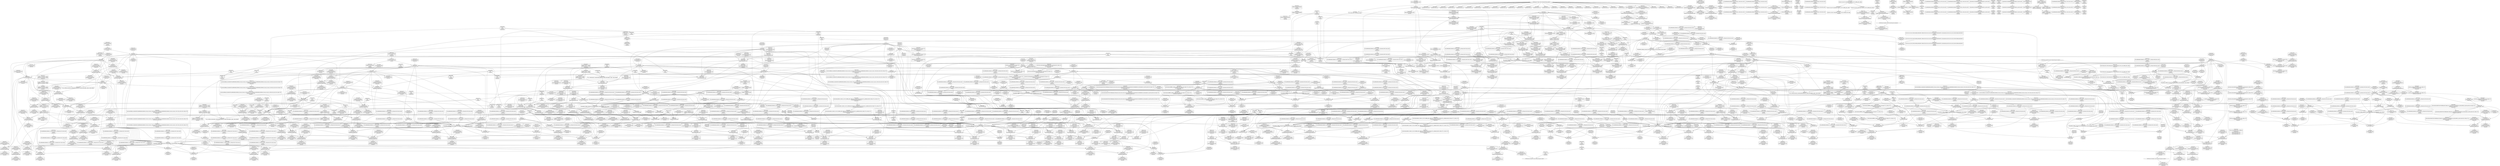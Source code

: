 digraph {
	CE0x5a9c890 [shape=record,shape=Mrecord,label="{CE0x5a9c890|rcu_read_lock:_if.then|*SummSink*}"]
	CE0x5a4c680 [shape=record,shape=Mrecord,label="{CE0x5a4c680|GLOBAL:_rcu_lock_map|Global_var:rcu_lock_map|*SummSink*}"]
	CE0x5a00a60 [shape=record,shape=Mrecord,label="{CE0x5a00a60|__preempt_count_sub:_tmp6|./arch/x86/include/asm/preempt.h,78|*SummSource*}"]
	CE0x5a1b300 [shape=record,shape=Mrecord,label="{CE0x5a1b300|i64_5|*Constant*|*SummSink*}"]
	CE0x5a18cb0 [shape=record,shape=Mrecord,label="{CE0x5a18cb0|i32_208|*Constant*|*SummSink*}"]
	CE0x5b37d80 [shape=record,shape=Mrecord,label="{CE0x5b37d80|__preempt_count_sub:_tmp5|./arch/x86/include/asm/preempt.h,77|*SummSink*}"]
	CE0x5a51060 [shape=record,shape=Mrecord,label="{CE0x5a51060|rcu_read_lock:_entry|*SummSource*}"]
	CE0x5a00970 [shape=record,shape=Mrecord,label="{CE0x5a00970|__preempt_count_add:_tmp3|*SummSource*}"]
	CE0x59ee830 [shape=record,shape=Mrecord,label="{CE0x59ee830|current_has_perm:_tmp1|*SummSource*}"]
	CE0x5a53af0 [shape=record,shape=Mrecord,label="{CE0x5a53af0|i64*_getelementptr_inbounds_(_13_x_i64_,_13_x_i64_*___llvm_gcov_ctr126,_i64_0,_i64_9)|*Constant*|*SummSink*}"]
	CE0x5b0e5a0 [shape=record,shape=Mrecord,label="{CE0x5b0e5a0|__preempt_count_sub:_sub|./arch/x86/include/asm/preempt.h,77|*SummSink*}"]
	CE0x5aa30e0 [shape=record,shape=Mrecord,label="{CE0x5aa30e0|rcu_read_unlock:_land.lhs.true}"]
	CE0x5a02e70 [shape=record,shape=Mrecord,label="{CE0x5a02e70|i1_true|*Constant*}"]
	CE0x5a361e0 [shape=record,shape=Mrecord,label="{CE0x5a361e0|task_sid:_tmp11|security/selinux/hooks.c,208|*SummSink*}"]
	CE0x5a77790 [shape=record,shape=Mrecord,label="{CE0x5a77790|rcu_lock_acquire:_tmp7|*SummSource*}"]
	CE0x5a38960 [shape=record,shape=Mrecord,label="{CE0x5a38960|rcu_read_lock:_tmp3|*SummSource*}"]
	CE0x5a59330 [shape=record,shape=Mrecord,label="{CE0x5a59330|rcu_lock_release:_tmp5|include/linux/rcupdate.h,423|*SummSource*}"]
	CE0x5a59dc0 [shape=record,shape=Mrecord,label="{CE0x5a59dc0|i64*_getelementptr_inbounds_(_13_x_i64_,_13_x_i64_*___llvm_gcov_ctr126,_i64_0,_i64_1)|*Constant*}"]
	CE0x5aacd90 [shape=record,shape=Mrecord,label="{CE0x5aacd90|GLOBAL:___preempt_count_add|*Constant*}"]
	CE0x5b168c0 [shape=record,shape=Mrecord,label="{CE0x5b168c0|__rcu_read_unlock:_do.end}"]
	CE0x5b215f0 [shape=record,shape=Mrecord,label="{CE0x5b215f0|__preempt_count_add:_tmp7|./arch/x86/include/asm/preempt.h,73|*SummSource*}"]
	CE0x5a96040 [shape=record,shape=Mrecord,label="{CE0x5a96040|_call_void___preempt_count_sub(i32_1)_#10,_!dbg_!27715|include/linux/rcupdate.h,244|*SummSource*}"]
	CE0x5a67f80 [shape=record,shape=Mrecord,label="{CE0x5a67f80|cred_sid:_tmp}"]
	CE0x5a05010 [shape=record,shape=Mrecord,label="{CE0x5a05010|task_sid:_task|Function::task_sid&Arg::task::|*SummSink*}"]
	CE0x5a392a0 [shape=record,shape=Mrecord,label="{CE0x5a392a0|current_sid:_land.lhs.true2}"]
	CE0x5a1f350 [shape=record,shape=Mrecord,label="{CE0x5a1f350|i8*_getelementptr_inbounds_(_25_x_i8_,_25_x_i8_*_.str45,_i32_0,_i32_0)|*Constant*|*SummSource*}"]
	CE0x5a6de40 [shape=record,shape=Mrecord,label="{CE0x5a6de40|rcu_lock_release:_map|Function::rcu_lock_release&Arg::map::}"]
	CE0x5a51200 [shape=record,shape=Mrecord,label="{CE0x5a51200|get_current:_tmp2}"]
	CE0x5a98d90 [shape=record,shape=Mrecord,label="{CE0x5a98d90|rcu_read_unlock:_tobool|include/linux/rcupdate.h,933|*SummSource*}"]
	CE0x5af8ad0 [shape=record,shape=Mrecord,label="{CE0x5af8ad0|rcu_lock_release:_tmp7|*SummSource*}"]
	CE0x5a88210 [shape=record,shape=Mrecord,label="{CE0x5a88210|_call_void_mcount()_#3|*SummSink*}"]
	CE0x5aae360 [shape=record,shape=Mrecord,label="{CE0x5aae360|i64*_getelementptr_inbounds_(_11_x_i64_,_11_x_i64_*___llvm_gcov_ctr132,_i64_0,_i64_0)|*Constant*}"]
	CE0x5a0ab80 [shape=record,shape=Mrecord,label="{CE0x5a0ab80|i64*_getelementptr_inbounds_(_11_x_i64_,_11_x_i64_*___llvm_gcov_ctr125,_i64_0,_i64_6)|*Constant*}"]
	CE0x5a13dc0 [shape=record,shape=Mrecord,label="{CE0x5a13dc0|current_sid:_tmp18|security/selinux/hooks.c,218|*SummSource*}"]
	CE0x5a60560 [shape=record,shape=Mrecord,label="{CE0x5a60560|task_sid:_tmp13|security/selinux/hooks.c,208|*SummSource*}"]
	CE0x5a04ed0 [shape=record,shape=Mrecord,label="{CE0x5a04ed0|task_sid:_task|Function::task_sid&Arg::task::}"]
	CE0x5a2e4d0 [shape=record,shape=Mrecord,label="{CE0x5a2e4d0|i64_1|*Constant*}"]
	CE0x5a21920 [shape=record,shape=Mrecord,label="{CE0x5a21920|current_sid:_tmp}"]
	CE0x5a10d20 [shape=record,shape=Mrecord,label="{CE0x5a10d20|selinux_task_setscheduler:_tobool|security/selinux/hooks.c,3639}"]
	CE0x5a1ce60 [shape=record,shape=Mrecord,label="{CE0x5a1ce60|i8*_getelementptr_inbounds_(_42_x_i8_,_42_x_i8_*_.str46,_i32_0,_i32_0)|*Constant*}"]
	CE0x5aafd60 [shape=record,shape=Mrecord,label="{CE0x5aafd60|rcu_read_unlock:_tmp9|include/linux/rcupdate.h,933|*SummSource*}"]
	CE0x5a36900 [shape=record,shape=Mrecord,label="{CE0x5a36900|rcu_read_lock:_entry|*SummSink*}"]
	CE0x5a124a0 [shape=record,shape=Mrecord,label="{CE0x5a124a0|cred_sid:_entry}"]
	CE0x5b1b6e0 [shape=record,shape=Mrecord,label="{CE0x5b1b6e0|i64*_getelementptr_inbounds_(_4_x_i64_,_4_x_i64_*___llvm_gcov_ctr134,_i64_0,_i64_1)|*Constant*}"]
	CE0x5a607d0 [shape=record,shape=Mrecord,label="{CE0x5a607d0|get_current:_tmp4|./arch/x86/include/asm/current.h,14|*SummSource*}"]
	CE0x5a39cb0 [shape=record,shape=Mrecord,label="{CE0x5a39cb0|i64*_getelementptr_inbounds_(_11_x_i64_,_11_x_i64_*___llvm_gcov_ctr125,_i64_0,_i64_6)|*Constant*|*SummSink*}"]
	CE0x59f6c10 [shape=record,shape=Mrecord,label="{CE0x59f6c10|selinux_task_setscheduler:_call1|security/selinux/hooks.c,3642}"]
	CE0x5a33660 [shape=record,shape=Mrecord,label="{CE0x5a33660|current_sid:_tmp23|security/selinux/hooks.c,218|*SummSink*}"]
	CE0x5a217a0 [shape=record,shape=Mrecord,label="{CE0x5a217a0|i64*_getelementptr_inbounds_(_2_x_i64_,_2_x_i64_*___llvm_gcov_ctr136,_i64_0,_i64_0)|*Constant*|*SummSink*}"]
	CE0x5aa4a80 [shape=record,shape=Mrecord,label="{CE0x5aa4a80|cred_sid:_tmp4|*LoadInst*|security/selinux/hooks.c,196|*SummSource*}"]
	CE0x59fa360 [shape=record,shape=Mrecord,label="{CE0x59fa360|selinux_task_setscheduler:_tmp11|security/selinux/hooks.c,3643|*SummSource*}"]
	CE0x5a5eba0 [shape=record,shape=Mrecord,label="{CE0x5a5eba0|task_sid:_tmp17|security/selinux/hooks.c,208|*SummSource*}"]
	CE0x5af2710 [shape=record,shape=Mrecord,label="{CE0x5af2710|rcu_lock_acquire:_tmp4|include/linux/rcupdate.h,418}"]
	CE0x5a000f0 [shape=record,shape=Mrecord,label="{CE0x5a000f0|__rcu_read_unlock:_tmp|*SummSink*}"]
	CE0x5aa2be0 [shape=record,shape=Mrecord,label="{CE0x5aa2be0|rcu_read_unlock:_do.end}"]
	CE0x5a71730 [shape=record,shape=Mrecord,label="{CE0x5a71730|_call_void_mcount()_#3|*SummSink*}"]
	CE0x5aa6d70 [shape=record,shape=Mrecord,label="{CE0x5aa6d70|0:_i8,_:_GCMR_rcu_read_lock.__warned_internal_global_i8_0,_section_.data.unlikely_,_align_1:_elem_0:default:}"]
	CE0x5a362d0 [shape=record,shape=Mrecord,label="{CE0x5a362d0|task_sid:_tmp12|security/selinux/hooks.c,208}"]
	CE0x5a96580 [shape=record,shape=Mrecord,label="{CE0x5a96580|rcu_read_unlock:_land.lhs.true2|*SummSink*}"]
	CE0x5ae9d00 [shape=record,shape=Mrecord,label="{CE0x5ae9d00|__preempt_count_add:_do.end|*SummSink*}"]
	CE0x5a03ef0 [shape=record,shape=Mrecord,label="{CE0x5a03ef0|current_sid:_tmp16|security/selinux/hooks.c,218|*SummSource*}"]
	CE0x5a98900 [shape=record,shape=Mrecord,label="{CE0x5a98900|i64*_getelementptr_inbounds_(_4_x_i64_,_4_x_i64_*___llvm_gcov_ctr134,_i64_0,_i64_0)|*Constant*|*SummSink*}"]
	CE0x5a0a780 [shape=record,shape=Mrecord,label="{CE0x5a0a780|current_sid:_tmp12|security/selinux/hooks.c,218|*SummSource*}"]
	CE0x59e9440 [shape=record,shape=Mrecord,label="{CE0x59e9440|selinux_task_setscheduler:_bb|*SummSource*}"]
	CE0x5a02450 [shape=record,shape=Mrecord,label="{CE0x5a02450|task_sid:_tmp15|security/selinux/hooks.c,208|*SummSink*}"]
	CE0x5a5d400 [shape=record,shape=Mrecord,label="{CE0x5a5d400|task_sid:_tmp5|security/selinux/hooks.c,208|*SummSink*}"]
	CE0x5a5c2d0 [shape=record,shape=Mrecord,label="{CE0x5a5c2d0|rcu_read_lock:_tmp1|*SummSource*}"]
	CE0x5a122a0 [shape=record,shape=Mrecord,label="{CE0x5a122a0|GLOBAL:_cred_sid|*Constant*|*SummSource*}"]
	CE0x5a9a840 [shape=record,shape=Mrecord,label="{CE0x5a9a840|rcu_read_unlock:_tobool1|include/linux/rcupdate.h,933}"]
	CE0x5a33cf0 [shape=record,shape=Mrecord,label="{CE0x5a33cf0|task_sid:_bb}"]
	CE0x5a104b0 [shape=record,shape=Mrecord,label="{CE0x5a104b0|selinux_task_setscheduler:_tmp7|security/selinux/hooks.c,3640|*SummSource*}"]
	CE0x5a04760 [shape=record,shape=Mrecord,label="{CE0x5a04760|GLOBAL:_task_sid|*Constant*|*SummSource*}"]
	CE0x5a5a030 [shape=record,shape=Mrecord,label="{CE0x5a5a030|cred_sid:_tmp1|*SummSource*}"]
	CE0x5a2f870 [shape=record,shape=Mrecord,label="{CE0x5a2f870|rcu_read_lock:_tmp10|include/linux/rcupdate.h,882|*SummSink*}"]
	CE0x5af8540 [shape=record,shape=Mrecord,label="{CE0x5af8540|rcu_lock_release:_tmp6|*SummSource*}"]
	CE0x5a02680 [shape=record,shape=Mrecord,label="{CE0x5a02680|task_sid:_tmp16|security/selinux/hooks.c,208}"]
	CE0x5a61ec0 [shape=record,shape=Mrecord,label="{CE0x5a61ec0|rcu_read_unlock:_call3|include/linux/rcupdate.h,933}"]
	CE0x5a21e30 [shape=record,shape=Mrecord,label="{CE0x5a21e30|%struct.task_struct*_(%struct.task_struct**)*_asm_movq_%gs:$_1:P_,$0_,_r,im,_dirflag_,_fpsr_,_flags_|*SummSink*}"]
	CE0x5a89250 [shape=record,shape=Mrecord,label="{CE0x5a89250|rcu_lock_acquire:_map|Function::rcu_lock_acquire&Arg::map::|*SummSource*}"]
	CE0x5a91e40 [shape=record,shape=Mrecord,label="{CE0x5a91e40|COLLAPSED:_GCMRE___llvm_gcov_ctr129_internal_global_4_x_i64_zeroinitializer:_elem_0:default:}"]
	CE0x5add690 [shape=record,shape=Mrecord,label="{CE0x5add690|__rcu_read_unlock:_tmp7|include/linux/rcupdate.h,245|*SummSource*}"]
	CE0x5a5ef60 [shape=record,shape=Mrecord,label="{CE0x5a5ef60|i64*_getelementptr_inbounds_(_13_x_i64_,_13_x_i64_*___llvm_gcov_ctr126,_i64_0,_i64_8)|*Constant*}"]
	CE0x5a4ecc0 [shape=record,shape=Mrecord,label="{CE0x5a4ecc0|i64*_getelementptr_inbounds_(_11_x_i64_,_11_x_i64_*___llvm_gcov_ctr127,_i64_0,_i64_1)|*Constant*}"]
	CE0x5aa25b0 [shape=record,shape=Mrecord,label="{CE0x5aa25b0|cred_sid:_tmp6|security/selinux/hooks.c,197}"]
	CE0x5a4e5f0 [shape=record,shape=Mrecord,label="{CE0x5a4e5f0|task_sid:_tmp19|security/selinux/hooks.c,208|*SummSink*}"]
	CE0x5a1d9b0 [shape=record,shape=Mrecord,label="{CE0x5a1d9b0|rcu_read_lock:_tmp19|include/linux/rcupdate.h,882}"]
	CE0x5b1bd40 [shape=record,shape=Mrecord,label="{CE0x5b1bd40|i64*_getelementptr_inbounds_(_4_x_i64_,_4_x_i64_*___llvm_gcov_ctr134,_i64_0,_i64_3)|*Constant*|*SummSink*}"]
	CE0x5a17a20 [shape=record,shape=Mrecord,label="{CE0x5a17a20|avc_has_perm:_auditdata|Function::avc_has_perm&Arg::auditdata::|*SummSource*}"]
	CE0x5adb900 [shape=record,shape=Mrecord,label="{CE0x5adb900|i8*_undef|*Constant*|*SummSink*}"]
	CE0x5a94fe0 [shape=record,shape=Mrecord,label="{CE0x5a94fe0|_call_void_asm_sideeffect_,_memory_,_dirflag_,_fpsr_,_flags_()_#3,_!dbg_!27714,_!srcloc_!27715|include/linux/rcupdate.h,239|*SummSink*}"]
	CE0x5a0c440 [shape=record,shape=Mrecord,label="{CE0x5a0c440|GLOBAL:___llvm_gcov_ctr287|Global_var:__llvm_gcov_ctr287|*SummSink*}"]
	CE0x5a20870 [shape=record,shape=Mrecord,label="{CE0x5a20870|i8*_getelementptr_inbounds_(_25_x_i8_,_25_x_i8_*_.str3,_i32_0,_i32_0)|*Constant*}"]
	CE0x5aa7700 [shape=record,shape=Mrecord,label="{CE0x5aa7700|__rcu_read_lock:_tmp2|*SummSink*}"]
	CE0x5aacbc0 [shape=record,shape=Mrecord,label="{CE0x5aacbc0|rcu_read_unlock:_if.end|*SummSink*}"]
	CE0x5a804e0 [shape=record,shape=Mrecord,label="{CE0x5a804e0|rcu_read_unlock:_tmp7|include/linux/rcupdate.h,933}"]
	CE0x59e6070 [shape=record,shape=Mrecord,label="{CE0x59e6070|_ret_i32_%call2,_!dbg_!27718|security/selinux/hooks.c,1544|*SummSink*}"]
	CE0x5a59f50 [shape=record,shape=Mrecord,label="{CE0x5a59f50|i64*_getelementptr_inbounds_(_2_x_i64_,_2_x_i64_*___llvm_gcov_ctr131,_i64_0,_i64_1)|*Constant*|*SummSink*}"]
	CE0x5a821a0 [shape=record,shape=Mrecord,label="{CE0x5a821a0|rcu_read_unlock:_tmp14|include/linux/rcupdate.h,933|*SummSource*}"]
	CE0x5af1b60 [shape=record,shape=Mrecord,label="{CE0x5af1b60|rcu_lock_release:_tmp}"]
	CE0x5a21d00 [shape=record,shape=Mrecord,label="{CE0x5a21d00|%struct.task_struct*_(%struct.task_struct**)*_asm_movq_%gs:$_1:P_,$0_,_r,im,_dirflag_,_fpsr_,_flags_|*SummSource*}"]
	CE0x5a746f0 [shape=record,shape=Mrecord,label="{CE0x5a746f0|__preempt_count_sub:_val|Function::__preempt_count_sub&Arg::val::|*SummSource*}"]
	CE0x5b0a900 [shape=record,shape=Mrecord,label="{CE0x5b0a900|_call_void_mcount()_#3|*SummSink*}"]
	CE0x5a6e5f0 [shape=record,shape=Mrecord,label="{CE0x5a6e5f0|_call_void___rcu_read_unlock()_#10,_!dbg_!27734|include/linux/rcupdate.h,937}"]
	CE0x59ebea0 [shape=record,shape=Mrecord,label="{CE0x59ebea0|current_sid:_sid|security/selinux/hooks.c,220|*SummSink*}"]
	CE0x5a38140 [shape=record,shape=Mrecord,label="{CE0x5a38140|_call_void_rcu_read_unlock()_#10,_!dbg_!27748|security/selinux/hooks.c,209|*SummSource*}"]
	CE0x5a04060 [shape=record,shape=Mrecord,label="{CE0x5a04060|current_sid:_tmp16|security/selinux/hooks.c,218|*SummSink*}"]
	CE0x5aa94f0 [shape=record,shape=Mrecord,label="{CE0x5aa94f0|__rcu_read_lock:_tmp7|include/linux/rcupdate.h,240|*SummSink*}"]
	CE0x5a4bc10 [shape=record,shape=Mrecord,label="{CE0x5a4bc10|i64_6|*Constant*}"]
	CE0x5a33310 [shape=record,shape=Mrecord,label="{CE0x5a33310|current_sid:_tmp23|security/selinux/hooks.c,218}"]
	CE0x5a6c320 [shape=record,shape=Mrecord,label="{CE0x5a6c320|i64*_getelementptr_inbounds_(_11_x_i64_,_11_x_i64_*___llvm_gcov_ctr132,_i64_0,_i64_10)|*Constant*|*SummSink*}"]
	CE0x5a53130 [shape=record,shape=Mrecord,label="{CE0x5a53130|task_sid:_tmp24|security/selinux/hooks.c,208}"]
	CE0x5a66de0 [shape=record,shape=Mrecord,label="{CE0x5a66de0|0:_i8,_:_GCMR_task_sid.__warned_internal_global_i8_0,_section_.data.unlikely_,_align_1:_elem_0:default:}"]
	CE0x5a4e7c0 [shape=record,shape=Mrecord,label="{CE0x5a4e7c0|_call_void_lockdep_rcu_suspicious(i8*_getelementptr_inbounds_(_25_x_i8_,_25_x_i8_*_.str3,_i32_0,_i32_0),_i32_208,_i8*_getelementptr_inbounds_(_41_x_i8_,_41_x_i8_*_.str44,_i32_0,_i32_0))_#10,_!dbg_!27732|security/selinux/hooks.c,208}"]
	CE0x5aa2b70 [shape=record,shape=Mrecord,label="{CE0x5aa2b70|rcu_read_unlock:_do.body}"]
	CE0x5a6c270 [shape=record,shape=Mrecord,label="{CE0x5a6c270|i64*_getelementptr_inbounds_(_11_x_i64_,_11_x_i64_*___llvm_gcov_ctr132,_i64_0,_i64_10)|*Constant*|*SummSource*}"]
	CE0x5a9b8c0 [shape=record,shape=Mrecord,label="{CE0x5a9b8c0|rcu_read_lock:_tmp2|*SummSource*}"]
	CE0x5a9fb80 [shape=record,shape=Mrecord,label="{CE0x5a9fb80|rcu_read_lock:_tmp7|include/linux/rcupdate.h,882}"]
	CE0x5b0e310 [shape=record,shape=Mrecord,label="{CE0x5b0e310|__preempt_count_sub:_do.body|*SummSink*}"]
	CE0x5a1f100 [shape=record,shape=Mrecord,label="{CE0x5a1f100|i8*_getelementptr_inbounds_(_25_x_i8_,_25_x_i8_*_.str45,_i32_0,_i32_0)|*Constant*}"]
	CE0x5a04590 [shape=record,shape=Mrecord,label="{CE0x5a04590|current_has_perm:_call1|security/selinux/hooks.c,1543|*SummSource*}"]
	CE0x5a38b10 [shape=record,shape=Mrecord,label="{CE0x5a38b10|i32_77|*Constant*}"]
	CE0x5adcea0 [shape=record,shape=Mrecord,label="{CE0x5adcea0|_call_void_mcount()_#3|*SummSource*}"]
	CE0x5a82b70 [shape=record,shape=Mrecord,label="{CE0x5a82b70|rcu_read_lock:_tmp14|include/linux/rcupdate.h,882|*SummSource*}"]
	CE0x5a5ecd0 [shape=record,shape=Mrecord,label="{CE0x5a5ecd0|task_sid:_tmp17|security/selinux/hooks.c,208|*SummSink*}"]
	CE0x5a3c610 [shape=record,shape=Mrecord,label="{CE0x5a3c610|current_sid:_if.end|*SummSink*}"]
	CE0x5a635d0 [shape=record,shape=Mrecord,label="{CE0x5a635d0|i64*_getelementptr_inbounds_(_13_x_i64_,_13_x_i64_*___llvm_gcov_ctr126,_i64_0,_i64_0)|*Constant*|*SummSource*}"]
	CE0x5aa77f0 [shape=record,shape=Mrecord,label="{CE0x5aa77f0|i64*_getelementptr_inbounds_(_4_x_i64_,_4_x_i64_*___llvm_gcov_ctr128,_i64_0,_i64_2)|*Constant*}"]
	CE0x5a063a0 [shape=record,shape=Mrecord,label="{CE0x5a063a0|GLOBAL:_cap_task_setscheduler|*Constant*}"]
	CE0x5a65d00 [shape=record,shape=Mrecord,label="{CE0x5a65d00|task_sid:_tmp9|security/selinux/hooks.c,208|*SummSource*}"]
	CE0x5a60400 [shape=record,shape=Mrecord,label="{CE0x5a60400|task_sid:_tmp13|security/selinux/hooks.c,208}"]
	CE0x5a4d360 [shape=record,shape=Mrecord,label="{CE0x5a4d360|task_sid:_tmp3|*SummSink*}"]
	CE0x5ab20b0 [shape=record,shape=Mrecord,label="{CE0x5ab20b0|_call_void_lockdep_rcu_suspicious(i8*_getelementptr_inbounds_(_25_x_i8_,_25_x_i8_*_.str45,_i32_0,_i32_0),_i32_934,_i8*_getelementptr_inbounds_(_44_x_i8_,_44_x_i8_*_.str47,_i32_0,_i32_0))_#10,_!dbg_!27726|include/linux/rcupdate.h,933|*SummSource*}"]
	CE0x5a076a0 [shape=record,shape=Mrecord,label="{CE0x5a076a0|i64*_getelementptr_inbounds_(_2_x_i64_,_2_x_i64_*___llvm_gcov_ctr136,_i64_0,_i64_0)|*Constant*|*SummSource*}"]
	CE0x5a6e250 [shape=record,shape=Mrecord,label="{CE0x5a6e250|GLOBAL:___rcu_read_unlock|*Constant*}"]
	CE0x5add520 [shape=record,shape=Mrecord,label="{CE0x5add520|__rcu_read_unlock:_tmp7|include/linux/rcupdate.h,245}"]
	CE0x5a67ff0 [shape=record,shape=Mrecord,label="{CE0x5a67ff0|COLLAPSED:_GCMRE___llvm_gcov_ctr131_internal_global_2_x_i64_zeroinitializer:_elem_0:default:}"]
	CE0x5aeeb30 [shape=record,shape=Mrecord,label="{CE0x5aeeb30|void_(i32*,_i32,_i32*)*_asm_addl_$1,_%gs:$0_,_*m,ri,*m,_dirflag_,_fpsr_,_flags_|*SummSource*}"]
	CE0x5aed6d0 [shape=record,shape=Mrecord,label="{CE0x5aed6d0|__preempt_count_add:_tmp4|./arch/x86/include/asm/preempt.h,72|*SummSink*}"]
	CE0x5a4cdb0 [shape=record,shape=Mrecord,label="{CE0x5a4cdb0|get_current:_tmp}"]
	CE0x5aa9340 [shape=record,shape=Mrecord,label="{CE0x5aa9340|rcu_read_unlock:_tmp10|include/linux/rcupdate.h,933|*SummSource*}"]
	CE0x5adbc70 [shape=record,shape=Mrecord,label="{CE0x5adbc70|rcu_lock_release:_bb}"]
	CE0x5a4e4c0 [shape=record,shape=Mrecord,label="{CE0x5a4e4c0|task_sid:_tmp19|security/selinux/hooks.c,208|*SummSource*}"]
	CE0x5aee4e0 [shape=record,shape=Mrecord,label="{CE0x5aee4e0|_call_void_mcount()_#3}"]
	CE0x5a14440 [shape=record,shape=Mrecord,label="{CE0x5a14440|avc_has_perm:_entry|*SummSource*}"]
	CE0x59f6270 [shape=record,shape=Mrecord,label="{CE0x59f6270|selinux_task_setscheduler:_tmp}"]
	CE0x5a4bb80 [shape=record,shape=Mrecord,label="{CE0x5a4bb80|i64_7|*Constant*|*SummSink*}"]
	CE0x5a4b060 [shape=record,shape=Mrecord,label="{CE0x5a4b060|__rcu_read_lock:_do.end|*SummSink*}"]
	CE0x5a73260 [shape=record,shape=Mrecord,label="{CE0x5a73260|__preempt_count_sub:_tmp1|*SummSink*}"]
	CE0x5a3fea0 [shape=record,shape=Mrecord,label="{CE0x5a3fea0|current_sid:_tmp3|*SummSink*}"]
	CE0x5ab3890 [shape=record,shape=Mrecord,label="{CE0x5ab3890|__rcu_read_lock:_tmp6|include/linux/rcupdate.h,240}"]
	CE0x5af7660 [shape=record,shape=Mrecord,label="{CE0x5af7660|i32_1|*Constant*}"]
	CE0x5add380 [shape=record,shape=Mrecord,label="{CE0x5add380|__rcu_read_unlock:_tmp7|include/linux/rcupdate.h,245|*SummSink*}"]
	CE0x5b0e150 [shape=record,shape=Mrecord,label="{CE0x5b0e150|__preempt_count_sub:_do.body|*SummSource*}"]
	CE0x5a5abd0 [shape=record,shape=Mrecord,label="{CE0x5a5abd0|task_sid:_tmp1}"]
	CE0x5a83600 [shape=record,shape=Mrecord,label="{CE0x5a83600|rcu_read_lock:_tmp16|include/linux/rcupdate.h,882|*SummSource*}"]
	CE0x5a60e10 [shape=record,shape=Mrecord,label="{CE0x5a60e10|rcu_read_lock:_tmp6|include/linux/rcupdate.h,882|*SummSink*}"]
	CE0x5aa01d0 [shape=record,shape=Mrecord,label="{CE0x5aa01d0|rcu_read_lock:_tmp22|include/linux/rcupdate.h,884}"]
	CE0x5a4ba50 [shape=record,shape=Mrecord,label="{CE0x5a4ba50|i64_7|*Constant*|*SummSource*}"]
	CE0x5a4fd90 [shape=record,shape=Mrecord,label="{CE0x5a4fd90|rcu_read_lock:_tobool|include/linux/rcupdate.h,882|*SummSink*}"]
	CE0x5a3c800 [shape=record,shape=Mrecord,label="{CE0x5a3c800|current_sid:_bb|*SummSource*}"]
	CE0x5a6ee80 [shape=record,shape=Mrecord,label="{CE0x5a6ee80|__rcu_read_unlock:_entry}"]
	CE0x5a75720 [shape=record,shape=Mrecord,label="{CE0x5a75720|i64*_getelementptr_inbounds_(_4_x_i64_,_4_x_i64_*___llvm_gcov_ctr130,_i64_0,_i64_3)|*Constant*}"]
	CE0x5a04ca0 [shape=record,shape=Mrecord,label="{CE0x5a04ca0|task_sid:_entry|*SummSink*}"]
	CE0x5a0ede0 [shape=record,shape=Mrecord,label="{CE0x5a0ede0|i32_512|*Constant*|*SummSink*}"]
	CE0x5a4e080 [shape=record,shape=Mrecord,label="{CE0x5a4e080|_call_void_mcount()_#3}"]
	CE0x5a6faa0 [shape=record,shape=Mrecord,label="{CE0x5a6faa0|__rcu_read_lock:_do.body|*SummSource*}"]
	CE0x5a74d80 [shape=record,shape=Mrecord,label="{CE0x5a74d80|__rcu_read_unlock:_do.body|*SummSource*}"]
	CE0x5a5b950 [shape=record,shape=Mrecord,label="{CE0x5a5b950|i64*_getelementptr_inbounds_(_2_x_i64_,_2_x_i64_*___llvm_gcov_ctr131,_i64_0,_i64_1)|*Constant*|*SummSource*}"]
	CE0x5a96470 [shape=record,shape=Mrecord,label="{CE0x5a96470|rcu_read_unlock:_land.lhs.true2|*SummSource*}"]
	CE0x5af72f0 [shape=record,shape=Mrecord,label="{CE0x5af72f0|GLOBAL:_lock_release|*Constant*|*SummSink*}"]
	CE0x5a5bfb0 [shape=record,shape=Mrecord,label="{CE0x5a5bfb0|i64*_getelementptr_inbounds_(_11_x_i64_,_11_x_i64_*___llvm_gcov_ctr127,_i64_0,_i64_1)|*Constant*|*SummSink*}"]
	CE0x5a07530 [shape=record,shape=Mrecord,label="{CE0x5a07530|current_has_perm:_tmp}"]
	CE0x59f6890 [shape=record,shape=Mrecord,label="{CE0x59f6890|selinux_task_setscheduler:_tmp9|security/selinux/hooks.c,3642|*SummSource*}"]
	CE0x5a6bac0 [shape=record,shape=Mrecord,label="{CE0x5a6bac0|cred_sid:_security|security/selinux/hooks.c,196|*SummSource*}"]
	CE0x5aa9f70 [shape=record,shape=Mrecord,label="{CE0x5aa9f70|rcu_lock_acquire:_tmp2}"]
	CE0x5a7ee80 [shape=record,shape=Mrecord,label="{CE0x5a7ee80|i64*_getelementptr_inbounds_(_2_x_i64_,_2_x_i64_*___llvm_gcov_ctr98,_i64_0,_i64_0)|*Constant*}"]
	CE0x5a39910 [shape=record,shape=Mrecord,label="{CE0x5a39910|_call_void_mcount()_#3|*SummSource*}"]
	CE0x59e5cd0 [shape=record,shape=Mrecord,label="{CE0x59e5cd0|current_has_perm:_perms|Function::current_has_perm&Arg::perms::|*SummSource*}"]
	CE0x5a9e3c0 [shape=record,shape=Mrecord,label="{CE0x5a9e3c0|rcu_read_unlock:_tmp6|include/linux/rcupdate.h,933|*SummSink*}"]
	CE0x5a20dd0 [shape=record,shape=Mrecord,label="{CE0x5a20dd0|GLOBAL:_lockdep_rcu_suspicious|*Constant*|*SummSource*}"]
	CE0x5a9f260 [shape=record,shape=Mrecord,label="{CE0x5a9f260|GLOBAL:_rcu_read_lock.__warned|Global_var:rcu_read_lock.__warned|*SummSink*}"]
	CE0x5a9ebb0 [shape=record,shape=Mrecord,label="{CE0x5a9ebb0|rcu_read_lock:_tmp8|include/linux/rcupdate.h,882}"]
	CE0x59eb3d0 [shape=record,shape=Mrecord,label="{CE0x59eb3d0|avc_has_perm:_ssid|Function::avc_has_perm&Arg::ssid::|*SummSink*}"]
	CE0x5a17660 [shape=record,shape=Mrecord,label="{CE0x5a17660|%struct.common_audit_data*_null|*Constant*|*SummSink*}"]
	CE0x5a8a380 [shape=record,shape=Mrecord,label="{CE0x5a8a380|__preempt_count_add:_tmp2}"]
	CE0x5b0a7f0 [shape=record,shape=Mrecord,label="{CE0x5b0a7f0|_call_void_mcount()_#3|*SummSource*}"]
	CE0x5a5bed0 [shape=record,shape=Mrecord,label="{CE0x5a5bed0|task_sid:_tmp2}"]
	CE0x5a60200 [shape=record,shape=Mrecord,label="{CE0x5a60200|task_sid:_tmp12|security/selinux/hooks.c,208|*SummSink*}"]
	CE0x5a64480 [shape=record,shape=Mrecord,label="{CE0x5a64480|GLOBAL:_task_sid.__warned|Global_var:task_sid.__warned}"]
	CE0x5a05320 [shape=record,shape=Mrecord,label="{CE0x5a05320|_ret_i32_%call7,_!dbg_!27749|security/selinux/hooks.c,210|*SummSource*}"]
	CE0x5a74b60 [shape=record,shape=Mrecord,label="{CE0x5a74b60|_ret_void,_!dbg_!27720|./arch/x86/include/asm/preempt.h,78|*SummSink*}"]
	CE0x59f9b40 [shape=record,shape=Mrecord,label="{CE0x59f9b40|selinux_task_setscheduler:_tmp10|security/selinux/hooks.c,3643|*SummSink*}"]
	CE0x5a6ed20 [shape=record,shape=Mrecord,label="{CE0x5a6ed20|_ret_void,_!dbg_!27717|include/linux/rcupdate.h,245|*SummSink*}"]
	CE0x5a922e0 [shape=record,shape=Mrecord,label="{CE0x5a922e0|_call_void_mcount()_#3}"]
	CE0x5b2e650 [shape=record,shape=Mrecord,label="{CE0x5b2e650|__preempt_count_sub:_tmp1}"]
	CE0x5a75cc0 [shape=record,shape=Mrecord,label="{CE0x5a75cc0|i32_2|*Constant*|*SummSink*}"]
	CE0x5aa0a40 [shape=record,shape=Mrecord,label="{CE0x5aa0a40|i64*_getelementptr_inbounds_(_2_x_i64_,_2_x_i64_*___llvm_gcov_ctr131,_i64_0,_i64_0)|*Constant*|*SummSink*}"]
	CE0x516bfd0 [shape=record,shape=Mrecord,label="{CE0x516bfd0|VOIDTB_TE:_CE_8,16_}"]
	CE0x5a91ef0 [shape=record,shape=Mrecord,label="{CE0x5a91ef0|rcu_read_unlock:_tmp|*SummSink*}"]
	CE0x5a6bc30 [shape=record,shape=Mrecord,label="{CE0x5a6bc30|i32_1|*Constant*}"]
	CE0x5b09f60 [shape=record,shape=Mrecord,label="{CE0x5b09f60|i64*_getelementptr_inbounds_(_4_x_i64_,_4_x_i64_*___llvm_gcov_ctr129,_i64_0,_i64_1)|*Constant*|*SummSource*}"]
	CE0x5a0d540 [shape=record,shape=Mrecord,label="{CE0x5a0d540|VOIDTB_TE:_CE_56,64_}"]
	CE0x59fa1e0 [shape=record,shape=Mrecord,label="{CE0x59fa1e0|selinux_task_setscheduler:_tmp11|security/selinux/hooks.c,3643}"]
	CE0x5a9a3d0 [shape=record,shape=Mrecord,label="{CE0x5a9a3d0|rcu_lock_acquire:_bb}"]
	CE0x5a0f640 [shape=record,shape=Mrecord,label="{CE0x5a0f640|current_has_perm:_entry}"]
	CE0x5a9d4d0 [shape=record,shape=Mrecord,label="{CE0x5a9d4d0|rcu_read_lock:_call|include/linux/rcupdate.h,882|*SummSource*}"]
	CE0x5b219a0 [shape=record,shape=Mrecord,label="{CE0x5b219a0|__preempt_count_sub:_do.body}"]
	CE0x5a082a0 [shape=record,shape=Mrecord,label="{CE0x5a082a0|VOIDTB_TE:_CE_16,20_}"]
	CE0x5b1c880 [shape=record,shape=Mrecord,label="{CE0x5b1c880|__preempt_count_sub:_tmp7|./arch/x86/include/asm/preempt.h,78}"]
	CE0x59ef080 [shape=record,shape=Mrecord,label="{CE0x59ef080|current_has_perm:_tmp2|*SummSource*}"]
	CE0x59e6520 [shape=record,shape=Mrecord,label="{CE0x59e6520|selinux_task_setscheduler:_tmp5|security/selinux/hooks.c,3639|*SummSink*}"]
	CE0x59f53a0 [shape=record,shape=Mrecord,label="{CE0x59f53a0|task_sid:_if.then}"]
	CE0x5aa6a20 [shape=record,shape=Mrecord,label="{CE0x5aa6a20|__rcu_read_lock:_tmp5|include/linux/rcupdate.h,239|*SummSink*}"]
	CE0x5a0fec0 [shape=record,shape=Mrecord,label="{CE0x5a0fec0|VOIDTB_TE:_CE_120,128_}"]
	CE0x5a79170 [shape=record,shape=Mrecord,label="{CE0x5a79170|__rcu_read_unlock:_tmp2|*SummSource*}"]
	CE0x5a77ed0 [shape=record,shape=Mrecord,label="{CE0x5a77ed0|GLOBAL:___preempt_count_sub|*Constant*|*SummSink*}"]
	CE0x5a16250 [shape=record,shape=Mrecord,label="{CE0x5a16250|current_sid:_tmp20|security/selinux/hooks.c,218}"]
	CE0x5a61cb0 [shape=record,shape=Mrecord,label="{CE0x5a61cb0|_call_void_mcount()_#3}"]
	CE0x59f3b10 [shape=record,shape=Mrecord,label="{CE0x59f3b10|current_has_perm:_tsk|Function::current_has_perm&Arg::tsk::}"]
	CE0x5a6da40 [shape=record,shape=Mrecord,label="{CE0x5a6da40|rcu_lock_release:_entry}"]
	CE0x5a09810 [shape=record,shape=Mrecord,label="{CE0x5a09810|i64*_getelementptr_inbounds_(_6_x_i64_,_6_x_i64_*___llvm_gcov_ctr287,_i64_0,_i64_3)|*Constant*|*SummSink*}"]
	CE0x5a3c550 [shape=record,shape=Mrecord,label="{CE0x5a3c550|current_sid:_if.end|*SummSource*}"]
	CE0x5aed830 [shape=record,shape=Mrecord,label="{CE0x5aed830|__preempt_count_add:_tmp5|./arch/x86/include/asm/preempt.h,72|*SummSink*}"]
	CE0x5a098f0 [shape=record,shape=Mrecord,label="{CE0x5a098f0|selinux_task_setscheduler:_tmp3|security/selinux/hooks.c,3639|*SummSink*}"]
	CE0x5a75850 [shape=record,shape=Mrecord,label="{CE0x5a75850|i32_2|*Constant*}"]
	CE0x5a533c0 [shape=record,shape=Mrecord,label="{CE0x5a533c0|i64*_getelementptr_inbounds_(_13_x_i64_,_13_x_i64_*___llvm_gcov_ctr126,_i64_0,_i64_11)|*Constant*}"]
	CE0x5a32fe0 [shape=record,shape=Mrecord,label="{CE0x5a32fe0|current_sid:_tmp22|security/selinux/hooks.c,218|*SummSource*}"]
	CE0x5a91f60 [shape=record,shape=Mrecord,label="{CE0x5a91f60|i64*_getelementptr_inbounds_(_11_x_i64_,_11_x_i64_*___llvm_gcov_ctr132,_i64_0,_i64_1)|*Constant*|*SummSink*}"]
	CE0x5b37f20 [shape=record,shape=Mrecord,label="{CE0x5b37f20|__preempt_count_sub:_bb|*SummSink*}"]
	CE0x59f0180 [shape=record,shape=Mrecord,label="{CE0x59f0180|current_sid:_tmp3}"]
	CE0x5aa4c90 [shape=record,shape=Mrecord,label="{CE0x5aa4c90|_call_void_rcu_lock_acquire(%struct.lockdep_map*_rcu_lock_map)_#10,_!dbg_!27711|include/linux/rcupdate.h,881|*SummSource*}"]
	CE0x5b18bf0 [shape=record,shape=Mrecord,label="{CE0x5b18bf0|_call_void_asm_addl_$1,_%gs:$0_,_*m,ri,*m,_dirflag_,_fpsr_,_flags_(i32*___preempt_count,_i32_%sub,_i32*___preempt_count)_#3,_!dbg_!27717,_!srcloc_!27718|./arch/x86/include/asm/preempt.h,77|*SummSource*}"]
	CE0x5ab1e00 [shape=record,shape=Mrecord,label="{CE0x5ab1e00|rcu_read_unlock:_tmp18|include/linux/rcupdate.h,933|*SummSink*}"]
	CE0x5a69660 [shape=record,shape=Mrecord,label="{CE0x5a69660|i8*_getelementptr_inbounds_(_44_x_i8_,_44_x_i8_*_.str47,_i32_0,_i32_0)|*Constant*|*SummSink*}"]
	CE0x5a99240 [shape=record,shape=Mrecord,label="{CE0x5a99240|rcu_lock_acquire:_tmp|*SummSink*}"]
	CE0x5a1b1c0 [shape=record,shape=Mrecord,label="{CE0x5a1b1c0|i64_5|*Constant*}"]
	CE0x5a6b100 [shape=record,shape=Mrecord,label="{CE0x5a6b100|rcu_read_unlock:_tmp21|include/linux/rcupdate.h,935}"]
	CE0x5a9ee80 [shape=record,shape=Mrecord,label="{CE0x5a9ee80|_call_void_mcount()_#3|*SummSource*}"]
	CE0x59f9a60 [shape=record,shape=Mrecord,label="{CE0x59f9a60|selinux_task_setscheduler:_tmp10|security/selinux/hooks.c,3643}"]
	CE0x5a9dee0 [shape=record,shape=Mrecord,label="{CE0x5a9dee0|rcu_read_unlock:_tmp}"]
	CE0x5a01dd0 [shape=record,shape=Mrecord,label="{CE0x5a01dd0|i64*_getelementptr_inbounds_(_13_x_i64_,_13_x_i64_*___llvm_gcov_ctr126,_i64_0,_i64_12)|*Constant*|*SummSink*}"]
	CE0x5a82a40 [shape=record,shape=Mrecord,label="{CE0x5a82a40|rcu_read_lock:_tmp14|include/linux/rcupdate.h,882}"]
	CE0x5aec550 [shape=record,shape=Mrecord,label="{CE0x5aec550|i64_1|*Constant*}"]
	CE0x5a654a0 [shape=record,shape=Mrecord,label="{CE0x5a654a0|task_sid:_tobool1|security/selinux/hooks.c,208|*SummSource*}"]
	CE0x5a16860 [shape=record,shape=Mrecord,label="{CE0x5a16860|i16_2|*Constant*}"]
	CE0x5a3e6b0 [shape=record,shape=Mrecord,label="{CE0x5a3e6b0|current_sid:_tmp4|security/selinux/hooks.c,218|*SummSource*}"]
	CE0x59e9190 [shape=record,shape=Mrecord,label="{CE0x59e9190|selinux_task_setscheduler:_entry|*SummSink*}"]
	CE0x5a10e90 [shape=record,shape=Mrecord,label="{CE0x5a10e90|_call_void_mcount()_#3|*SummSource*}"]
	CE0x59e5c00 [shape=record,shape=Mrecord,label="{CE0x59e5c00|current_has_perm:_perms|Function::current_has_perm&Arg::perms::}"]
	CE0x5a1db80 [shape=record,shape=Mrecord,label="{CE0x5a1db80|rcu_read_lock:_tmp21|include/linux/rcupdate.h,884|*SummSource*}"]
	CE0x5a02030 [shape=record,shape=Mrecord,label="{CE0x5a02030|task_sid:_tmp27|security/selinux/hooks.c,208}"]
	CE0x59ee580 [shape=record,shape=Mrecord,label="{CE0x59ee580|i64_1|*Constant*}"]
	CE0x5b0dda0 [shape=record,shape=Mrecord,label="{CE0x5b0dda0|__preempt_count_sub:_sub|./arch/x86/include/asm/preempt.h,77|*SummSource*}"]
	CE0x5a99960 [shape=record,shape=Mrecord,label="{CE0x5a99960|_ret_void,_!dbg_!27719|./arch/x86/include/asm/preempt.h,73|*SummSink*}"]
	CE0x59f9d50 [shape=record,shape=Mrecord,label="{CE0x59f9d50|selinux_task_setscheduler:_tmp11|security/selinux/hooks.c,3643|*SummSink*}"]
	CE0x5aa11a0 [shape=record,shape=Mrecord,label="{CE0x5aa11a0|cred_sid:_tmp5|security/selinux/hooks.c,196}"]
	CE0x5ad8b50 [shape=record,shape=Mrecord,label="{CE0x5ad8b50|__preempt_count_sub:_sub|./arch/x86/include/asm/preempt.h,77}"]
	CE0x5a10cb0 [shape=record,shape=Mrecord,label="{CE0x5a10cb0|selinux_task_setscheduler:_tobool|security/selinux/hooks.c,3639|*SummSource*}"]
	CE0x5a0b690 [shape=record,shape=Mrecord,label="{CE0x5a0b690|i64*_getelementptr_inbounds_(_4_x_i64_,_4_x_i64_*___llvm_gcov_ctr130,_i64_0,_i64_0)|*Constant*}"]
	CE0x5a67200 [shape=record,shape=Mrecord,label="{CE0x5a67200|rcu_read_lock:_tobool|include/linux/rcupdate.h,882|*SummSource*}"]
	CE0x5a5a340 [shape=record,shape=Mrecord,label="{CE0x5a5a340|task_sid:_call|security/selinux/hooks.c,208|*SummSink*}"]
	CE0x5a145e0 [shape=record,shape=Mrecord,label="{CE0x5a145e0|i32_(i32,_i32,_i16,_i32,_%struct.common_audit_data*)*_bitcast_(i32_(i32,_i32,_i16,_i32,_%struct.common_audit_data.495*)*_avc_has_perm_to_i32_(i32,_i32,_i16,_i32,_%struct.common_audit_data*)*)|*Constant*|*SummSink*}"]
	CE0x5a2fc70 [shape=record,shape=Mrecord,label="{CE0x5a2fc70|rcu_read_lock:_tmp11|include/linux/rcupdate.h,882|*SummSource*}"]
	CE0x5a82ff0 [shape=record,shape=Mrecord,label="{CE0x5a82ff0|rcu_read_lock:_tmp15|include/linux/rcupdate.h,882}"]
	CE0x5a371b0 [shape=record,shape=Mrecord,label="{CE0x5a371b0|__rcu_read_lock:_entry|*SummSink*}"]
	CE0x5a1da90 [shape=record,shape=Mrecord,label="{CE0x5a1da90|rcu_read_lock:_tmp19|include/linux/rcupdate.h,882|*SummSink*}"]
	CE0x5a4b170 [shape=record,shape=Mrecord,label="{CE0x5a4b170|task_sid:_tmp2|*SummSink*}"]
	CE0x5a127b0 [shape=record,shape=Mrecord,label="{CE0x5a127b0|current_sid:_tmp11|security/selinux/hooks.c,218|*SummSource*}"]
	CE0x5a7ebd0 [shape=record,shape=Mrecord,label="{CE0x5a7ebd0|get_current:_bb|*SummSource*}"]
	CE0x5a11ea0 [shape=record,shape=Mrecord,label="{CE0x5a11ea0|task_sid:_call7|security/selinux/hooks.c,208|*SummSink*}"]
	CE0x5a6b4f0 [shape=record,shape=Mrecord,label="{CE0x5a6b4f0|task_sid:_call3|security/selinux/hooks.c,208}"]
	CE0x5a9a360 [shape=record,shape=Mrecord,label="{CE0x5a9a360|i64*_getelementptr_inbounds_(_4_x_i64_,_4_x_i64_*___llvm_gcov_ctr130,_i64_0,_i64_0)|*Constant*|*SummSink*}"]
	CE0x5a63500 [shape=record,shape=Mrecord,label="{CE0x5a63500|i64*_getelementptr_inbounds_(_13_x_i64_,_13_x_i64_*___llvm_gcov_ctr126,_i64_0,_i64_0)|*Constant*}"]
	CE0x59e59d0 [shape=record,shape=Mrecord,label="{CE0x59e59d0|selinux_task_setscheduler:_tobool|security/selinux/hooks.c,3639|*SummSink*}"]
	CE0x5a0c090 [shape=record,shape=Mrecord,label="{CE0x5a0c090|VOIDTB_TE:_CE_160,168_}"]
	CE0x5aa4be0 [shape=record,shape=Mrecord,label="{CE0x5aa4be0|cred_sid:_tmp4|*LoadInst*|security/selinux/hooks.c,196|*SummSink*}"]
	CE0x5adc880 [shape=record,shape=Mrecord,label="{CE0x5adc880|rcu_lock_release:_indirectgoto}"]
	CE0x5a52100 [shape=record,shape=Mrecord,label="{CE0x5a52100|task_sid:_tmp22|security/selinux/hooks.c,208}"]
	CE0x5a37d30 [shape=record,shape=Mrecord,label="{CE0x5a37d30|_ret_i32_%tmp6,_!dbg_!27716|security/selinux/hooks.c,197|*SummSink*}"]
	CE0x5a92d10 [shape=record,shape=Mrecord,label="{CE0x5a92d10|rcu_read_unlock:_tmp15|include/linux/rcupdate.h,933|*SummSink*}"]
	CE0x5a9c1d0 [shape=record,shape=Mrecord,label="{CE0x5a9c1d0|GLOBAL:_rcu_lock_acquire|*Constant*|*SummSource*}"]
	CE0x5a2e540 [shape=record,shape=Mrecord,label="{CE0x5a2e540|__rcu_read_lock:_tmp1}"]
	CE0x5a31790 [shape=record,shape=Mrecord,label="{CE0x5a31790|i32_78|*Constant*|*SummSource*}"]
	CE0x5a6d2b0 [shape=record,shape=Mrecord,label="{CE0x5a6d2b0|rcu_lock_release:_entry|*SummSource*}"]
	CE0x59eb5d0 [shape=record,shape=Mrecord,label="{CE0x59eb5d0|avc_has_perm:_tsid|Function::avc_has_perm&Arg::tsid::}"]
	CE0x5a92460 [shape=record,shape=Mrecord,label="{CE0x5a92460|_call_void_mcount()_#3|*SummSink*}"]
	CE0x5ab32b0 [shape=record,shape=Mrecord,label="{CE0x5ab32b0|rcu_lock_release:_tmp2}"]
	CE0x5adf910 [shape=record,shape=Mrecord,label="{CE0x5adf910|rcu_lock_acquire:___here}"]
	CE0x5a027e0 [shape=record,shape=Mrecord,label="{CE0x5a027e0|task_sid:_tmp16|security/selinux/hooks.c,208|*SummSource*}"]
	CE0x5a96fe0 [shape=record,shape=Mrecord,label="{CE0x5a96fe0|rcu_read_unlock:_tmp16|include/linux/rcupdate.h,933}"]
	CE0x5a79100 [shape=record,shape=Mrecord,label="{CE0x5a79100|__rcu_read_unlock:_tmp2}"]
	CE0x5a9bdf0 [shape=record,shape=Mrecord,label="{CE0x5a9bdf0|__preempt_count_add:_entry|*SummSource*}"]
	CE0x5aeefc0 [shape=record,shape=Mrecord,label="{CE0x5aeefc0|i64*_getelementptr_inbounds_(_4_x_i64_,_4_x_i64_*___llvm_gcov_ctr128,_i64_0,_i64_2)|*Constant*|*SummSource*}"]
	CE0x5a20120 [shape=record,shape=Mrecord,label="{CE0x5a20120|_call_void_lockdep_rcu_suspicious(i8*_getelementptr_inbounds_(_25_x_i8_,_25_x_i8_*_.str3,_i32_0,_i32_0),_i32_218,_i8*_getelementptr_inbounds_(_45_x_i8_,_45_x_i8_*_.str12,_i32_0,_i32_0))_#10,_!dbg_!27727|security/selinux/hooks.c,218|*SummSource*}"]
	CE0x5a3a610 [shape=record,shape=Mrecord,label="{CE0x5a3a610|GLOBAL:_current_sid.__warned|Global_var:current_sid.__warned|*SummSource*}"]
	CE0x59f6e20 [shape=record,shape=Mrecord,label="{CE0x59f6e20|i64_1|*Constant*}"]
	CE0x5a32cf0 [shape=record,shape=Mrecord,label="{CE0x5a32cf0|COLLAPSED:_CMRE:_elem_0::|security/selinux/hooks.c,218}"]
	CE0x5a63a70 [shape=record,shape=Mrecord,label="{CE0x5a63a70|task_sid:_land.lhs.true2|*SummSource*}"]
	CE0x5a0fde0 [shape=record,shape=Mrecord,label="{CE0x5a0fde0|VOIDTB_TE:_CE_96,104_}"]
	CE0x5a93b40 [shape=record,shape=Mrecord,label="{CE0x5a93b40|rcu_read_unlock:_bb}"]
	CE0x5a3a200 [shape=record,shape=Mrecord,label="{CE0x5a3a200|current_sid:_tmp7|security/selinux/hooks.c,218|*SummSink*}"]
	CE0x5a5c5d0 [shape=record,shape=Mrecord,label="{CE0x5a5c5d0|GLOBAL:___llvm_gcov_ctr126|Global_var:__llvm_gcov_ctr126}"]
	CE0x5a09880 [shape=record,shape=Mrecord,label="{CE0x5a09880|selinux_task_setscheduler:_tmp3|security/selinux/hooks.c,3639|*SummSource*}"]
	CE0x5a1b3a0 [shape=record,shape=Mrecord,label="{CE0x5a1b3a0|current_sid:_tmp9|security/selinux/hooks.c,218}"]
	CE0x5a64d90 [shape=record,shape=Mrecord,label="{CE0x5a64d90|task_sid:_do.end6|*SummSource*}"]
	CE0x5a200b0 [shape=record,shape=Mrecord,label="{CE0x5a200b0|_call_void_lockdep_rcu_suspicious(i8*_getelementptr_inbounds_(_25_x_i8_,_25_x_i8_*_.str3,_i32_0,_i32_0),_i32_218,_i8*_getelementptr_inbounds_(_45_x_i8_,_45_x_i8_*_.str12,_i32_0,_i32_0))_#10,_!dbg_!27727|security/selinux/hooks.c,218}"]
	CE0x5a9b390 [shape=record,shape=Mrecord,label="{CE0x5a9b390|rcu_read_unlock:_tmp17|include/linux/rcupdate.h,933|*SummSource*}"]
	CE0x5a0a8f0 [shape=record,shape=Mrecord,label="{CE0x5a0a8f0|current_sid:_tmp12|security/selinux/hooks.c,218|*SummSink*}"]
	CE0x5a77010 [shape=record,shape=Mrecord,label="{CE0x5a77010|rcu_lock_acquire:_tmp6}"]
	CE0x5a302b0 [shape=record,shape=Mrecord,label="{CE0x5a302b0|current_sid:_tmp20|security/selinux/hooks.c,218|*SummSink*}"]
	CE0x5aa4200 [shape=record,shape=Mrecord,label="{CE0x5aa4200|_call_void_mcount()_#3|*SummSink*}"]
	CE0x5a6eef0 [shape=record,shape=Mrecord,label="{CE0x5a6eef0|__rcu_read_unlock:_entry|*SummSource*}"]
	CE0x5a88cd0 [shape=record,shape=Mrecord,label="{CE0x5a88cd0|rcu_read_lock:_if.end|*SummSink*}"]
	CE0x5a848a0 [shape=record,shape=Mrecord,label="{CE0x5a848a0|rcu_read_lock:_tmp18|include/linux/rcupdate.h,882|*SummSink*}"]
	CE0x5aad770 [shape=record,shape=Mrecord,label="{CE0x5aad770|rcu_lock_acquire:_tmp1|*SummSink*}"]
	CE0x5a30e20 [shape=record,shape=Mrecord,label="{CE0x5a30e20|GLOBAL:_get_current|*Constant*|*SummSink*}"]
	CE0x5b1cf50 [shape=record,shape=Mrecord,label="{CE0x5b1cf50|_call_void_mcount()_#3}"]
	CE0x5a5d510 [shape=record,shape=Mrecord,label="{CE0x5a5d510|task_sid:_tmp6|security/selinux/hooks.c,208}"]
	CE0x5aae720 [shape=record,shape=Mrecord,label="{CE0x5aae720|__preempt_count_add:_tmp5|./arch/x86/include/asm/preempt.h,72}"]
	CE0x5a1b8d0 [shape=record,shape=Mrecord,label="{CE0x5a1b8d0|i64*_getelementptr_inbounds_(_2_x_i64_,_2_x_i64_*___llvm_gcov_ctr98,_i64_0,_i64_1)|*Constant*}"]
	CE0x5a135d0 [shape=record,shape=Mrecord,label="{CE0x5a135d0|selinux_task_setscheduler:_tmp8|security/selinux/hooks.c,3642}"]
	CE0x5ad82b0 [shape=record,shape=Mrecord,label="{CE0x5ad82b0|__rcu_read_lock:_bb|*SummSource*}"]
	CE0x5b1b2f0 [shape=record,shape=Mrecord,label="{CE0x5b1b2f0|__preempt_count_sub:_tmp|*SummSource*}"]
	CE0x5a63320 [shape=record,shape=Mrecord,label="{CE0x5a63320|task_sid:_do.body5|*SummSource*}"]
	CE0x5b37ca0 [shape=record,shape=Mrecord,label="{CE0x5b37ca0|__preempt_count_sub:_tmp4|./arch/x86/include/asm/preempt.h,77|*SummSource*}"]
	CE0x5a9d620 [shape=record,shape=Mrecord,label="{CE0x5a9d620|rcu_lock_acquire:_tmp2|*SummSource*}"]
	CE0x5a1c710 [shape=record,shape=Mrecord,label="{CE0x5a1c710|_call_void_lockdep_rcu_suspicious(i8*_getelementptr_inbounds_(_25_x_i8_,_25_x_i8_*_.str45,_i32_0,_i32_0),_i32_883,_i8*_getelementptr_inbounds_(_42_x_i8_,_42_x_i8_*_.str46,_i32_0,_i32_0))_#10,_!dbg_!27728|include/linux/rcupdate.h,882|*SummSource*}"]
	CE0x5a6c080 [shape=record,shape=Mrecord,label="{CE0x5a6c080|rcu_read_lock:_tmp5|include/linux/rcupdate.h,882|*SummSink*}"]
	CE0x5a16990 [shape=record,shape=Mrecord,label="{CE0x5a16990|i16_2|*Constant*|*SummSource*}"]
	CE0x5a6fc20 [shape=record,shape=Mrecord,label="{CE0x5a6fc20|__rcu_read_lock:_do.body|*SummSink*}"]
	CE0x5a53f10 [shape=record,shape=Mrecord,label="{CE0x5a53f10|i64*_getelementptr_inbounds_(_13_x_i64_,_13_x_i64_*___llvm_gcov_ctr126,_i64_0,_i64_11)|*Constant*|*SummSource*}"]
	CE0x5ad85b0 [shape=record,shape=Mrecord,label="{CE0x5ad85b0|__preempt_count_sub:_tmp5|./arch/x86/include/asm/preempt.h,77}"]
	CE0x5a65150 [shape=record,shape=Mrecord,label="{CE0x5a65150|GLOBAL:_rcu_lock_map|Global_var:rcu_lock_map}"]
	CE0x5a4ddf0 [shape=record,shape=Mrecord,label="{CE0x5a4ddf0|rcu_read_lock:_tmp3|*SummSink*}"]
	CE0x5a540a0 [shape=record,shape=Mrecord,label="{CE0x5a540a0|task_sid:_tmp26|security/selinux/hooks.c,208|*SummSource*}"]
	CE0x59faac0 [shape=record,shape=Mrecord,label="{CE0x59faac0|_ret_i32_%retval.0,_!dbg_!27722|security/selinux/hooks.c,3643|*SummSink*}"]
	CE0x5a021c0 [shape=record,shape=Mrecord,label="{CE0x5a021c0|task_sid:_tmp15|security/selinux/hooks.c,208}"]
	CE0x5aaf540 [shape=record,shape=Mrecord,label="{CE0x5aaf540|_call_void_lockdep_rcu_suspicious(i8*_getelementptr_inbounds_(_25_x_i8_,_25_x_i8_*_.str45,_i32_0,_i32_0),_i32_934,_i8*_getelementptr_inbounds_(_44_x_i8_,_44_x_i8_*_.str47,_i32_0,_i32_0))_#10,_!dbg_!27726|include/linux/rcupdate.h,933}"]
	CE0x5a77080 [shape=record,shape=Mrecord,label="{CE0x5a77080|i64*_getelementptr_inbounds_(_4_x_i64_,_4_x_i64_*___llvm_gcov_ctr130,_i64_0,_i64_3)|*Constant*|*SummSink*}"]
	CE0x5a5e560 [shape=record,shape=Mrecord,label="{CE0x5a5e560|_call_void___rcu_read_lock()_#10,_!dbg_!27710|include/linux/rcupdate.h,879|*SummSource*}"]
	CE0x59eb270 [shape=record,shape=Mrecord,label="{CE0x59eb270|avc_has_perm:_ssid|Function::avc_has_perm&Arg::ssid::}"]
	CE0x5adac30 [shape=record,shape=Mrecord,label="{CE0x5adac30|__preempt_count_sub:_tmp4|./arch/x86/include/asm/preempt.h,77}"]
	CE0x776d750 [shape=record,shape=Mrecord,label="{CE0x776d750|selinux_task_setscheduler:_tmp4|security/selinux/hooks.c,3639}"]
	CE0x5a32560 [shape=record,shape=Mrecord,label="{CE0x5a32560|i32_22|*Constant*|*SummSource*}"]
	CE0x5a2f5d0 [shape=record,shape=Mrecord,label="{CE0x5a2f5d0|rcu_read_lock:_tmp10|include/linux/rcupdate.h,882}"]
	CE0x5a74e50 [shape=record,shape=Mrecord,label="{CE0x5a74e50|__preempt_count_add:_tmp|*SummSink*}"]
	CE0x5a20e40 [shape=record,shape=Mrecord,label="{CE0x5a20e40|GLOBAL:_lockdep_rcu_suspicious|*Constant*|*SummSink*}"]
	CE0x5a21c20 [shape=record,shape=Mrecord,label="{CE0x5a21c20|%struct.task_struct*_(%struct.task_struct**)*_asm_movq_%gs:$_1:P_,$0_,_r,im,_dirflag_,_fpsr_,_flags_}"]
	CE0x5a0e7a0 [shape=record,shape=Mrecord,label="{CE0x5a0e7a0|current_has_perm:_tsk|Function::current_has_perm&Arg::tsk::|*SummSource*}"]
	CE0x59f9ad0 [shape=record,shape=Mrecord,label="{CE0x59f9ad0|selinux_task_setscheduler:_tmp10|security/selinux/hooks.c,3643|*SummSource*}"]
	CE0x5a77bc0 [shape=record,shape=Mrecord,label="{CE0x5a77bc0|i64*_getelementptr_inbounds_(_4_x_i64_,_4_x_i64_*___llvm_gcov_ctr128,_i64_0,_i64_1)|*Constant*|*SummSink*}"]
	CE0x5a7e5c0 [shape=record,shape=Mrecord,label="{CE0x5a7e5c0|rcu_read_unlock:_entry|*SummSink*}"]
	CE0x5ab3390 [shape=record,shape=Mrecord,label="{CE0x5ab3390|rcu_lock_release:_tmp2|*SummSink*}"]
	CE0x5a398a0 [shape=record,shape=Mrecord,label="{CE0x5a398a0|_call_void_mcount()_#3}"]
	CE0x5a30020 [shape=record,shape=Mrecord,label="{CE0x5a30020|rcu_read_lock:_tmp12|include/linux/rcupdate.h,882}"]
	"CONST[source:0(mediator),value:2(dynamic)][purpose:{subject}]"
	CE0x5a39570 [shape=record,shape=Mrecord,label="{CE0x5a39570|task_sid:_land.lhs.true|*SummSink*}"]
	CE0x5a83b10 [shape=record,shape=Mrecord,label="{CE0x5a83b10|i64*_getelementptr_inbounds_(_11_x_i64_,_11_x_i64_*___llvm_gcov_ctr127,_i64_0,_i64_8)|*Constant*}"]
	CE0x5a82360 [shape=record,shape=Mrecord,label="{CE0x5a82360|i64_6|*Constant*}"]
	CE0x5a190f0 [shape=record,shape=Mrecord,label="{CE0x5a190f0|i8*_getelementptr_inbounds_(_41_x_i8_,_41_x_i8_*_.str44,_i32_0,_i32_0)|*Constant*}"]
	CE0x5a66020 [shape=record,shape=Mrecord,label="{CE0x5a66020|i64*_getelementptr_inbounds_(_2_x_i64_,_2_x_i64_*___llvm_gcov_ctr131,_i64_0,_i64_0)|*Constant*|*SummSource*}"]
	CE0x5a963b0 [shape=record,shape=Mrecord,label="{CE0x5a963b0|rcu_read_unlock:_land.lhs.true2}"]
	CE0x5a5a1f0 [shape=record,shape=Mrecord,label="{CE0x5a5a1f0|cred_sid:_tmp1|*SummSink*}"]
	CE0x5a40110 [shape=record,shape=Mrecord,label="{CE0x5a40110|_call_void_mcount()_#3}"]
	CE0x5aab860 [shape=record,shape=Mrecord,label="{CE0x5aab860|_call_void_lock_acquire(%struct.lockdep_map*_%map,_i32_0,_i32_0,_i32_2,_i32_0,_%struct.lockdep_map*_null,_i64_ptrtoint_(i8*_blockaddress(_rcu_lock_acquire,_%__here)_to_i64))_#10,_!dbg_!27716|include/linux/rcupdate.h,418}"]
	CE0x5a60b70 [shape=record,shape=Mrecord,label="{CE0x5a60b70|rcu_read_lock:_tmp6|include/linux/rcupdate.h,882}"]
	CE0x5a53890 [shape=record,shape=Mrecord,label="{CE0x5a53890|i64*_getelementptr_inbounds_(_13_x_i64_,_13_x_i64_*___llvm_gcov_ctr126,_i64_0,_i64_9)|*Constant*}"]
	CE0x5a4b890 [shape=record,shape=Mrecord,label="{CE0x5a4b890|cred_sid:_tmp|*SummSink*}"]
	CE0x5a3d590 [shape=record,shape=Mrecord,label="{CE0x5a3d590|i64*_getelementptr_inbounds_(_11_x_i64_,_11_x_i64_*___llvm_gcov_ctr125,_i64_0,_i64_1)|*Constant*}"]
	CE0x5a00df0 [shape=record,shape=Mrecord,label="{CE0x5a00df0|i64*_getelementptr_inbounds_(_4_x_i64_,_4_x_i64_*___llvm_gcov_ctr134,_i64_0,_i64_0)|*Constant*|*SummSource*}"]
	CE0x5aa1620 [shape=record,shape=Mrecord,label="{CE0x5aa1620|cred_sid:_sid|security/selinux/hooks.c,197}"]
	CE0x5a17c60 [shape=record,shape=Mrecord,label="{CE0x5a17c60|_ret_i32_%retval.0,_!dbg_!27728|security/selinux/avc.c,775|*SummSource*}"]
	CE0x5a76740 [shape=record,shape=Mrecord,label="{CE0x5a76740|i64_ptrtoint_(i8*_blockaddress(_rcu_lock_acquire,_%__here)_to_i64)|*Constant*|*SummSource*}"]
	CE0x5ab07e0 [shape=record,shape=Mrecord,label="{CE0x5ab07e0|i64*_getelementptr_inbounds_(_4_x_i64_,_4_x_i64_*___llvm_gcov_ctr133,_i64_0,_i64_2)|*Constant*}"]
	CE0x5a072c0 [shape=record,shape=Mrecord,label="{CE0x5a072c0|task_sid:_if.end|*SummSink*}"]
	CE0x5a631b0 [shape=record,shape=Mrecord,label="{CE0x5a631b0|get_current:_tmp4|./arch/x86/include/asm/current.h,14}"]
	CE0x5a80a00 [shape=record,shape=Mrecord,label="{CE0x5a80a00|rcu_lock_acquire:_tmp3}"]
	CE0x5a630c0 [shape=record,shape=Mrecord,label="{CE0x5a630c0|get_current:_tmp2|*SummSink*}"]
	CE0x59f62e0 [shape=record,shape=Mrecord,label="{CE0x59f62e0|selinux_task_setscheduler:_tmp|*SummSource*}"]
	CE0x5a69ca0 [shape=record,shape=Mrecord,label="{CE0x5a69ca0|i64*_getelementptr_inbounds_(_11_x_i64_,_11_x_i64_*___llvm_gcov_ctr132,_i64_0,_i64_9)|*Constant*|*SummSink*}"]
	CE0x5a94ae0 [shape=record,shape=Mrecord,label="{CE0x5a94ae0|i64*_getelementptr_inbounds_(_4_x_i64_,_4_x_i64_*___llvm_gcov_ctr133,_i64_0,_i64_1)|*Constant*|*SummSink*}"]
	CE0x5a5ab60 [shape=record,shape=Mrecord,label="{CE0x5a5ab60|i64*_getelementptr_inbounds_(_13_x_i64_,_13_x_i64_*___llvm_gcov_ctr126,_i64_0,_i64_1)|*Constant*|*SummSink*}"]
	CE0x5b095c0 [shape=record,shape=Mrecord,label="{CE0x5b095c0|__preempt_count_sub:_do.end|*SummSource*}"]
	CE0x59f0890 [shape=record,shape=Mrecord,label="{CE0x59f0890|selinux_task_setscheduler:_entry|*SummSource*}"]
	CE0x5b2e830 [shape=record,shape=Mrecord,label="{CE0x5b2e830|__preempt_count_add:_tmp1|*SummSink*}"]
	CE0x5a0ceb0 [shape=record,shape=Mrecord,label="{CE0x5a0ceb0|selinux_task_setscheduler:_if.then|*SummSink*}"]
	CE0x5a1fb30 [shape=record,shape=Mrecord,label="{CE0x5a1fb30|i32_883|*Constant*|*SummSink*}"]
	CE0x59f9330 [shape=record,shape=Mrecord,label="{CE0x59f9330|selinux_task_setscheduler:_return|*SummSink*}"]
	CE0x5a5e640 [shape=record,shape=Mrecord,label="{CE0x5a5e640|_call_void___rcu_read_lock()_#10,_!dbg_!27710|include/linux/rcupdate.h,879|*SummSink*}"]
	CE0x5a8a7a0 [shape=record,shape=Mrecord,label="{CE0x5a8a7a0|__preempt_count_add:_tmp6|./arch/x86/include/asm/preempt.h,73|*SummSource*}"]
	CE0x5a13f30 [shape=record,shape=Mrecord,label="{CE0x5a13f30|current_sid:_tmp18|security/selinux/hooks.c,218|*SummSink*}"]
	CE0x5a6d140 [shape=record,shape=Mrecord,label="{CE0x5a6d140|_call_void_rcu_lock_release(%struct.lockdep_map*_rcu_lock_map)_#10,_!dbg_!27733|include/linux/rcupdate.h,935|*SummSink*}"]
	CE0x5a6daf0 [shape=record,shape=Mrecord,label="{CE0x5a6daf0|rcu_lock_release:_entry|*SummSink*}"]
	CE0x5a0e880 [shape=record,shape=Mrecord,label="{CE0x5a0e880|current_has_perm:_tsk|Function::current_has_perm&Arg::tsk::|*SummSink*}"]
	CE0x5ab0950 [shape=record,shape=Mrecord,label="{CE0x5ab0950|rcu_lock_release:_tmp3}"]
	CE0x5a9ee10 [shape=record,shape=Mrecord,label="{CE0x5a9ee10|_call_void_mcount()_#3}"]
	CE0x5a4ee30 [shape=record,shape=Mrecord,label="{CE0x5a4ee30|task_sid:_bb|*SummSource*}"]
	CE0x5af8170 [shape=record,shape=Mrecord,label="{CE0x5af8170|i64*_getelementptr_inbounds_(_4_x_i64_,_4_x_i64_*___llvm_gcov_ctr133,_i64_0,_i64_3)|*Constant*|*SummSource*}"]
	CE0x5a52710 [shape=record,shape=Mrecord,label="{CE0x5a52710|i64*_getelementptr_inbounds_(_13_x_i64_,_13_x_i64_*___llvm_gcov_ctr126,_i64_0,_i64_10)|*Constant*|*SummSink*}"]
	CE0x5a996d0 [shape=record,shape=Mrecord,label="{CE0x5a996d0|rcu_read_unlock:_tmp11|include/linux/rcupdate.h,933|*SummSink*}"]
	CE0x5a749a0 [shape=record,shape=Mrecord,label="{CE0x5a749a0|_ret_void,_!dbg_!27720|./arch/x86/include/asm/preempt.h,78|*SummSource*}"]
	CE0x5a94ea0 [shape=record,shape=Mrecord,label="{CE0x5a94ea0|rcu_read_unlock:_tobool|include/linux/rcupdate.h,933}"]
	CE0x5a0d700 [shape=record,shape=Mrecord,label="{CE0x5a0d700|VOIDTB_TE:_CE_80,88_}"]
	CE0x5a6d010 [shape=record,shape=Mrecord,label="{CE0x5a6d010|_call_void_rcu_lock_release(%struct.lockdep_map*_rcu_lock_map)_#10,_!dbg_!27733|include/linux/rcupdate.h,935|*SummSource*}"]
	CE0x5b16530 [shape=record,shape=Mrecord,label="{CE0x5b16530|i64*_getelementptr_inbounds_(_4_x_i64_,_4_x_i64_*___llvm_gcov_ctr129,_i64_0,_i64_2)|*Constant*|*SummSource*}"]
	CE0x5a992b0 [shape=record,shape=Mrecord,label="{CE0x5a992b0|i64*_getelementptr_inbounds_(_4_x_i64_,_4_x_i64_*___llvm_gcov_ctr130,_i64_0,_i64_1)|*Constant*|*SummSink*}"]
	CE0x5a62780 [shape=record,shape=Mrecord,label="{CE0x5a62780|__rcu_read_lock:_tmp1|*SummSource*}"]
	CE0x59ee480 [shape=record,shape=Mrecord,label="{CE0x59ee480|current_has_perm:_tmp|*SummSink*}"]
	CE0x5aa92d0 [shape=record,shape=Mrecord,label="{CE0x5aa92d0|rcu_read_unlock:_tmp10|include/linux/rcupdate.h,933}"]
	CE0x5a3f330 [shape=record,shape=Mrecord,label="{CE0x5a3f330|current_sid:_tobool|security/selinux/hooks.c,218}"]
	CE0x59f6070 [shape=record,shape=Mrecord,label="{CE0x59f6070|current_sid:_tmp6|security/selinux/hooks.c,218}"]
	CE0x5a88090 [shape=record,shape=Mrecord,label="{CE0x5a88090|_call_void_mcount()_#3}"]
	CE0x5a67a60 [shape=record,shape=Mrecord,label="{CE0x5a67a60|rcu_read_lock:_if.then|*SummSource*}"]
	CE0x5aa4d00 [shape=record,shape=Mrecord,label="{CE0x5aa4d00|_call_void_rcu_lock_acquire(%struct.lockdep_map*_rcu_lock_map)_#10,_!dbg_!27711|include/linux/rcupdate.h,881|*SummSink*}"]
	CE0x5a15ff0 [shape=record,shape=Mrecord,label="{CE0x5a15ff0|i64*_getelementptr_inbounds_(_11_x_i64_,_11_x_i64_*___llvm_gcov_ctr125,_i64_0,_i64_10)|*Constant*|*SummSink*}"]
	CE0x5b1c530 [shape=record,shape=Mrecord,label="{CE0x5b1c530|__preempt_count_sub:_tmp7|./arch/x86/include/asm/preempt.h,78|*SummSink*}"]
	CE0x5a153e0 [shape=record,shape=Mrecord,label="{CE0x5a153e0|i64*_getelementptr_inbounds_(_11_x_i64_,_11_x_i64_*___llvm_gcov_ctr125,_i64_0,_i64_9)|*Constant*|*SummSink*}"]
	CE0x5a518b0 [shape=record,shape=Mrecord,label="{CE0x5a518b0|task_sid:_tmp20|security/selinux/hooks.c,208|*SummSource*}"]
	CE0x5a33d60 [shape=record,shape=Mrecord,label="{CE0x5a33d60|current_sid:_sid|security/selinux/hooks.c,220}"]
	CE0x5a00ad0 [shape=record,shape=Mrecord,label="{CE0x5a00ad0|__preempt_count_sub:_tmp6|./arch/x86/include/asm/preempt.h,78|*SummSink*}"]
	CE0x5a212c0 [shape=record,shape=Mrecord,label="{CE0x5a212c0|i32_218|*Constant*|*SummSource*}"]
	CE0x5a7ac90 [shape=record,shape=Mrecord,label="{CE0x5a7ac90|__preempt_count_sub:_tmp6|./arch/x86/include/asm/preempt.h,78}"]
	CE0x5aefe10 [shape=record,shape=Mrecord,label="{CE0x5aefe10|__rcu_read_lock:_tmp3|*SummSink*}"]
	CE0x5a1ea30 [shape=record,shape=Mrecord,label="{CE0x5a1ea30|rcu_read_lock:_tmp21|include/linux/rcupdate.h,884|*SummSink*}"]
	CE0x5a93f20 [shape=record,shape=Mrecord,label="{CE0x5a93f20|i64*_getelementptr_inbounds_(_4_x_i64_,_4_x_i64_*___llvm_gcov_ctr135,_i64_0,_i64_3)|*Constant*}"]
	CE0x5a1c5a0 [shape=record,shape=Mrecord,label="{CE0x5a1c5a0|_call_void_lockdep_rcu_suspicious(i8*_getelementptr_inbounds_(_25_x_i8_,_25_x_i8_*_.str45,_i32_0,_i32_0),_i32_883,_i8*_getelementptr_inbounds_(_42_x_i8_,_42_x_i8_*_.str46,_i32_0,_i32_0))_#10,_!dbg_!27728|include/linux/rcupdate.h,882}"]
	CE0x59ef010 [shape=record,shape=Mrecord,label="{CE0x59ef010|current_has_perm:_tmp2}"]
	CE0x5a77fd0 [shape=record,shape=Mrecord,label="{CE0x5a77fd0|__preempt_count_sub:_entry}"]
	CE0x5a943d0 [shape=record,shape=Mrecord,label="{CE0x5a943d0|rcu_read_unlock:_tmp9|include/linux/rcupdate.h,933|*SummSink*}"]
	CE0x5a8ab20 [shape=record,shape=Mrecord,label="{CE0x5a8ab20|__preempt_count_add:_tmp7|./arch/x86/include/asm/preempt.h,73|*SummSink*}"]
	CE0x5ab1b60 [shape=record,shape=Mrecord,label="{CE0x5ab1b60|rcu_read_unlock:_tmp18|include/linux/rcupdate.h,933}"]
	CE0x5a9fe70 [shape=record,shape=Mrecord,label="{CE0x5a9fe70|rcu_read_lock:_tmp7|include/linux/rcupdate.h,882|*SummSink*}"]
	CE0x5a99ae0 [shape=record,shape=Mrecord,label="{CE0x5a99ae0|_call_void_asm_sideeffect_,_memory_,_dirflag_,_fpsr_,_flags_()_#3,_!dbg_!27714,_!srcloc_!27715|include/linux/rcupdate.h,239}"]
	CE0x5a9ef40 [shape=record,shape=Mrecord,label="{CE0x5a9ef40|_call_void_mcount()_#3|*SummSink*}"]
	CE0x5a97830 [shape=record,shape=Mrecord,label="{CE0x5a97830|i32_1|*Constant*}"]
	CE0x5a14750 [shape=record,shape=Mrecord,label="{CE0x5a14750|avc_has_perm:_entry}"]
	CE0x59fa900 [shape=record,shape=Mrecord,label="{CE0x59fa900|_ret_i32_%retval.0,_!dbg_!27722|security/selinux/hooks.c,3643|*SummSource*}"]
	CE0x5a78040 [shape=record,shape=Mrecord,label="{CE0x5a78040|__preempt_count_sub:_val|Function::__preempt_count_sub&Arg::val::|*SummSink*}"]
	CE0x59f72d0 [shape=record,shape=Mrecord,label="{CE0x59f72d0|selinux_task_setscheduler:_tmp6|security/selinux/hooks.c,3640|*SummSource*}"]
	CE0x5a841c0 [shape=record,shape=Mrecord,label="{CE0x5a841c0|rcu_read_lock:_tmp17|include/linux/rcupdate.h,882}"]
	CE0x5a0b3d0 [shape=record,shape=Mrecord,label="{CE0x5a0b3d0|__preempt_count_sub:_tmp7|./arch/x86/include/asm/preempt.h,78|*SummSource*}"]
	CE0x5a348e0 [shape=record,shape=Mrecord,label="{CE0x5a348e0|GLOBAL:___llvm_gcov_ctr127|Global_var:__llvm_gcov_ctr127|*SummSink*}"]
	CE0x5af78f0 [shape=record,shape=Mrecord,label="{CE0x5af78f0|i64_ptrtoint_(i8*_blockaddress(_rcu_lock_release,_%__here)_to_i64)|*Constant*|*SummSource*}"]
	CE0x5af1030 [shape=record,shape=Mrecord,label="{CE0x5af1030|i64*_getelementptr_inbounds_(_4_x_i64_,_4_x_i64_*___llvm_gcov_ctr133,_i64_0,_i64_2)|*Constant*|*SummSource*}"]
	CE0x59edd50 [shape=record,shape=Mrecord,label="{CE0x59edd50|current_sid:_do.end|*SummSink*}"]
	CE0x5a02ad0 [shape=record,shape=Mrecord,label="{CE0x5a02ad0|current_sid:_tmp14|security/selinux/hooks.c,218|*SummSource*}"]
	CE0x5a5b6a0 [shape=record,shape=Mrecord,label="{CE0x5a5b6a0|task_sid:_real_cred|security/selinux/hooks.c,208|*SummSource*}"]
	CE0x5aa0d50 [shape=record,shape=Mrecord,label="{CE0x5aa0d50|cred_sid:_bb|*SummSink*}"]
	CE0x5a34a70 [shape=record,shape=Mrecord,label="{CE0x5a34a70|i64_0|*Constant*}"]
	CE0x59ef770 [shape=record,shape=Mrecord,label="{CE0x59ef770|current_has_perm:_tmp3|*SummSink*}"]
	CE0x5a0eb20 [shape=record,shape=Mrecord,label="{CE0x5a0eb20|i32_512|*Constant*}"]
	CE0x5a3eb90 [shape=record,shape=Mrecord,label="{CE0x5a3eb90|GLOBAL:___llvm_gcov_ctr125|Global_var:__llvm_gcov_ctr125}"]
	CE0x5b1afa0 [shape=record,shape=Mrecord,label="{CE0x5b1afa0|i64*_getelementptr_inbounds_(_4_x_i64_,_4_x_i64_*___llvm_gcov_ctr129,_i64_0,_i64_0)|*Constant*}"]
	CE0x5a9bf00 [shape=record,shape=Mrecord,label="{CE0x5a9bf00|__preempt_count_add:_entry|*SummSink*}"]
	CE0x5a59040 [shape=record,shape=Mrecord,label="{CE0x5a59040|_call_void_lock_release(%struct.lockdep_map*_%map,_i32_1,_i64_ptrtoint_(i8*_blockaddress(_rcu_lock_release,_%__here)_to_i64))_#10,_!dbg_!27716|include/linux/rcupdate.h,423}"]
	CE0x5a54030 [shape=record,shape=Mrecord,label="{CE0x5a54030|task_sid:_tmp24|security/selinux/hooks.c,208|*SummSink*}"]
	CE0x5a360b0 [shape=record,shape=Mrecord,label="{CE0x5a360b0|task_sid:_tmp11|security/selinux/hooks.c,208|*SummSource*}"]
	CE0x5a1baa0 [shape=record,shape=Mrecord,label="{CE0x5a1baa0|i8_1|*Constant*}"]
	CE0x5a39f50 [shape=record,shape=Mrecord,label="{CE0x5a39f50|current_sid:_tmp7|security/selinux/hooks.c,218}"]
	CE0x5a4ad60 [shape=record,shape=Mrecord,label="{CE0x5a4ad60|get_current:_tmp3}"]
	CE0x59fb210 [shape=record,shape=Mrecord,label="{CE0x59fb210|i64*_getelementptr_inbounds_(_6_x_i64_,_6_x_i64_*___llvm_gcov_ctr287,_i64_0,_i64_4)|*Constant*|*SummSource*}"]
	CE0x5a772c0 [shape=record,shape=Mrecord,label="{CE0x5a772c0|rcu_lock_acquire:_tmp6|*SummSource*}"]
	CE0x5a92760 [shape=record,shape=Mrecord,label="{CE0x5a92760|rcu_read_unlock:_tmp14|include/linux/rcupdate.h,933|*SummSink*}"]
	CE0x59f84c0 [shape=record,shape=Mrecord,label="{CE0x59f84c0|get_current:_tmp1|*SummSource*}"]
	CE0x5a1e630 [shape=record,shape=Mrecord,label="{CE0x5a1e630|i64*_getelementptr_inbounds_(_11_x_i64_,_11_x_i64_*___llvm_gcov_ctr127,_i64_0,_i64_10)|*Constant*}"]
	CE0x5a75eb0 [shape=record,shape=Mrecord,label="{CE0x5a75eb0|%struct.lockdep_map*_null|*Constant*}"]
	CE0x5a037b0 [shape=record,shape=Mrecord,label="{CE0x5a037b0|current_sid:_tmp15|security/selinux/hooks.c,218}"]
	CE0x5a4c7d0 [shape=record,shape=Mrecord,label="{CE0x5a4c7d0|rcu_lock_acquire:_map|Function::rcu_lock_acquire&Arg::map::}"]
	CE0x5a31450 [shape=record,shape=Mrecord,label="{CE0x5a31450|_ret_%struct.task_struct*_%tmp4,_!dbg_!27714|./arch/x86/include/asm/current.h,14|*SummSink*}"]
	CE0x5b1bff0 [shape=record,shape=Mrecord,label="{CE0x5b1bff0|__rcu_read_unlock:_tmp6|include/linux/rcupdate.h,245}"]
	CE0x59ece90 [shape=record,shape=Mrecord,label="{CE0x59ece90|current_sid:_do.end|*SummSource*}"]
	CE0x59ee8d0 [shape=record,shape=Mrecord,label="{CE0x59ee8d0|current_has_perm:_tmp1|*SummSink*}"]
	CE0x5a33490 [shape=record,shape=Mrecord,label="{CE0x5a33490|current_sid:_tmp23|security/selinux/hooks.c,218|*SummSource*}"]
	CE0x5a52970 [shape=record,shape=Mrecord,label="{CE0x5a52970|task_sid:_tmp23|security/selinux/hooks.c,208}"]
	CE0x5a6db60 [shape=record,shape=Mrecord,label="{CE0x5a6db60|_ret_void,_!dbg_!27717|include/linux/rcupdate.h,424|*SummSink*}"]
	CE0x5a92ba0 [shape=record,shape=Mrecord,label="{CE0x5a92ba0|rcu_read_unlock:_tmp15|include/linux/rcupdate.h,933|*SummSource*}"]
	CE0x5a6c400 [shape=record,shape=Mrecord,label="{CE0x5a6c400|rcu_read_unlock:_tmp21|include/linux/rcupdate.h,935|*SummSink*}"]
	CE0x5aa16b0 [shape=record,shape=Mrecord,label="{CE0x5aa16b0|cred_sid:_sid|security/selinux/hooks.c,197|*SummSource*}"]
	CE0x5a7b760 [shape=record,shape=Mrecord,label="{CE0x5a7b760|__preempt_count_sub:_tmp2|*SummSink*}"]
	CE0x5a083f0 [shape=record,shape=Mrecord,label="{CE0x5a083f0|VOIDTB_TE:_CE_28,32_}"]
	CE0x5a37e30 [shape=record,shape=Mrecord,label="{CE0x5a37e30|GLOBAL:_rcu_read_unlock|*Constant*}"]
	CE0x5aa7910 [shape=record,shape=Mrecord,label="{CE0x5aa7910|__rcu_read_lock:_tmp3}"]
	CE0x5a77b50 [shape=record,shape=Mrecord,label="{CE0x5a77b50|__rcu_read_lock:_tmp|*SummSink*}"]
	CE0x5a768a0 [shape=record,shape=Mrecord,label="{CE0x5a768a0|i64_ptrtoint_(i8*_blockaddress(_rcu_lock_acquire,_%__here)_to_i64)|*Constant*|*SummSink*}"]
	CE0x5aa14a0 [shape=record,shape=Mrecord,label="{CE0x5aa14a0|cred_sid:_tmp5|security/selinux/hooks.c,196|*SummSink*}"]
	CE0x5a3def0 [shape=record,shape=Mrecord,label="{CE0x5a3def0|current_sid:_do.body|*SummSource*}"]
	CE0x5a3ea10 [shape=record,shape=Mrecord,label="{CE0x5a3ea10|i64_0|*Constant*}"]
	CE0x6c4fee0 [shape=record,shape=Mrecord,label="{CE0x6c4fee0|selinux_task_setscheduler:_p|Function::selinux_task_setscheduler&Arg::p::}"]
	CE0x5a5f0c0 [shape=record,shape=Mrecord,label="{CE0x5a5f0c0|i64*_getelementptr_inbounds_(_13_x_i64_,_13_x_i64_*___llvm_gcov_ctr126,_i64_0,_i64_8)|*Constant*|*SummSource*}"]
	CE0x59f7a00 [shape=record,shape=Mrecord,label="{CE0x59f7a00|VOIDTB_TE:_CE_168,176_}"]
	CE0x5a879a0 [shape=record,shape=Mrecord,label="{CE0x5a879a0|rcu_read_lock:_tmp9|include/linux/rcupdate.h,882|*SummSource*}"]
	CE0x5ade820 [shape=record,shape=Mrecord,label="{CE0x5ade820|_call_void_asm_addl_$1,_%gs:$0_,_*m,ri,*m,_dirflag_,_fpsr_,_flags_(i32*___preempt_count,_i32_%val,_i32*___preempt_count)_#3,_!dbg_!27714,_!srcloc_!27717|./arch/x86/include/asm/preempt.h,72|*SummSink*}"]
	CE0x5adcb20 [shape=record,shape=Mrecord,label="{CE0x5adcb20|rcu_lock_acquire:_indirectgoto|*SummSink*}"]
	CE0x5a6e010 [shape=record,shape=Mrecord,label="{CE0x5a6e010|rcu_lock_release:_map|Function::rcu_lock_release&Arg::map::|*SummSink*}"]
	CE0x5a0f8b0 [shape=record,shape=Mrecord,label="{CE0x5a0f8b0|_call_void_mcount()_#3}"]
	CE0x5a0cd80 [shape=record,shape=Mrecord,label="{CE0x5a0cd80|selinux_task_setscheduler:_tmp1}"]
	CE0x5aa61a0 [shape=record,shape=Mrecord,label="{CE0x5aa61a0|rcu_read_unlock:_tmp8|include/linux/rcupdate.h,933}"]
	CE0x5aae8e0 [shape=record,shape=Mrecord,label="{CE0x5aae8e0|__preempt_count_add:_tmp5|./arch/x86/include/asm/preempt.h,72|*SummSource*}"]
	CE0x5aa7980 [shape=record,shape=Mrecord,label="{CE0x5aa7980|__rcu_read_lock:_tmp3|*SummSource*}"]
	CE0x5b17270 [shape=record,shape=Mrecord,label="{CE0x5b17270|__rcu_read_unlock:_tmp3|*SummSink*}"]
	CE0x5a643f0 [shape=record,shape=Mrecord,label="{CE0x5a643f0|task_sid:_tmp8|security/selinux/hooks.c,208|*SummSource*}"]
	CE0x5a83120 [shape=record,shape=Mrecord,label="{CE0x5a83120|rcu_read_lock:_tmp15|include/linux/rcupdate.h,882|*SummSource*}"]
	CE0x5af6e40 [shape=record,shape=Mrecord,label="{CE0x5af6e40|i64*_getelementptr_inbounds_(_4_x_i64_,_4_x_i64_*___llvm_gcov_ctr133,_i64_0,_i64_3)|*Constant*}"]
	CE0x5a75600 [shape=record,shape=Mrecord,label="{CE0x5a75600|__rcu_read_unlock:_tmp1|*SummSource*}"]
	CE0x5a7b6f0 [shape=record,shape=Mrecord,label="{CE0x5a7b6f0|__preempt_count_sub:_tmp2|*SummSource*}"]
	CE0x5a97620 [shape=record,shape=Mrecord,label="{CE0x5a97620|i64*_getelementptr_inbounds_(_11_x_i64_,_11_x_i64_*___llvm_gcov_ctr132,_i64_0,_i64_8)|*Constant*|*SummSource*}"]
	CE0x5a1bc80 [shape=record,shape=Mrecord,label="{CE0x5a1bc80|i8_1|*Constant*|*SummSource*}"]
	CE0x59ede90 [shape=record,shape=Mrecord,label="{CE0x59ede90|i64*_getelementptr_inbounds_(_11_x_i64_,_11_x_i64_*___llvm_gcov_ctr125,_i64_0,_i64_0)|*Constant*}"]
	CE0x5a14a00 [shape=record,shape=Mrecord,label="{CE0x5a14a00|i32_218|*Constant*|*SummSink*}"]
	CE0x5a04a00 [shape=record,shape=Mrecord,label="{CE0x5a04a00|current_has_perm:_call2|security/selinux/hooks.c,1544|*SummSink*}"]
	CE0x5aa9b30 [shape=record,shape=Mrecord,label="{CE0x5aa9b30|GLOBAL:___llvm_gcov_ctr132|Global_var:__llvm_gcov_ctr132|*SummSink*}"]
	CE0x5a19eb0 [shape=record,shape=Mrecord,label="{CE0x5a19eb0|current_sid:_tmp13|security/selinux/hooks.c,218}"]
	CE0x5a11620 [shape=record,shape=Mrecord,label="{CE0x5a11620|task_sid:_tmp27|security/selinux/hooks.c,208|*SummSource*}"]
	CE0x5adcde0 [shape=record,shape=Mrecord,label="{CE0x5adcde0|_call_void_mcount()_#3}"]
	CE0x5a58dd0 [shape=record,shape=Mrecord,label="{CE0x5a58dd0|rcu_lock_release:_tmp4|include/linux/rcupdate.h,423|*SummSink*}"]
	CE0x59efb00 [shape=record,shape=Mrecord,label="{CE0x59efb00|task_sid:_tmp10|security/selinux/hooks.c,208|*SummSink*}"]
	CE0x5a81bc0 [shape=record,shape=Mrecord,label="{CE0x5a81bc0|rcu_read_unlock:_tmp13|include/linux/rcupdate.h,933|*SummSource*}"]
	CE0x5a78320 [shape=record,shape=Mrecord,label="{CE0x5a78320|rcu_lock_acquire:_tmp}"]
	CE0x5a3d4b0 [shape=record,shape=Mrecord,label="{CE0x5a3d4b0|i64*_getelementptr_inbounds_(_13_x_i64_,_13_x_i64_*___llvm_gcov_ctr126,_i64_0,_i64_8)|*Constant*|*SummSink*}"]
	CE0x5a3b520 [shape=record,shape=Mrecord,label="{CE0x5a3b520|current_sid:_tmp8|security/selinux/hooks.c,218|*SummSink*}"]
	CE0x5aaaa70 [shape=record,shape=Mrecord,label="{CE0x5aaaa70|rcu_read_unlock:_tmp5|include/linux/rcupdate.h,933|*SummSource*}"]
	CE0x5aa3a80 [shape=record,shape=Mrecord,label="{CE0x5aa3a80|i64*_getelementptr_inbounds_(_11_x_i64_,_11_x_i64_*___llvm_gcov_ctr132,_i64_0,_i64_1)|*Constant*}"]
	CE0x5a12650 [shape=record,shape=Mrecord,label="{CE0x5a12650|current_sid:_tmp11|security/selinux/hooks.c,218}"]
	CE0x5a01eb0 [shape=record,shape=Mrecord,label="{CE0x5a01eb0|_call_void_rcu_read_unlock()_#10,_!dbg_!27748|security/selinux/hooks.c,209|*SummSink*}"]
	CE0x5af1180 [shape=record,shape=Mrecord,label="{CE0x5af1180|GLOBAL:___preempt_count|Global_var:__preempt_count}"]
	CE0x5a08950 [shape=record,shape=Mrecord,label="{CE0x5a08950|selinux_task_setscheduler:_tmp2|security/selinux/hooks.c,3639}"]
	CE0x5a6f1c0 [shape=record,shape=Mrecord,label="{CE0x5a6f1c0|__rcu_read_unlock:_entry|*SummSink*}"]
	CE0x5a01a90 [shape=record,shape=Mrecord,label="{CE0x5a01a90|i64*_getelementptr_inbounds_(_13_x_i64_,_13_x_i64_*___llvm_gcov_ctr126,_i64_0,_i64_12)|*Constant*}"]
	CE0x5a5e870 [shape=record,shape=Mrecord,label="{CE0x5a5e870|_call_void___rcu_read_lock()_#10,_!dbg_!27710|include/linux/rcupdate.h,879}"]
	CE0x5a89330 [shape=record,shape=Mrecord,label="{CE0x5a89330|rcu_lock_acquire:_map|Function::rcu_lock_acquire&Arg::map::|*SummSink*}"]
	CE0x5a75170 [shape=record,shape=Mrecord,label="{CE0x5a75170|__rcu_read_unlock:_tmp4|include/linux/rcupdate.h,244}"]
	CE0x5a51af0 [shape=record,shape=Mrecord,label="{CE0x5a51af0|task_sid:_tmp22|security/selinux/hooks.c,208|*SummSource*}"]
	CE0x5a65980 [shape=record,shape=Mrecord,label="{CE0x5a65980|__rcu_read_lock:_tmp4|include/linux/rcupdate.h,239|*SummSource*}"]
	CE0x5a9a590 [shape=record,shape=Mrecord,label="{CE0x5a9a590|rcu_read_unlock:_tmp8|include/linux/rcupdate.h,933|*SummSink*}"]
	CE0x5a3f400 [shape=record,shape=Mrecord,label="{CE0x5a3f400|current_sid:_tobool|security/selinux/hooks.c,218|*SummSource*}"]
	CE0x59f9980 [shape=record,shape=Mrecord,label="{CE0x59f9980|selinux_task_setscheduler:_if.end|*SummSink*}"]
	CE0x5a5c700 [shape=record,shape=Mrecord,label="{CE0x5a5c700|task_sid:_tmp5|security/selinux/hooks.c,208|*SummSource*}"]
	CE0x76737c0 [shape=record,shape=Mrecord,label="{CE0x76737c0|GLOBAL:_cap_task_setscheduler|*Constant*|*SummSink*}"]
	CE0x5af8a10 [shape=record,shape=Mrecord,label="{CE0x5af8a10|rcu_lock_release:_tmp7}"]
	CE0x5adca30 [shape=record,shape=Mrecord,label="{CE0x5adca30|rcu_lock_acquire:_indirectgoto|*SummSource*}"]
	CE0x5aa3170 [shape=record,shape=Mrecord,label="{CE0x5aa3170|rcu_read_unlock:_land.lhs.true|*SummSource*}"]
	CE0x59fc980 [shape=record,shape=Mrecord,label="{CE0x59fc980|selinux_task_setscheduler:_tmp5|security/selinux/hooks.c,3639}"]
	CE0x5a69540 [shape=record,shape=Mrecord,label="{CE0x5a69540|i8*_getelementptr_inbounds_(_44_x_i8_,_44_x_i8_*_.str47,_i32_0,_i32_0)|*Constant*}"]
	CE0x5aae250 [shape=record,shape=Mrecord,label="{CE0x5aae250|rcu_read_unlock:_if.then|*SummSink*}"]
	CE0x5a1b0c0 [shape=record,shape=Mrecord,label="{CE0x5a1b0c0|i64_4|*Constant*|*SummSink*}"]
	CE0x5a060f0 [shape=record,shape=Mrecord,label="{CE0x5a060f0|current_sid:_entry|*SummSink*}"]
	CE0x5a5d610 [shape=record,shape=Mrecord,label="{CE0x5a5d610|task_sid:_tmp8|security/selinux/hooks.c,208}"]
	CE0x5a9e790 [shape=record,shape=Mrecord,label="{CE0x5a9e790|rcu_read_lock:_tobool1|include/linux/rcupdate.h,882|*SummSink*}"]
	CE0x5a65910 [shape=record,shape=Mrecord,label="{CE0x5a65910|__rcu_read_lock:_tmp4|include/linux/rcupdate.h,239}"]
	CE0x5adcff0 [shape=record,shape=Mrecord,label="{CE0x5adcff0|_call_void_mcount()_#3|*SummSink*}"]
	CE0x5a62ae0 [shape=record,shape=Mrecord,label="{CE0x5a62ae0|task_sid:_tmp6|security/selinux/hooks.c,208|*SummSink*}"]
	CE0x5a51530 [shape=record,shape=Mrecord,label="{CE0x5a51530|i8*_getelementptr_inbounds_(_41_x_i8_,_41_x_i8_*_.str44,_i32_0,_i32_0)|*Constant*|*SummSink*}"]
	CE0x5aacab0 [shape=record,shape=Mrecord,label="{CE0x5aacab0|rcu_read_unlock:_if.end|*SummSource*}"]
	CE0x5a399b0 [shape=record,shape=Mrecord,label="{CE0x5a399b0|_call_void_mcount()_#3|*SummSink*}"]
	CE0x5af1f80 [shape=record,shape=Mrecord,label="{CE0x5af1f80|_call_void_asm_addl_$1,_%gs:$0_,_*m,ri,*m,_dirflag_,_fpsr_,_flags_(i32*___preempt_count,_i32_%val,_i32*___preempt_count)_#3,_!dbg_!27714,_!srcloc_!27717|./arch/x86/include/asm/preempt.h,72}"]
	CE0x5a36df0 [shape=record,shape=Mrecord,label="{CE0x5a36df0|current_sid:_tmp2}"]
	CE0x5a01190 [shape=record,shape=Mrecord,label="{CE0x5a01190|__preempt_count_sub:_entry|*SummSink*}"]
	CE0x5b19140 [shape=record,shape=Mrecord,label="{CE0x5b19140|_call_void_mcount()_#3|*SummSource*}"]
	CE0x5af7c30 [shape=record,shape=Mrecord,label="{CE0x5af7c30|i64_ptrtoint_(i8*_blockaddress(_rcu_lock_release,_%__here)_to_i64)|*Constant*|*SummSink*}"]
	CE0x5a1b4d0 [shape=record,shape=Mrecord,label="{CE0x5a1b4d0|current_sid:_tmp9|security/selinux/hooks.c,218|*SummSource*}"]
	CE0x5aee740 [shape=record,shape=Mrecord,label="{CE0x5aee740|i64*_getelementptr_inbounds_(_4_x_i64_,_4_x_i64_*___llvm_gcov_ctr135,_i64_0,_i64_3)|*Constant*|*SummSink*}"]
	CE0x5a96dc0 [shape=record,shape=Mrecord,label="{CE0x5a96dc0|rcu_lock_acquire:___here|*SummSink*}"]
	CE0x5a196c0 [shape=record,shape=Mrecord,label="{CE0x5a196c0|current_sid:_tmp10|security/selinux/hooks.c,218}"]
	CE0x5a7e3c0 [shape=record,shape=Mrecord,label="{CE0x5a7e3c0|GLOBAL:_rcu_read_unlock|*Constant*|*SummSource*}"]
	CE0x5b16a60 [shape=record,shape=Mrecord,label="{CE0x5b16a60|__rcu_read_unlock:_do.end|*SummSource*}"]
	CE0x5aecec0 [shape=record,shape=Mrecord,label="{CE0x5aecec0|i64*_getelementptr_inbounds_(_4_x_i64_,_4_x_i64_*___llvm_gcov_ctr135,_i64_0,_i64_0)|*Constant*|*SummSource*}"]
	CE0x5a318b0 [shape=record,shape=Mrecord,label="{CE0x5a318b0|current_sid:_cred|security/selinux/hooks.c,218}"]
	CE0x5a12ad0 [shape=record,shape=Mrecord,label="{CE0x5a12ad0|current_sid:_entry}"]
	CE0x59e81d0 [shape=record,shape=Mrecord,label="{CE0x59e81d0|_call_void_mcount()_#3|*SummSource*}"]
	CE0x5a0bf80 [shape=record,shape=Mrecord,label="{CE0x5a0bf80|VOIDTB_TE:_CE_152,160_}"]
	CE0x5a9fd00 [shape=record,shape=Mrecord,label="{CE0x5a9fd00|rcu_read_lock:_tmp7|include/linux/rcupdate.h,882|*SummSource*}"]
	CE0x5a37820 [shape=record,shape=Mrecord,label="{CE0x5a37820|cred_sid:_cred|Function::cred_sid&Arg::cred::|*SummSource*}"]
	CE0x5a53fc0 [shape=record,shape=Mrecord,label="{CE0x5a53fc0|i64*_getelementptr_inbounds_(_13_x_i64_,_13_x_i64_*___llvm_gcov_ctr126,_i64_0,_i64_11)|*Constant*|*SummSink*}"]
	CE0x5a31e00 [shape=record,shape=Mrecord,label="{CE0x5a31e00|COLLAPSED:_GCMRE_current_task_external_global_%struct.task_struct*:_elem_0::|security/selinux/hooks.c,218}"]
	CE0x5a36b30 [shape=record,shape=Mrecord,label="{CE0x5a36b30|_ret_void,_!dbg_!27735|include/linux/rcupdate.h,884}"]
	CE0x5a84830 [shape=record,shape=Mrecord,label="{CE0x5a84830|rcu_read_lock:_tmp18|include/linux/rcupdate.h,882|*SummSource*}"]
	CE0x59ecdc0 [shape=record,shape=Mrecord,label="{CE0x59ecdc0|current_sid:_do.end}"]
	CE0x5adf7e0 [shape=record,shape=Mrecord,label="{CE0x5adf7e0|_call_void___preempt_count_sub(i32_1)_#10,_!dbg_!27715|include/linux/rcupdate.h,244|*SummSink*}"]
	CE0x5a199b0 [shape=record,shape=Mrecord,label="{CE0x5a199b0|i64*_getelementptr_inbounds_(_11_x_i64_,_11_x_i64_*___llvm_gcov_ctr125,_i64_0,_i64_6)|*Constant*|*SummSource*}"]
	CE0x5af7120 [shape=record,shape=Mrecord,label="{CE0x5af7120|GLOBAL:_lock_release|*Constant*|*SummSource*}"]
	CE0x5a3d3b0 [shape=record,shape=Mrecord,label="{CE0x5a3d3b0|task_sid:_tmp10|security/selinux/hooks.c,208}"]
	CE0x5a50b90 [shape=record,shape=Mrecord,label="{CE0x5a50b90|rcu_read_lock:_land.lhs.true2|*SummSource*}"]
	CE0x5a32930 [shape=record,shape=Mrecord,label="{CE0x5a32930|current_sid:_security|security/selinux/hooks.c,218|*SummSource*}"]
	CE0x5a0d7a0 [shape=record,shape=Mrecord,label="{CE0x5a0d7a0|VOIDTB_TE:_CE_88,89_}"]
	CE0x5a31090 [shape=record,shape=Mrecord,label="{CE0x5a31090|get_current:_entry|*SummSink*}"]
	CE0x5a4efe0 [shape=record,shape=Mrecord,label="{CE0x5a4efe0|i64*_getelementptr_inbounds_(_13_x_i64_,_13_x_i64_*___llvm_gcov_ctr126,_i64_0,_i64_0)|*Constant*|*SummSink*}"]
	CE0x59ffc50 [shape=record,shape=Mrecord,label="{CE0x59ffc50|__rcu_read_unlock:_bb}"]
	CE0x5a91dd0 [shape=record,shape=Mrecord,label="{CE0x5a91dd0|__preempt_count_add:_tmp}"]
	CE0x5a94a50 [shape=record,shape=Mrecord,label="{CE0x5a94a50|rcu_lock_release:_tmp|*SummSink*}"]
	CE0x5a39de0 [shape=record,shape=Mrecord,label="{CE0x5a39de0|current_sid:_tmp6|security/selinux/hooks.c,218|*SummSink*}"]
	CE0x5a5b8e0 [shape=record,shape=Mrecord,label="{CE0x5a5b8e0|i64*_getelementptr_inbounds_(_2_x_i64_,_2_x_i64_*___llvm_gcov_ctr131,_i64_0,_i64_1)|*Constant*}"]
	CE0x5a7e550 [shape=record,shape=Mrecord,label="{CE0x5a7e550|rcu_read_unlock:_entry}"]
	CE0x59e8c50 [shape=record,shape=Mrecord,label="{CE0x59e8c50|selinux_task_setscheduler:_bb|*SummSink*}"]
	CE0x5a163f0 [shape=record,shape=Mrecord,label="{CE0x5a163f0|current_sid:_tmp20|security/selinux/hooks.c,218|*SummSource*}"]
	CE0x5aedc40 [shape=record,shape=Mrecord,label="{CE0x5aedc40|i64*_getelementptr_inbounds_(_4_x_i64_,_4_x_i64_*___llvm_gcov_ctr129,_i64_0,_i64_3)|*Constant*|*SummSource*}"]
	CE0x5a33ae0 [shape=record,shape=Mrecord,label="{CE0x5a33ae0|i32_1|*Constant*}"]
	CE0x5a97280 [shape=record,shape=Mrecord,label="{CE0x5a97280|rcu_read_unlock:_tmp16|include/linux/rcupdate.h,933|*SummSink*}"]
	CE0x5a9e250 [shape=record,shape=Mrecord,label="{CE0x5a9e250|rcu_read_unlock:_tmp6|include/linux/rcupdate.h,933|*SummSource*}"]
	CE0x5a666a0 [shape=record,shape=Mrecord,label="{CE0x5a666a0|cred_sid:_tmp3}"]
	CE0x5a3de20 [shape=record,shape=Mrecord,label="{CE0x5a3de20|current_sid:_do.body}"]
	CE0x5a88a50 [shape=record,shape=Mrecord,label="{CE0x5a88a50|__rcu_read_lock:_tmp2|*SummSource*}"]
	CE0x5aa8230 [shape=record,shape=Mrecord,label="{CE0x5aa8230|GLOBAL:_rcu_read_unlock.__warned|Global_var:rcu_read_unlock.__warned|*SummSource*}"]
	CE0x59e7d80 [shape=record,shape=Mrecord,label="{CE0x59e7d80|selinux_task_setscheduler:_call1|security/selinux/hooks.c,3642|*SummSink*}"]
	CE0x5a94dc0 [shape=record,shape=Mrecord,label="{CE0x5a94dc0|rcu_read_unlock:_tmp4|include/linux/rcupdate.h,933}"]
	CE0x5aaade0 [shape=record,shape=Mrecord,label="{CE0x5aaade0|GLOBAL:___preempt_count_add|*Constant*|*SummSource*}"]
	CE0x5a54720 [shape=record,shape=Mrecord,label="{CE0x5a54720|task_sid:_tmp25|security/selinux/hooks.c,208|*SummSink*}"]
	CE0x5a894b0 [shape=record,shape=Mrecord,label="{CE0x5a894b0|rcu_read_lock:_call|include/linux/rcupdate.h,882}"]
	CE0x5a1d320 [shape=record,shape=Mrecord,label="{CE0x5a1d320|i64*_getelementptr_inbounds_(_11_x_i64_,_11_x_i64_*___llvm_gcov_ctr127,_i64_0,_i64_9)|*Constant*}"]
	CE0x5b16950 [shape=record,shape=Mrecord,label="{CE0x5b16950|__preempt_count_add:_tmp1|*SummSource*}"]
	CE0x59f47b0 [shape=record,shape=Mrecord,label="{CE0x59f47b0|_call_void_mcount()_#3|*SummSink*}"]
	CE0x5a11c10 [shape=record,shape=Mrecord,label="{CE0x5a11c10|task_sid:_call7|security/selinux/hooks.c,208}"]
	CE0x5a88dd0 [shape=record,shape=Mrecord,label="{CE0x5a88dd0|rcu_read_lock:_land.lhs.true2}"]
	CE0x5a5aa20 [shape=record,shape=Mrecord,label="{CE0x5a5aa20|__rcu_read_lock:_entry|*SummSource*}"]
	CE0x5a09710 [shape=record,shape=Mrecord,label="{CE0x5a09710|i64_0|*Constant*|*SummSink*}"]
	CE0x5a8ad20 [shape=record,shape=Mrecord,label="{CE0x5a8ad20|__preempt_count_add:_do.body|*SummSink*}"]
	CE0x5a9b320 [shape=record,shape=Mrecord,label="{CE0x5a9b320|rcu_read_unlock:_tmp17|include/linux/rcupdate.h,933}"]
	CE0x5a0f760 [shape=record,shape=Mrecord,label="{CE0x5a0f760|current_has_perm:_perms|Function::current_has_perm&Arg::perms::|*SummSink*}"]
	CE0x5a783e0 [shape=record,shape=Mrecord,label="{CE0x5a783e0|i64*_getelementptr_inbounds_(_4_x_i64_,_4_x_i64_*___llvm_gcov_ctr128,_i64_0,_i64_1)|*Constant*|*SummSource*}"]
	CE0x5a980c0 [shape=record,shape=Mrecord,label="{CE0x5a980c0|rcu_lock_acquire:_bb|*SummSink*}"]
	CE0x5a897a0 [shape=record,shape=Mrecord,label="{CE0x5a897a0|__rcu_read_lock:_do.end|*SummSource*}"]
	CE0x59f3500 [shape=record,shape=Mrecord,label="{CE0x59f3500|selinux_task_setscheduler:_if.then|*SummSource*}"]
	CE0x59e5eb0 [shape=record,shape=Mrecord,label="{CE0x59e5eb0|selinux_task_setscheduler:_retval.0}"]
	CE0x5add110 [shape=record,shape=Mrecord,label="{CE0x5add110|__rcu_read_unlock:_tmp6|include/linux/rcupdate.h,245|*SummSink*}"]
	CE0x5a18a30 [shape=record,shape=Mrecord,label="{CE0x5a18a30|i32_208|*Constant*|*SummSource*}"]
	CE0x5a5e320 [shape=record,shape=Mrecord,label="{CE0x5a5e320|task_sid:_tmp6|security/selinux/hooks.c,208|*SummSource*}"]
	CE0x59fa740 [shape=record,shape=Mrecord,label="{CE0x59fa740|_ret_i32_%retval.0,_!dbg_!27722|security/selinux/hooks.c,3643}"]
	CE0x5a9c900 [shape=record,shape=Mrecord,label="{CE0x5a9c900|i64*_getelementptr_inbounds_(_11_x_i64_,_11_x_i64_*___llvm_gcov_ctr127,_i64_0,_i64_0)|*Constant*|*SummSink*}"]
	CE0x59f7b10 [shape=record,shape=Mrecord,label="{CE0x59f7b10|i32_0|*Constant*}"]
	CE0x5a93e50 [shape=record,shape=Mrecord,label="{CE0x5a93e50|rcu_read_unlock:_if.then}"]
	CE0x5a6b650 [shape=record,shape=Mrecord,label="{CE0x5a6b650|task_sid:_call3|security/selinux/hooks.c,208|*SummSource*}"]
	CE0x59e4800 [shape=record,shape=Mrecord,label="{CE0x59e4800|current_sid:_tobool|security/selinux/hooks.c,218|*SummSink*}"]
	CE0x5a83290 [shape=record,shape=Mrecord,label="{CE0x5a83290|rcu_read_lock:_tmp15|include/linux/rcupdate.h,882|*SummSink*}"]
	CE0x59ef5a0 [shape=record,shape=Mrecord,label="{CE0x59ef5a0|current_has_perm:_tmp3}"]
	CE0x5a61330 [shape=record,shape=Mrecord,label="{CE0x5a61330|task_sid:_tobool4|security/selinux/hooks.c,208|*SummSink*}"]
	CE0x5a5fc90 [shape=record,shape=Mrecord,label="{CE0x5a5fc90|_ret_void,_!dbg_!27717|include/linux/rcupdate.h,240|*SummSource*}"]
	CE0x5a04f40 [shape=record,shape=Mrecord,label="{CE0x5a04f40|task_sid:_task|Function::task_sid&Arg::task::|*SummSource*}"]
	CE0x5a9b850 [shape=record,shape=Mrecord,label="{CE0x5a9b850|rcu_read_lock:_tmp2}"]
	CE0x5a075a0 [shape=record,shape=Mrecord,label="{CE0x5a075a0|i64*_getelementptr_inbounds_(_2_x_i64_,_2_x_i64_*___llvm_gcov_ctr136,_i64_0,_i64_0)|*Constant*}"]
	CE0x5a58ae0 [shape=record,shape=Mrecord,label="{CE0x5a58ae0|rcu_lock_release:_tmp4|include/linux/rcupdate.h,423}"]
	CE0x5a7ea20 [shape=record,shape=Mrecord,label="{CE0x5a7ea20|_ret_void,_!dbg_!27735|include/linux/rcupdate.h,938}"]
	CE0x5af8290 [shape=record,shape=Mrecord,label="{CE0x5af8290|rcu_lock_release:_tmp6}"]
	CE0x5a898e0 [shape=record,shape=Mrecord,label="{CE0x5a898e0|__rcu_read_lock:_tmp}"]
	CE0x59e9280 [shape=record,shape=Mrecord,label="{CE0x59e9280|i64*_getelementptr_inbounds_(_6_x_i64_,_6_x_i64_*___llvm_gcov_ctr287,_i64_0,_i64_0)|*Constant*|*SummSink*}"]
	CE0x59f0220 [shape=record,shape=Mrecord,label="{CE0x59f0220|current_sid:_tmp3|*SummSource*}"]
	CE0x5a3ddb0 [shape=record,shape=Mrecord,label="{CE0x5a3ddb0|i64*_getelementptr_inbounds_(_11_x_i64_,_11_x_i64_*___llvm_gcov_ctr125,_i64_0,_i64_0)|*Constant*|*SummSink*}"]
	CE0x5a3b380 [shape=record,shape=Mrecord,label="{CE0x5a3b380|current_sid:_tmp8|security/selinux/hooks.c,218|*SummSource*}"]
	CE0x59f92c0 [shape=record,shape=Mrecord,label="{CE0x59f92c0|selinux_task_setscheduler:_return|*SummSource*}"]
	CE0x5adeaa0 [shape=record,shape=Mrecord,label="{CE0x5adeaa0|rcu_lock_acquire:_tmp|*SummSource*}"]
	CE0x5a54220 [shape=record,shape=Mrecord,label="{CE0x5a54220|task_sid:_tmp25|security/selinux/hooks.c,208}"]
	CE0x59ed4c0 [shape=record,shape=Mrecord,label="{CE0x59ed4c0|current_sid:_tmp1}"]
	CE0x5a0c5e0 [shape=record,shape=Mrecord,label="{CE0x5a0c5e0|i64_0|*Constant*}"]
	CE0x5a84700 [shape=record,shape=Mrecord,label="{CE0x5a84700|rcu_read_lock:_tmp18|include/linux/rcupdate.h,882}"]
	CE0x5a889e0 [shape=record,shape=Mrecord,label="{CE0x5a889e0|__rcu_read_lock:_tmp2}"]
	CE0x5a5cb30 [shape=record,shape=Mrecord,label="{CE0x5a5cb30|cred_sid:_tmp2|*SummSink*}"]
	CE0x5b0e450 [shape=record,shape=Mrecord,label="{CE0x5b0e450|i64*_getelementptr_inbounds_(_4_x_i64_,_4_x_i64_*___llvm_gcov_ctr135,_i64_0,_i64_0)|*Constant*|*SummSink*}"]
	CE0x5b2eec0 [shape=record,shape=Mrecord,label="{CE0x5b2eec0|__preempt_count_add:_tmp|*SummSource*}"]
	CE0x5a20fd0 [shape=record,shape=Mrecord,label="{CE0x5a20fd0|i32_218|*Constant*}"]
	CE0x5a32430 [shape=record,shape=Mrecord,label="{CE0x5a32430|i32_22|*Constant*}"]
	CE0x5a0ff60 [shape=record,shape=Mrecord,label="{CE0x5a0ff60|VOIDTB_TE:_CE_128,136_}"]
	CE0x5aa0be0 [shape=record,shape=Mrecord,label="{CE0x5aa0be0|cred_sid:_bb|*SummSource*}"]
	CE0x5a94540 [shape=record,shape=Mrecord,label="{CE0x5a94540|rcu_read_unlock:_tmp10|include/linux/rcupdate.h,933|*SummSink*}"]
	CE0x5a35930 [shape=record,shape=Mrecord,label="{CE0x5a35930|_call_void_rcu_read_lock()_#10,_!dbg_!27712|security/selinux/hooks.c,207|*SummSink*}"]
	CE0x5a5c020 [shape=record,shape=Mrecord,label="{CE0x5a5c020|i64_1|*Constant*}"]
	CE0x5a6ecb0 [shape=record,shape=Mrecord,label="{CE0x5a6ecb0|GLOBAL:___rcu_read_unlock|*Constant*|*SummSink*}"]
	CE0x5adee40 [shape=record,shape=Mrecord,label="{CE0x5adee40|i64*_getelementptr_inbounds_(_4_x_i64_,_4_x_i64_*___llvm_gcov_ctr134,_i64_0,_i64_2)|*Constant*|*SummSource*}"]
	CE0x5b166f0 [shape=record,shape=Mrecord,label="{CE0x5b166f0|i64*_getelementptr_inbounds_(_4_x_i64_,_4_x_i64_*___llvm_gcov_ctr129,_i64_0,_i64_2)|*Constant*|*SummSink*}"]
	CE0x5aac9e0 [shape=record,shape=Mrecord,label="{CE0x5aac9e0|rcu_read_unlock:_if.end}"]
	CE0x59eaf60 [shape=record,shape=Mrecord,label="{CE0x59eaf60|avc_has_perm:_requested|Function::avc_has_perm&Arg::requested::|*SummSink*}"]
	CE0x5af2a40 [shape=record,shape=Mrecord,label="{CE0x5af2a40|COLLAPSED:_GCMRE___llvm_gcov_ctr134_internal_global_4_x_i64_zeroinitializer:_elem_0:default:}"]
	CE0x5a9a9a0 [shape=record,shape=Mrecord,label="{CE0x5a9a9a0|__preempt_count_add:_val|Function::__preempt_count_add&Arg::val::|*SummSource*}"]
	CE0x5a7eb30 [shape=record,shape=Mrecord,label="{CE0x5a7eb30|_ret_void,_!dbg_!27735|include/linux/rcupdate.h,938|*SummSource*}"]
	CE0x5a85430 [shape=record,shape=Mrecord,label="{CE0x5a85430|COLLAPSED:_GCMRE___llvm_gcov_ctr98_internal_global_2_x_i64_zeroinitializer:_elem_0:default:}"]
	CE0x5a19f90 [shape=record,shape=Mrecord,label="{CE0x5a19f90|current_sid:_tmp13|security/selinux/hooks.c,218|*SummSink*}"]
	CE0x5a93780 [shape=record,shape=Mrecord,label="{CE0x5a93780|rcu_lock_release:_tmp1|*SummSource*}"]
	CE0x5a596b0 [shape=record,shape=Mrecord,label="{CE0x5a596b0|_call_void_lock_release(%struct.lockdep_map*_%map,_i32_1,_i64_ptrtoint_(i8*_blockaddress(_rcu_lock_release,_%__here)_to_i64))_#10,_!dbg_!27716|include/linux/rcupdate.h,423|*SummSource*}"]
	CE0x5a05d90 [shape=record,shape=Mrecord,label="{CE0x5a05d90|selinux_task_setscheduler:_call|security/selinux/hooks.c,3638|*SummSink*}"]
	CE0x5adbd30 [shape=record,shape=Mrecord,label="{CE0x5adbd30|rcu_lock_release:_bb|*SummSource*}"]
	CE0x5a8a3f0 [shape=record,shape=Mrecord,label="{CE0x5a8a3f0|__preempt_count_add:_tmp2|*SummSource*}"]
	CE0x5a0d5b0 [shape=record,shape=Mrecord,label="{CE0x5a0d5b0|VOIDTB_TE:_CE_52,56_}"]
	CE0x5aa7050 [shape=record,shape=Mrecord,label="{CE0x5aa7050|rcu_read_lock:_tmp8|include/linux/rcupdate.h,882|*SummSink*}"]
	CE0x5a63250 [shape=record,shape=Mrecord,label="{CE0x5a63250|task_sid:_do.body5}"]
	CE0x59f5c40 [shape=record,shape=Mrecord,label="{CE0x59f5c40|current_sid:_tmp5|security/selinux/hooks.c,218|*SummSource*}"]
	CE0x5ade210 [shape=record,shape=Mrecord,label="{CE0x5ade210|_call_void___preempt_count_sub(i32_1)_#10,_!dbg_!27715|include/linux/rcupdate.h,244}"]
	CE0x5a59980 [shape=record,shape=Mrecord,label="{CE0x5a59980|task_sid:_tmp26|security/selinux/hooks.c,208}"]
	CE0x5a1da20 [shape=record,shape=Mrecord,label="{CE0x5a1da20|rcu_read_lock:_tmp19|include/linux/rcupdate.h,882|*SummSource*}"]
	CE0x5a6af90 [shape=record,shape=Mrecord,label="{CE0x5a6af90|i64*_getelementptr_inbounds_(_11_x_i64_,_11_x_i64_*___llvm_gcov_ctr132,_i64_0,_i64_10)|*Constant*}"]
	CE0x5a6b950 [shape=record,shape=Mrecord,label="{CE0x5a6b950|i32_22|*Constant*}"]
	CE0x5a6c580 [shape=record,shape=Mrecord,label="{CE0x5a6c580|rcu_read_unlock:_tmp22|include/linux/rcupdate.h,935|*SummSink*}"]
	CE0x5a4b480 [shape=record,shape=Mrecord,label="{CE0x5a4b480|GLOBAL:_rcu_read_lock|*Constant*}"]
	CE0x5a754c0 [shape=record,shape=Mrecord,label="{CE0x5a754c0|__rcu_read_unlock:_do.body}"]
	CE0x59e4a30 [shape=record,shape=Mrecord,label="{CE0x59e4a30|i32_0|*Constant*}"]
	CE0x5a81a90 [shape=record,shape=Mrecord,label="{CE0x5a81a90|rcu_read_unlock:_tmp13|include/linux/rcupdate.h,933}"]
	CE0x5aa6690 [shape=record,shape=Mrecord,label="{CE0x5aa6690|i64_3|*Constant*}"]
	CE0x5a3a0d0 [shape=record,shape=Mrecord,label="{CE0x5a3a0d0|current_sid:_tmp7|security/selinux/hooks.c,218|*SummSource*}"]
	CE0x5a76600 [shape=record,shape=Mrecord,label="{CE0x5a76600|i64_ptrtoint_(i8*_blockaddress(_rcu_lock_acquire,_%__here)_to_i64)|*Constant*}"]
	CE0x5a16cd0 [shape=record,shape=Mrecord,label="{CE0x5a16cd0|avc_has_perm:_tclass|Function::avc_has_perm&Arg::tclass::|*SummSource*}"]
	CE0x5a14c50 [shape=record,shape=Mrecord,label="{CE0x5a14c50|i8*_getelementptr_inbounds_(_45_x_i8_,_45_x_i8_*_.str12,_i32_0,_i32_0)|*Constant*}"]
	CE0x5a4e120 [shape=record,shape=Mrecord,label="{CE0x5a4e120|_call_void_mcount()_#3|*SummSource*}"]
	CE0x5b16cc0 [shape=record,shape=Mrecord,label="{CE0x5b16cc0|__rcu_read_unlock:_do.end|*SummSink*}"]
	CE0x5a633e0 [shape=record,shape=Mrecord,label="{CE0x5a633e0|task_sid:_do.body5|*SummSink*}"]
	CE0x5a60690 [shape=record,shape=Mrecord,label="{CE0x5a60690|task_sid:_tmp13|security/selinux/hooks.c,208|*SummSink*}"]
	CE0x5a4ef10 [shape=record,shape=Mrecord,label="{CE0x5a4ef10|task_sid:_bb|*SummSink*}"]
	CE0x5a4d1c0 [shape=record,shape=Mrecord,label="{CE0x5a4d1c0|task_sid:_tmp3}"]
	CE0x5a352f0 [shape=record,shape=Mrecord,label="{CE0x5a352f0|current_sid:_tmp24|security/selinux/hooks.c,220|*SummSink*}"]
	CE0x5a5bf40 [shape=record,shape=Mrecord,label="{CE0x5a5bf40|task_sid:_tmp2|*SummSource*}"]
	CE0x5a9b930 [shape=record,shape=Mrecord,label="{CE0x5a9b930|rcu_read_lock:_tmp2|*SummSink*}"]
	CE0x5a92a70 [shape=record,shape=Mrecord,label="{CE0x5a92a70|rcu_read_unlock:_tmp15|include/linux/rcupdate.h,933}"]
	CE0x5a008a0 [shape=record,shape=Mrecord,label="{CE0x5a008a0|__preempt_count_add:_tmp3}"]
	CE0x5a92350 [shape=record,shape=Mrecord,label="{CE0x5a92350|_call_void_mcount()_#3|*SummSource*}"]
	CE0x59ee5f0 [shape=record,shape=Mrecord,label="{CE0x59ee5f0|current_has_perm:_tmp1}"]
	CE0x5b1b390 [shape=record,shape=Mrecord,label="{CE0x5b1b390|i64*_getelementptr_inbounds_(_4_x_i64_,_4_x_i64_*___llvm_gcov_ctr129,_i64_0,_i64_0)|*Constant*|*SummSource*}"]
	CE0x59f6ba0 [shape=record,shape=Mrecord,label="{CE0x59f6ba0|current_has_perm:_entry|*SummSource*}"]
	CE0x5a002f0 [shape=record,shape=Mrecord,label="{CE0x5a002f0|__preempt_count_add:_tmp3|*SummSink*}"]
	CE0x5a070e0 [shape=record,shape=Mrecord,label="{CE0x5a070e0|task_sid:_if.end}"]
	CE0x5a834d0 [shape=record,shape=Mrecord,label="{CE0x5a834d0|rcu_read_lock:_tmp16|include/linux/rcupdate.h,882}"]
	CE0x5af2780 [shape=record,shape=Mrecord,label="{CE0x5af2780|rcu_lock_acquire:_tmp4|include/linux/rcupdate.h,418|*SummSource*}"]
	CE0x5a6ca60 [shape=record,shape=Mrecord,label="{CE0x5a6ca60|rcu_read_unlock:_tmp22|include/linux/rcupdate.h,935}"]
	CE0x5addc90 [shape=record,shape=Mrecord,label="{CE0x5addc90|GLOBAL:_lock_acquire|*Constant*|*SummSource*}"]
	CE0x5a0b880 [shape=record,shape=Mrecord,label="{CE0x5a0b880|selinux_task_setscheduler:_tmp1|*SummSource*}"]
	CE0x5a50ca0 [shape=record,shape=Mrecord,label="{CE0x5a50ca0|rcu_read_lock:_land.lhs.true2|*SummSink*}"]
	CE0x5a759b0 [shape=record,shape=Mrecord,label="{CE0x5a759b0|i32_2|*Constant*|*SummSource*}"]
	CE0x5aa6f30 [shape=record,shape=Mrecord,label="{CE0x5aa6f30|rcu_read_lock:_tmp8|include/linux/rcupdate.h,882|*SummSource*}"]
	CE0x5aafa40 [shape=record,shape=Mrecord,label="{CE0x5aafa40|rcu_read_unlock:_tobool1|include/linux/rcupdate.h,933|*SummSource*}"]
	CE0x5a4a1c0 [shape=record,shape=Mrecord,label="{CE0x5a4a1c0|_call_void_rcu_read_lock()_#10,_!dbg_!27712|security/selinux/hooks.c,207}"]
	CE0x5a5a450 [shape=record,shape=Mrecord,label="{CE0x5a5a450|task_sid:_tmp5|security/selinux/hooks.c,208}"]
	CE0x5a4bdc0 [shape=record,shape=Mrecord,label="{CE0x5a4bdc0|task_sid:_tmp14|security/selinux/hooks.c,208}"]
	CE0x5a30150 [shape=record,shape=Mrecord,label="{CE0x5a30150|rcu_read_lock:_tmp12|include/linux/rcupdate.h,882|*SummSource*}"]
	CE0x5a19f20 [shape=record,shape=Mrecord,label="{CE0x5a19f20|current_sid:_tmp13|security/selinux/hooks.c,218|*SummSource*}"]
	CE0x59e63a0 [shape=record,shape=Mrecord,label="{CE0x59e63a0|selinux_task_setscheduler:_tmp5|security/selinux/hooks.c,3639|*SummSource*}"]
	CE0x5ad8160 [shape=record,shape=Mrecord,label="{CE0x5ad8160|rcu_lock_acquire:___here|*SummSource*}"]
	CE0x5b0e740 [shape=record,shape=Mrecord,label="{CE0x5b0e740|_call_void_asm_addl_$1,_%gs:$0_,_*m,ri,*m,_dirflag_,_fpsr_,_flags_(i32*___preempt_count,_i32_%sub,_i32*___preempt_count)_#3,_!dbg_!27717,_!srcloc_!27718|./arch/x86/include/asm/preempt.h,77}"]
	CE0x59e8080 [shape=record,shape=Mrecord,label="{CE0x59e8080|GLOBAL:_current_has_perm|*Constant*}"]
	CE0x5a39160 [shape=record,shape=Mrecord,label="{CE0x5a39160|current_sid:_land.lhs.true|*SummSink*}"]
	CE0x5a5ca50 [shape=record,shape=Mrecord,label="{CE0x5a5ca50|cred_sid:_tmp2}"]
	CE0x5a80610 [shape=record,shape=Mrecord,label="{CE0x5a80610|rcu_read_unlock:_tmp7|include/linux/rcupdate.h,933|*SummSource*}"]
	CE0x5a1aa60 [shape=record,shape=Mrecord,label="{CE0x5a1aa60|current_sid:_tobool1|security/selinux/hooks.c,218|*SummSource*}"]
	CE0x5a35160 [shape=record,shape=Mrecord,label="{CE0x5a35160|current_sid:_tmp24|security/selinux/hooks.c,220|*SummSource*}"]
	CE0x5a051c0 [shape=record,shape=Mrecord,label="{CE0x5a051c0|_ret_i32_%call7,_!dbg_!27749|security/selinux/hooks.c,210}"]
	CE0x5a39020 [shape=record,shape=Mrecord,label="{CE0x5a39020|current_sid:_land.lhs.true}"]
	CE0x5a36c40 [shape=record,shape=Mrecord,label="{CE0x5a36c40|_ret_void,_!dbg_!27735|include/linux/rcupdate.h,884|*SummSource*}"]
	CE0x5a12140 [shape=record,shape=Mrecord,label="{CE0x5a12140|GLOBAL:_cred_sid|*Constant*}"]
	CE0x5a7fba0 [shape=record,shape=Mrecord,label="{CE0x5a7fba0|rcu_read_lock:_bb|*SummSource*}"]
	CE0x5a32870 [shape=record,shape=Mrecord,label="{CE0x5a32870|current_sid:_security|security/selinux/hooks.c,218}"]
	CE0x5a7f410 [shape=record,shape=Mrecord,label="{CE0x5a7f410|GLOBAL:_rcu_read_lock.__warned|Global_var:rcu_read_lock.__warned|*SummSource*}"]
	CE0x5a71470 [shape=record,shape=Mrecord,label="{CE0x5a71470|rcu_lock_release:_indirectgoto|*SummSink*}"]
	CE0x5a15450 [shape=record,shape=Mrecord,label="{CE0x5a15450|current_sid:_tmp17|security/selinux/hooks.c,218}"]
	CE0x5a33e30 [shape=record,shape=Mrecord,label="{CE0x5a33e30|current_sid:_sid|security/selinux/hooks.c,220|*SummSource*}"]
	CE0x59f8ea0 [shape=record,shape=Mrecord,label="{CE0x59f8ea0|2472:_%struct.cred*,_:_CRE:_elem_0:default:}"]
	CE0x5adaaa0 [shape=record,shape=Mrecord,label="{CE0x5adaaa0|i64*_getelementptr_inbounds_(_4_x_i64_,_4_x_i64_*___llvm_gcov_ctr135,_i64_0,_i64_2)|*Constant*|*SummSink*}"]
	CE0x5a955f0 [shape=record,shape=Mrecord,label="{CE0x5a955f0|_call_void_lock_acquire(%struct.lockdep_map*_%map,_i32_0,_i32_0,_i32_2,_i32_0,_%struct.lockdep_map*_null,_i64_ptrtoint_(i8*_blockaddress(_rcu_lock_acquire,_%__here)_to_i64))_#10,_!dbg_!27716|include/linux/rcupdate.h,418|*SummSource*}"]
	CE0x5a89af0 [shape=record,shape=Mrecord,label="{CE0x5a89af0|rcu_read_lock:_do.end|*SummSource*}"]
	CE0x5a82630 [shape=record,shape=Mrecord,label="{CE0x5a82630|rcu_read_lock:_tmp13|include/linux/rcupdate.h,882|*SummSource*}"]
	CE0x5a0f6f0 [shape=record,shape=Mrecord,label="{CE0x5a0f6f0|current_has_perm:_entry|*SummSink*}"]
	CE0x59f5a50 [shape=record,shape=Mrecord,label="{CE0x59f5a50|GLOBAL:___llvm_gcov_ctr125|Global_var:__llvm_gcov_ctr125|*SummSink*}"]
	CE0x5a3f010 [shape=record,shape=Mrecord,label="{CE0x5a3f010|i64*_getelementptr_inbounds_(_4_x_i64_,_4_x_i64_*___llvm_gcov_ctr128,_i64_0,_i64_0)|*Constant*}"]
	CE0x5a4cb60 [shape=record,shape=Mrecord,label="{CE0x5a4cb60|task_sid:_tmp4|*LoadInst*|security/selinux/hooks.c,208|*SummSink*}"]
	CE0x5a19880 [shape=record,shape=Mrecord,label="{CE0x5a19880|current_sid:_tmp10|security/selinux/hooks.c,218|*SummSource*}"]
	CE0x5a4f950 [shape=record,shape=Mrecord,label="{CE0x5a4f950|task_sid:_tmp18|security/selinux/hooks.c,208}"]
	CE0x5a4ccb0 [shape=record,shape=Mrecord,label="{CE0x5a4ccb0|task_sid:_call|security/selinux/hooks.c,208}"]
	CE0x5a3c030 [shape=record,shape=Mrecord,label="{CE0x5a3c030|task_sid:_tmp|*SummSink*}"]
	CE0x5a3cd90 [shape=record,shape=Mrecord,label="{CE0x5a3cd90|_call_void_mcount()_#3|*SummSink*}"]
	CE0x5a12da0 [shape=record,shape=Mrecord,label="{CE0x5a12da0|current_has_perm:_call1|security/selinux/hooks.c,1543|*SummSink*}"]
	CE0x5aa9420 [shape=record,shape=Mrecord,label="{CE0x5aa9420|__rcu_read_lock:_tmp6|include/linux/rcupdate.h,240|*SummSink*}"]
	CE0x5a89950 [shape=record,shape=Mrecord,label="{CE0x5a89950|COLLAPSED:_GCMRE___llvm_gcov_ctr128_internal_global_4_x_i64_zeroinitializer:_elem_0:default:}"]
	CE0x5a716c0 [shape=record,shape=Mrecord,label="{CE0x5a716c0|rcu_lock_release:___here|*SummSource*}"]
	CE0x5a6fd00 [shape=record,shape=Mrecord,label="{CE0x5a6fd00|__rcu_read_lock:_bb}"]
	CE0x5a7f290 [shape=record,shape=Mrecord,label="{CE0x5a7f290|GLOBAL:_rcu_read_lock.__warned|Global_var:rcu_read_lock.__warned}"]
	CE0x5ae9e70 [shape=record,shape=Mrecord,label="{CE0x5ae9e70|__preempt_count_add:_do.body|*SummSource*}"]
	CE0x5a3d420 [shape=record,shape=Mrecord,label="{CE0x5a3d420|task_sid:_tobool1|security/selinux/hooks.c,208|*SummSink*}"]
	CE0x5a4d290 [shape=record,shape=Mrecord,label="{CE0x5a4d290|task_sid:_tmp3|*SummSource*}"]
	CE0x5b21930 [shape=record,shape=Mrecord,label="{CE0x5b21930|__preempt_count_sub:_bb}"]
	CE0x5a6a3f0 [shape=record,shape=Mrecord,label="{CE0x5a6a3f0|rcu_read_unlock:_tmp19|include/linux/rcupdate.h,933}"]
	CE0x5aabb50 [shape=record,shape=Mrecord,label="{CE0x5aabb50|rcu_lock_acquire:_tmp5|include/linux/rcupdate.h,418|*SummSource*}"]
	CE0x5a007d0 [shape=record,shape=Mrecord,label="{CE0x5a007d0|i64*_getelementptr_inbounds_(_4_x_i64_,_4_x_i64_*___llvm_gcov_ctr129,_i64_0,_i64_2)|*Constant*}"]
	CE0x59eb310 [shape=record,shape=Mrecord,label="{CE0x59eb310|avc_has_perm:_ssid|Function::avc_has_perm&Arg::ssid::|*SummSource*}"]
	CE0x5a64ab0 [shape=record,shape=Mrecord,label="{CE0x5a64ab0|task_sid:_do.end|*SummSource*}"]
	CE0x5a4e920 [shape=record,shape=Mrecord,label="{CE0x5a4e920|_call_void_lockdep_rcu_suspicious(i8*_getelementptr_inbounds_(_25_x_i8_,_25_x_i8_*_.str3,_i32_0,_i32_0),_i32_208,_i8*_getelementptr_inbounds_(_41_x_i8_,_41_x_i8_*_.str44,_i32_0,_i32_0))_#10,_!dbg_!27732|security/selinux/hooks.c,208|*SummSource*}"]
	CE0x5a3fcc0 [shape=record,shape=Mrecord,label="{CE0x5a3fcc0|GLOBAL:_current_task|Global_var:current_task|*SummSink*}"]
	CE0x5b1b280 [shape=record,shape=Mrecord,label="{CE0x5b1b280|COLLAPSED:_GCMRE___llvm_gcov_ctr135_internal_global_4_x_i64_zeroinitializer:_elem_0:default:}"]
	CE0x5a5fac0 [shape=record,shape=Mrecord,label="{CE0x5a5fac0|_call_void_rcu_lock_acquire(%struct.lockdep_map*_rcu_lock_map)_#10,_!dbg_!27711|include/linux/rcupdate.h,881}"]
	CE0x5a1e050 [shape=record,shape=Mrecord,label="{CE0x5a1e050|rcu_read_lock:_tmp20|include/linux/rcupdate.h,882|*SummSink*}"]
	CE0x5a98b70 [shape=record,shape=Mrecord,label="{CE0x5a98b70|__rcu_read_unlock:_tmp3|*SummSource*}"]
	CE0x5a58fd0 [shape=record,shape=Mrecord,label="{CE0x5a58fd0|rcu_lock_release:_tmp5|include/linux/rcupdate.h,423|*SummSink*}"]
	CE0x5b09c10 [shape=record,shape=Mrecord,label="{CE0x5b09c10|i64*_getelementptr_inbounds_(_4_x_i64_,_4_x_i64_*___llvm_gcov_ctr135,_i64_0,_i64_0)|*Constant*}"]
	CE0x5a88100 [shape=record,shape=Mrecord,label="{CE0x5a88100|_call_void_mcount()_#3|*SummSource*}"]
	CE0x77ee920 [shape=record,shape=Mrecord,label="{CE0x77ee920|selinux_task_setscheduler:_p|Function::selinux_task_setscheduler&Arg::p::|*SummSink*}"]
	CE0x5a15880 [shape=record,shape=Mrecord,label="{CE0x5a15880|current_sid:_tmp17|security/selinux/hooks.c,218|*SummSink*}"]
	CE0x5aa0ab0 [shape=record,shape=Mrecord,label="{CE0x5aa0ab0|cred_sid:_bb}"]
	CE0x5a079e0 [shape=record,shape=Mrecord,label="{CE0x5a079e0|_ret_i32_%tmp24,_!dbg_!27742|security/selinux/hooks.c,220|*SummSource*}"]
	CE0x5a18680 [shape=record,shape=Mrecord,label="{CE0x5a18680|i32_208|*Constant*}"]
	CE0x5a4bf90 [shape=record,shape=Mrecord,label="{CE0x5a4bf90|task_sid:_tmp14|security/selinux/hooks.c,208|*SummSink*}"]
	CE0x5a80780 [shape=record,shape=Mrecord,label="{CE0x5a80780|rcu_read_unlock:_tmp7|include/linux/rcupdate.h,933|*SummSink*}"]
	CE0x5a77330 [shape=record,shape=Mrecord,label="{CE0x5a77330|rcu_lock_acquire:_tmp6|*SummSink*}"]
	CE0x59f74c0 [shape=record,shape=Mrecord,label="{CE0x59f74c0|selinux_task_setscheduler:_tmp7|security/selinux/hooks.c,3640|*SummSink*}"]
	CE0x5a0f340 [shape=record,shape=Mrecord,label="{CE0x5a0f340|GLOBAL:_current_has_perm|*Constant*|*SummSink*}"]
	CE0x59ef0f0 [shape=record,shape=Mrecord,label="{CE0x59ef0f0|current_has_perm:_tmp2|*SummSink*}"]
	CE0x5a01080 [shape=record,shape=Mrecord,label="{CE0x5a01080|__preempt_count_sub:_entry|*SummSource*}"]
	CE0x5ab2e80 [shape=record,shape=Mrecord,label="{CE0x5ab2e80|i32_934|*Constant*|*SummSink*}"]
	CE0x59f7260 [shape=record,shape=Mrecord,label="{CE0x59f7260|selinux_task_setscheduler:_tmp6|security/selinux/hooks.c,3640}"]
	CE0x5a0d400 [shape=record,shape=Mrecord,label="{CE0x5a0d400|selinux_task_setscheduler:_entry}"]
	CE0x5a321a0 [shape=record,shape=Mrecord,label="{CE0x5a321a0|current_sid:_tmp21|security/selinux/hooks.c,218|*SummSink*}"]
	CE0x5a961e0 [shape=record,shape=Mrecord,label="{CE0x5a961e0|_call_void_asm_sideeffect_,_memory_,_dirflag_,_fpsr_,_flags_()_#3,_!dbg_!27711,_!srcloc_!27714|include/linux/rcupdate.h,244|*SummSink*}"]
	CE0x5a9d210 [shape=record,shape=Mrecord,label="{CE0x5a9d210|_ret_void,_!dbg_!27717|include/linux/rcupdate.h,419}"]
	CE0x5a5ac40 [shape=record,shape=Mrecord,label="{CE0x5a5ac40|task_sid:_tmp1|*SummSource*}"]
	CE0x5a7e2e0 [shape=record,shape=Mrecord,label="{CE0x5a7e2e0|GLOBAL:_rcu_read_unlock|*Constant*|*SummSink*}"]
	CE0x5a4d7e0 [shape=record,shape=Mrecord,label="{CE0x5a4d7e0|GLOBAL:_current_task|Global_var:current_task}"]
	CE0x5a08380 [shape=record,shape=Mrecord,label="{CE0x5a08380|VOIDTB_TE:_CE_24,28_}"]
	CE0x5aa1c70 [shape=record,shape=Mrecord,label="{CE0x5aa1c70|4:_i32,_:_CRE_4,8_|*MultipleSource*|security/selinux/hooks.c,196|security/selinux/hooks.c,197|*LoadInst*|security/selinux/hooks.c,196}"]
	CE0x5a69a40 [shape=record,shape=Mrecord,label="{CE0x5a69a40|i64*_getelementptr_inbounds_(_11_x_i64_,_11_x_i64_*___llvm_gcov_ctr132,_i64_0,_i64_9)|*Constant*}"]
	CE0x5b09820 [shape=record,shape=Mrecord,label="{CE0x5b09820|__preempt_count_sub:_do.end|*SummSink*}"]
	CE0x5a9ab80 [shape=record,shape=Mrecord,label="{CE0x5a9ab80|_call_void_asm_sideeffect_,_memory_,_dirflag_,_fpsr_,_flags_()_#3,_!dbg_!27714,_!srcloc_!27715|include/linux/rcupdate.h,239|*SummSource*}"]
	CE0x5a67130 [shape=record,shape=Mrecord,label="{CE0x5a67130|rcu_read_lock:_tobool|include/linux/rcupdate.h,882}"]
	CE0x5af8bd0 [shape=record,shape=Mrecord,label="{CE0x5af8bd0|rcu_lock_release:_tmp7|*SummSink*}"]
	CE0x5a6d8c0 [shape=record,shape=Mrecord,label="{CE0x5a6d8c0|GLOBAL:_rcu_lock_release|*Constant*|*SummSource*}"]
	CE0x5a17980 [shape=record,shape=Mrecord,label="{CE0x5a17980|avc_has_perm:_auditdata|Function::avc_has_perm&Arg::auditdata::}"]
	CE0x5a99320 [shape=record,shape=Mrecord,label="{CE0x5a99320|rcu_lock_acquire:_tmp1}"]
	CE0x5a3ecc0 [shape=record,shape=Mrecord,label="{CE0x5a3ecc0|GLOBAL:___llvm_gcov_ctr125|Global_var:__llvm_gcov_ctr125|*SummSource*}"]
	CE0x5a64e20 [shape=record,shape=Mrecord,label="{CE0x5a64e20|_ret_void,_!dbg_!27717|include/linux/rcupdate.h,419|*SummSink*}"]
	CE0x5a377b0 [shape=record,shape=Mrecord,label="{CE0x5a377b0|cred_sid:_cred|Function::cred_sid&Arg::cred::}"]
	CE0x59f6e90 [shape=record,shape=Mrecord,label="{CE0x59f6e90|selinux_task_setscheduler:_tmp|*SummSink*}"]
	CE0x5af22c0 [shape=record,shape=Mrecord,label="{CE0x5af22c0|i64*_getelementptr_inbounds_(_4_x_i64_,_4_x_i64_*___llvm_gcov_ctr133,_i64_0,_i64_0)|*Constant*}"]
	CE0x5a4bc80 [shape=record,shape=Mrecord,label="{CE0x5a4bc80|i64_6|*Constant*|*SummSource*}"]
	CE0x5a181f0 [shape=record,shape=Mrecord,label="{CE0x5a181f0|_call_void_lockdep_rcu_suspicious(i8*_getelementptr_inbounds_(_25_x_i8_,_25_x_i8_*_.str3,_i32_0,_i32_0),_i32_208,_i8*_getelementptr_inbounds_(_41_x_i8_,_41_x_i8_*_.str44,_i32_0,_i32_0))_#10,_!dbg_!27732|security/selinux/hooks.c,208|*SummSink*}"]
	CE0x59f9620 [shape=record,shape=Mrecord,label="{CE0x59f9620|get_current:_tmp1|*SummSink*}"]
	CE0x5a9abf0 [shape=record,shape=Mrecord,label="{CE0x5a9abf0|_ret_void,_!dbg_!27719|./arch/x86/include/asm/preempt.h,73|*SummSource*}"]
	CE0x5aeee30 [shape=record,shape=Mrecord,label="{CE0x5aeee30|void_(i32*,_i32,_i32*)*_asm_addl_$1,_%gs:$0_,_*m,ri,*m,_dirflag_,_fpsr_,_flags_|*SummSink*}"]
	CE0x5a4d950 [shape=record,shape=Mrecord,label="{CE0x5a4d950|i64*_getelementptr_inbounds_(_2_x_i64_,_2_x_i64_*___llvm_gcov_ctr98,_i64_0,_i64_0)|*Constant*|*SummSink*}"]
	CE0x5a69ab0 [shape=record,shape=Mrecord,label="{CE0x5a69ab0|i64*_getelementptr_inbounds_(_11_x_i64_,_11_x_i64_*___llvm_gcov_ctr132,_i64_0,_i64_9)|*Constant*|*SummSource*}"]
	CE0x5a6e660 [shape=record,shape=Mrecord,label="{CE0x5a6e660|_call_void___rcu_read_unlock()_#10,_!dbg_!27734|include/linux/rcupdate.h,937|*SummSource*}"]
	CE0x5addf20 [shape=record,shape=Mrecord,label="{CE0x5addf20|GLOBAL:_lock_acquire|*Constant*|*SummSink*}"]
	CE0x5a3a490 [shape=record,shape=Mrecord,label="{CE0x5a3a490|GLOBAL:_current_sid.__warned|Global_var:current_sid.__warned}"]
	CE0x5adea30 [shape=record,shape=Mrecord,label="{CE0x5adea30|COLLAPSED:_GCMRE___llvm_gcov_ctr130_internal_global_4_x_i64_zeroinitializer:_elem_0:default:}"]
	CE0x5b211b0 [shape=record,shape=Mrecord,label="{CE0x5b211b0|i64_1|*Constant*}"]
	CE0x5af8830 [shape=record,shape=Mrecord,label="{CE0x5af8830|__rcu_read_unlock:_bb|*SummSink*}"]
	CE0x5a15cf0 [shape=record,shape=Mrecord,label="{CE0x5a15cf0|i64*_getelementptr_inbounds_(_11_x_i64_,_11_x_i64_*___llvm_gcov_ctr125,_i64_0,_i64_10)|*Constant*}"]
	CE0x5aa7bc0 [shape=record,shape=Mrecord,label="{CE0x5aa7bc0|COLLAPSED:_GCMRE___llvm_gcov_ctr127_internal_global_11_x_i64_zeroinitializer:_elem_0:default:}"]
	CE0x5a330e0 [shape=record,shape=Mrecord,label="{CE0x5a330e0|current_sid:_tmp22|security/selinux/hooks.c,218|*SummSink*}"]
	CE0x5a33c80 [shape=record,shape=Mrecord,label="{CE0x5a33c80|i32_1|*Constant*|*SummSource*}"]
	CE0x5a610a0 [shape=record,shape=Mrecord,label="{CE0x5a610a0|task_sid:_tobool4|security/selinux/hooks.c,208}"]
	CE0x5a89bf0 [shape=record,shape=Mrecord,label="{CE0x5a89bf0|rcu_read_lock:_do.end|*SummSink*}"]
	CE0x5a4c9f0 [shape=record,shape=Mrecord,label="{CE0x5a4c9f0|task_sid:_tmp4|*LoadInst*|security/selinux/hooks.c,208|*SummSource*}"]
	CE0x5a776d0 [shape=record,shape=Mrecord,label="{CE0x5a776d0|rcu_lock_acquire:_tmp7}"]
	CE0x5aa8100 [shape=record,shape=Mrecord,label="{CE0x5aa8100|GLOBAL:_rcu_read_unlock.__warned|Global_var:rcu_read_unlock.__warned}"]
	CE0x5aa3520 [shape=record,shape=Mrecord,label="{CE0x5aa3520|i64*_getelementptr_inbounds_(_4_x_i64_,_4_x_i64_*___llvm_gcov_ctr130,_i64_0,_i64_1)|*Constant*}"]
	CE0x5a14160 [shape=record,shape=Mrecord,label="{CE0x5a14160|current_sid:_tmp19|security/selinux/hooks.c,218}"]
	CE0x5a59fc0 [shape=record,shape=Mrecord,label="{CE0x5a59fc0|cred_sid:_tmp1}"]
	CE0x5a71a50 [shape=record,shape=Mrecord,label="{CE0x5a71a50|__rcu_read_lock:_bb|*SummSink*}"]
	CE0x5a7a680 [shape=record,shape=Mrecord,label="{CE0x5a7a680|i64*_getelementptr_inbounds_(_4_x_i64_,_4_x_i64_*___llvm_gcov_ctr135,_i64_0,_i64_2)|*Constant*}"]
	CE0x5a6bdb0 [shape=record,shape=Mrecord,label="{CE0x5a6bdb0|rcu_read_lock:_tmp5|include/linux/rcupdate.h,882}"]
	CE0x5a63d00 [shape=record,shape=Mrecord,label="{CE0x5a63d00|task_sid:_do.body|*SummSource*}"]
	CE0x5aa7b50 [shape=record,shape=Mrecord,label="{CE0x5aa7b50|rcu_read_lock:_tmp}"]
	CE0x5a9d3b0 [shape=record,shape=Mrecord,label="{CE0x5a9d3b0|_ret_void,_!dbg_!27717|include/linux/rcupdate.h,419|*SummSource*}"]
	CE0x5b2e5e0 [shape=record,shape=Mrecord,label="{CE0x5b2e5e0|i64*_getelementptr_inbounds_(_4_x_i64_,_4_x_i64_*___llvm_gcov_ctr135,_i64_0,_i64_1)|*Constant*|*SummSink*}"]
	CE0x5a61d20 [shape=record,shape=Mrecord,label="{CE0x5a61d20|_call_void_mcount()_#3|*SummSource*}"]
	CE0x59fb050 [shape=record,shape=Mrecord,label="{CE0x59fb050|i64*_getelementptr_inbounds_(_6_x_i64_,_6_x_i64_*___llvm_gcov_ctr287,_i64_0,_i64_4)|*Constant*}"]
	CE0x5aae460 [shape=record,shape=Mrecord,label="{CE0x5aae460|i64*_getelementptr_inbounds_(_11_x_i64_,_11_x_i64_*___llvm_gcov_ctr132,_i64_0,_i64_0)|*Constant*|*SummSource*}"]
	CE0x5a34fd0 [shape=record,shape=Mrecord,label="{CE0x5a34fd0|current_sid:_tmp24|security/selinux/hooks.c,220}"]
	CE0x5a2faf0 [shape=record,shape=Mrecord,label="{CE0x5a2faf0|rcu_read_lock:_tmp11|include/linux/rcupdate.h,882}"]
	CE0x5a5e930 [shape=record,shape=Mrecord,label="{CE0x5a5e930|task_sid:_tmp16|security/selinux/hooks.c,208|*SummSink*}"]
	CE0x5a52780 [shape=record,shape=Mrecord,label="{CE0x5a52780|task_sid:_tmp22|security/selinux/hooks.c,208|*SummSink*}"]
	CE0x5a652d0 [shape=record,shape=Mrecord,label="{CE0x5a652d0|task_sid:_tobool1|security/selinux/hooks.c,208}"]
	CE0x5a87b90 [shape=record,shape=Mrecord,label="{CE0x5a87b90|rcu_read_lock:_tmp9|include/linux/rcupdate.h,882}"]
	CE0x5ade680 [shape=record,shape=Mrecord,label="{CE0x5ade680|_call_void_asm_addl_$1,_%gs:$0_,_*m,ri,*m,_dirflag_,_fpsr_,_flags_(i32*___preempt_count,_i32_%val,_i32*___preempt_count)_#3,_!dbg_!27714,_!srcloc_!27717|./arch/x86/include/asm/preempt.h,72|*SummSource*}"]
	CE0x5a36560 [shape=record,shape=Mrecord,label="{CE0x5a36560|current_sid:_tmp1|*SummSource*}"]
	CE0x5a98ab0 [shape=record,shape=Mrecord,label="{CE0x5a98ab0|__rcu_read_unlock:_tmp3}"]
	CE0x59f90b0 [shape=record,shape=Mrecord,label="{CE0x59f90b0|i64*_getelementptr_inbounds_(_6_x_i64_,_6_x_i64_*___llvm_gcov_ctr287,_i64_0,_i64_0)|*Constant*}"]
	CE0x5a7fae0 [shape=record,shape=Mrecord,label="{CE0x5a7fae0|rcu_read_lock:_bb}"]
	CE0x5a78190 [shape=record,shape=Mrecord,label="{CE0x5a78190|i64*_getelementptr_inbounds_(_4_x_i64_,_4_x_i64_*___llvm_gcov_ctr130,_i64_0,_i64_0)|*Constant*|*SummSource*}"]
	CE0x5aaee20 [shape=record,shape=Mrecord,label="{CE0x5aaee20|_call_void_mcount()_#3|*SummSource*}"]
	CE0x5b21430 [shape=record,shape=Mrecord,label="{CE0x5b21430|__preempt_count_add:_tmp7|./arch/x86/include/asm/preempt.h,73}"]
	CE0x5a15250 [shape=record,shape=Mrecord,label="{CE0x5a15250|i64*_getelementptr_inbounds_(_11_x_i64_,_11_x_i64_*___llvm_gcov_ctr125,_i64_0,_i64_9)|*Constant*|*SummSource*}"]
	CE0x5a75590 [shape=record,shape=Mrecord,label="{CE0x5a75590|__rcu_read_unlock:_tmp1}"]
	CE0x5a05450 [shape=record,shape=Mrecord,label="{CE0x5a05450|_ret_i32_%call7,_!dbg_!27749|security/selinux/hooks.c,210|*SummSink*}"]
	CE0x59e8e50 [shape=record,shape=Mrecord,label="{CE0x59e8e50|VOIDTB_TE:_CE_40,44_}"]
	CE0x5a80c10 [shape=record,shape=Mrecord,label="{CE0x5a80c10|rcu_lock_acquire:_tmp3|*SummSink*}"]
	CE0x5a3f120 [shape=record,shape=Mrecord,label="{CE0x5a3f120|get_current:_tmp|*SummSource*}"]
	CE0x5a59e30 [shape=record,shape=Mrecord,label="{CE0x5a59e30|i64*_getelementptr_inbounds_(_13_x_i64_,_13_x_i64_*___llvm_gcov_ctr126,_i64_0,_i64_1)|*Constant*|*SummSource*}"]
	CE0x5ab1af0 [shape=record,shape=Mrecord,label="{CE0x5ab1af0|i32_934|*Constant*}"]
	CE0x59ffa50 [shape=record,shape=Mrecord,label="{CE0x59ffa50|i8*_undef|*Constant*}"]
	CE0x59f9520 [shape=record,shape=Mrecord,label="{CE0x59f9520|selinux_task_setscheduler:_return}"]
	CE0x5a3d600 [shape=record,shape=Mrecord,label="{CE0x5a3d600|i64*_getelementptr_inbounds_(_11_x_i64_,_11_x_i64_*___llvm_gcov_ctr125,_i64_0,_i64_1)|*Constant*|*SummSource*}"]
	"CONST[source:2(external),value:2(dynamic)][purpose:{subject}]"
	CE0x59f83f0 [shape=record,shape=Mrecord,label="{CE0x59f83f0|selinux_task_setscheduler:_if.then}"]
	CE0x5aad0a0 [shape=record,shape=Mrecord,label="{CE0x5aad0a0|_call_void___preempt_count_add(i32_1)_#10,_!dbg_!27711|include/linux/rcupdate.h,239|*SummSink*}"]
	CE0x5aa7a20 [shape=record,shape=Mrecord,label="{CE0x5aa7a20|get_current:_tmp|*SummSink*}"]
	CE0x5a7a420 [shape=record,shape=Mrecord,label="{CE0x5a7a420|__preempt_count_sub:_tmp1|*SummSource*}"]
	CE0x5a1b5a0 [shape=record,shape=Mrecord,label="{CE0x5a1b5a0|current_sid:_tmp9|security/selinux/hooks.c,218|*SummSink*}"]
	CE0x5a1e910 [shape=record,shape=Mrecord,label="{CE0x5a1e910|i64*_getelementptr_inbounds_(_11_x_i64_,_11_x_i64_*___llvm_gcov_ctr127,_i64_0,_i64_10)|*Constant*|*SummSource*}"]
	CE0x5adaf10 [shape=record,shape=Mrecord,label="{CE0x5adaf10|i8*_undef|*Constant*}"]
	CE0x5a6cbd0 [shape=record,shape=Mrecord,label="{CE0x5a6cbd0|rcu_read_unlock:_tmp22|include/linux/rcupdate.h,935|*SummSource*}"]
	CE0x5a7b680 [shape=record,shape=Mrecord,label="{CE0x5a7b680|__preempt_count_sub:_tmp2}"]
	CE0x5a3af20 [shape=record,shape=Mrecord,label="{CE0x5a3af20|current_sid:_tmp8|security/selinux/hooks.c,218}"]
	CE0x5a0d690 [shape=record,shape=Mrecord,label="{CE0x5a0d690|VOIDTB_TE:_CE_72,80_}"]
	CE0x5a6d6a0 [shape=record,shape=Mrecord,label="{CE0x5a6d6a0|GLOBAL:_rcu_lock_release|*Constant*|*SummSink*}"]
	CE0x5a0a600 [shape=record,shape=Mrecord,label="{CE0x5a0a600|current_sid:_tmp12|security/selinux/hooks.c,218}"]
	CE0x5a4eea0 [shape=record,shape=Mrecord,label="{CE0x5a4eea0|task_sid:_land.lhs.true}"]
	CE0x59e8f30 [shape=record,shape=Mrecord,label="{CE0x59e8f30|VOIDTB_TE:_CE_48,52_}"]
	CE0x5aed660 [shape=record,shape=Mrecord,label="{CE0x5aed660|__preempt_count_add:_tmp4|./arch/x86/include/asm/preempt.h,72|*SummSource*}"]
	CE0x5a51e00 [shape=record,shape=Mrecord,label="{CE0x5a51e00|task_sid:_tmp21|security/selinux/hooks.c,208|*SummSource*}"]
	CE0x5a102f0 [shape=record,shape=Mrecord,label="{CE0x5a102f0|selinux_task_setscheduler:_tmp7|security/selinux/hooks.c,3640}"]
	CE0x5af2ab0 [shape=record,shape=Mrecord,label="{CE0x5af2ab0|__rcu_read_unlock:_tmp|*SummSource*}"]
	CE0x5a4bd20 [shape=record,shape=Mrecord,label="{CE0x5a4bd20|i64_6|*Constant*|*SummSink*}"]
	CE0x5a5a9b0 [shape=record,shape=Mrecord,label="{CE0x5a5a9b0|GLOBAL:___rcu_read_lock|*Constant*|*SummSource*}"]
	CE0x5af7790 [shape=record,shape=Mrecord,label="{CE0x5af7790|i64_ptrtoint_(i8*_blockaddress(_rcu_lock_release,_%__here)_to_i64)|*Constant*}"]
	CE0x5b1aca0 [shape=record,shape=Mrecord,label="{CE0x5b1aca0|__preempt_count_sub:_tmp|*SummSink*}"]
	CE0x5af23c0 [shape=record,shape=Mrecord,label="{CE0x5af23c0|i64*_getelementptr_inbounds_(_4_x_i64_,_4_x_i64_*___llvm_gcov_ctr133,_i64_0,_i64_0)|*Constant*|*SummSource*}"]
	CE0x5a51ca0 [shape=record,shape=Mrecord,label="{CE0x5a51ca0|task_sid:_tmp21|security/selinux/hooks.c,208}"]
	CE0x5aa4e30 [shape=record,shape=Mrecord,label="{CE0x5aa4e30|rcu_lock_acquire:_entry|*SummSource*}"]
	CE0x59f18d0 [shape=record,shape=Mrecord,label="{CE0x59f18d0|_call_void_mcount()_#3|*SummSink*}"]
	CE0x59ef660 [shape=record,shape=Mrecord,label="{CE0x59ef660|current_has_perm:_tmp3|*SummSource*}"]
	CE0x5a66590 [shape=record,shape=Mrecord,label="{CE0x5a66590|task_sid:_tmp10|security/selinux/hooks.c,208|*SummSource*}"]
	CE0x59fa6d0 [shape=record,shape=Mrecord,label="{CE0x59fa6d0|current_has_perm:_bb|*SummSource*}"]
	CE0x5a4fa30 [shape=record,shape=Mrecord,label="{CE0x5a4fa30|task_sid:_tmp18|security/selinux/hooks.c,208|*SummSink*}"]
	CE0x5a37610 [shape=record,shape=Mrecord,label="{CE0x5a37610|cred_sid:_entry|*SummSink*}"]
	CE0x5a4d5d0 [shape=record,shape=Mrecord,label="{CE0x5a4d5d0|get_current:_tmp4|./arch/x86/include/asm/current.h,14|*SummSink*}"]
	CE0x5a9c350 [shape=record,shape=Mrecord,label="{CE0x5a9c350|rcu_lock_acquire:_entry}"]
	CE0x5a59640 [shape=record,shape=Mrecord,label="{CE0x5a59640|GLOBAL:_lock_release|*Constant*}"]
	CE0x5a80f60 [shape=record,shape=Mrecord,label="{CE0x5a80f60|rcu_read_lock:_tmp12|include/linux/rcupdate.h,882|*SummSink*}"]
	CE0x5a3f660 [shape=record,shape=Mrecord,label="{CE0x5a3f660|current_sid:_tmp6|security/selinux/hooks.c,218|*SummSource*}"]
	CE0x59f5230 [shape=record,shape=Mrecord,label="{CE0x59f5230|task_sid:_do.body|*SummSink*}"]
	CE0x5a39090 [shape=record,shape=Mrecord,label="{CE0x5a39090|current_sid:_land.lhs.true|*SummSource*}"]
	CE0x5a4ed60 [shape=record,shape=Mrecord,label="{CE0x5a4ed60|i64*_getelementptr_inbounds_(_11_x_i64_,_11_x_i64_*___llvm_gcov_ctr127,_i64_0,_i64_1)|*Constant*|*SummSource*}"]
	CE0x5a93d40 [shape=record,shape=Mrecord,label="{CE0x5a93d40|rcu_read_unlock:_bb|*SummSink*}"]
	CE0x5a9a500 [shape=record,shape=Mrecord,label="{CE0x5a9a500|rcu_lock_acquire:_bb|*SummSource*}"]
	CE0x5a71590 [shape=record,shape=Mrecord,label="{CE0x5a71590|rcu_lock_release:___here}"]
	CE0x5a0d810 [shape=record,shape=Mrecord,label="{CE0x5a0d810|VOIDTB_TE:_CE_104,112_}"]
	CE0x5aa5fe0 [shape=record,shape=Mrecord,label="{CE0x5aa5fe0|GLOBAL:___llvm_gcov_ctr127|Global_var:__llvm_gcov_ctr127}"]
	CE0x5a83770 [shape=record,shape=Mrecord,label="{CE0x5a83770|rcu_read_lock:_tmp16|include/linux/rcupdate.h,882|*SummSink*}"]
	CE0x5a76ef0 [shape=record,shape=Mrecord,label="{CE0x5a76ef0|i64*_getelementptr_inbounds_(_4_x_i64_,_4_x_i64_*___llvm_gcov_ctr130,_i64_0,_i64_3)|*Constant*|*SummSource*}"]
	CE0x5a6df00 [shape=record,shape=Mrecord,label="{CE0x5a6df00|rcu_lock_release:_map|Function::rcu_lock_release&Arg::map::|*SummSource*}"]
	CE0x5a527f0 [shape=record,shape=Mrecord,label="{CE0x5a527f0|task_sid:_tmp24|security/selinux/hooks.c,208|*SummSource*}"]
	CE0x5aaad70 [shape=record,shape=Mrecord,label="{CE0x5aaad70|GLOBAL:___preempt_count_add|*Constant*|*SummSink*}"]
	CE0x5a04890 [shape=record,shape=Mrecord,label="{CE0x5a04890|GLOBAL:_task_sid|*Constant*|*SummSink*}"]
	CE0x5ab0060 [shape=record,shape=Mrecord,label="{CE0x5ab0060|__rcu_read_lock:_tmp5|include/linux/rcupdate.h,239|*SummSource*}"]
	CE0x59e5500 [shape=record,shape=Mrecord,label="{CE0x59e5500|i64*_getelementptr_inbounds_(_6_x_i64_,_6_x_i64_*___llvm_gcov_ctr287,_i64_0,_i64_5)|*Constant*|*SummSource*}"]
	CE0x59e53c0 [shape=record,shape=Mrecord,label="{CE0x59e53c0|i64*_getelementptr_inbounds_(_6_x_i64_,_6_x_i64_*___llvm_gcov_ctr287,_i64_0,_i64_5)|*Constant*}"]
	CE0x5a51790 [shape=record,shape=Mrecord,label="{CE0x5a51790|task_sid:_tmp20|security/selinux/hooks.c,208}"]
	CE0x5a08040 [shape=record,shape=Mrecord,label="{CE0x5a08040|COLLAPSED:_GCMRE___llvm_gcov_ctr287_internal_global_6_x_i64_zeroinitializer:_elem_0:default:}"]
	CE0x5a144b0 [shape=record,shape=Mrecord,label="{CE0x5a144b0|i32_(i32,_i32,_i16,_i32,_%struct.common_audit_data*)*_bitcast_(i32_(i32,_i32,_i16,_i32,_%struct.common_audit_data.495*)*_avc_has_perm_to_i32_(i32,_i32,_i16,_i32,_%struct.common_audit_data*)*)|*Constant*|*SummSource*}"]
	CE0x5a14d10 [shape=record,shape=Mrecord,label="{CE0x5a14d10|i8*_getelementptr_inbounds_(_45_x_i8_,_45_x_i8_*_.str12,_i32_0,_i32_0)|*Constant*|*SummSource*}"]
	CE0x5aed5f0 [shape=record,shape=Mrecord,label="{CE0x5aed5f0|__preempt_count_add:_tmp4|./arch/x86/include/asm/preempt.h,72}"]
	CE0x5a64380 [shape=record,shape=Mrecord,label="{CE0x5a64380|task_sid:_tmp8|security/selinux/hooks.c,208|*SummSink*}"]
	CE0x59e46f0 [shape=record,shape=Mrecord,label="{CE0x59e46f0|current_sid:_call|security/selinux/hooks.c,218|*SummSink*}"]
	CE0x5a31a20 [shape=record,shape=Mrecord,label="{CE0x5a31a20|current_sid:_cred|security/selinux/hooks.c,218|*SummSource*}"]
	CE0x5a95890 [shape=record,shape=Mrecord,label="{CE0x5a95890|i32_0|*Constant*}"]
	CE0x5aa3770 [shape=record,shape=Mrecord,label="{CE0x5aa3770|rcu_read_unlock:_tmp1|*SummSink*}"]
	CE0x5a20ca0 [shape=record,shape=Mrecord,label="{CE0x5a20ca0|GLOBAL:_lockdep_rcu_suspicious|*Constant*}"]
	CE0x5aaa380 [shape=record,shape=Mrecord,label="{CE0x5aaa380|i64*_getelementptr_inbounds_(_11_x_i64_,_11_x_i64_*___llvm_gcov_ctr132,_i64_0,_i64_0)|*Constant*|*SummSink*}"]
	CE0x5a61200 [shape=record,shape=Mrecord,label="{CE0x5a61200|task_sid:_tobool4|security/selinux/hooks.c,208|*SummSource*}"]
	CE0x5a6e340 [shape=record,shape=Mrecord,label="{CE0x5a6e340|_ret_void,_!dbg_!27717|include/linux/rcupdate.h,424}"]
	CE0x5a316b0 [shape=record,shape=Mrecord,label="{CE0x5a316b0|i32_78|*Constant*}"]
	CE0x5a50590 [shape=record,shape=Mrecord,label="{CE0x5a50590|task_sid:_tobool|security/selinux/hooks.c,208}"]
	CE0x5aa7a90 [shape=record,shape=Mrecord,label="{CE0x5aa7a90|i64*_getelementptr_inbounds_(_2_x_i64_,_2_x_i64_*___llvm_gcov_ctr98,_i64_0,_i64_1)|*Constant*|*SummSink*}"]
	CE0x5ae9b60 [shape=record,shape=Mrecord,label="{CE0x5ae9b60|__preempt_count_add:_do.body}"]
	CE0x5ad8920 [shape=record,shape=Mrecord,label="{CE0x5ad8920|void_(i32*,_i32,_i32*)*_asm_addl_$1,_%gs:$0_,_*m,ri,*m,_dirflag_,_fpsr_,_flags_}"]
	CE0x5aa99c0 [shape=record,shape=Mrecord,label="{CE0x5aa99c0|GLOBAL:___llvm_gcov_ctr132|Global_var:__llvm_gcov_ctr132|*SummSource*}"]
	CE0x5a388c0 [shape=record,shape=Mrecord,label="{CE0x5a388c0|rcu_read_lock:_tmp3}"]
	CE0x5a15080 [shape=record,shape=Mrecord,label="{CE0x5a15080|i64*_getelementptr_inbounds_(_11_x_i64_,_11_x_i64_*___llvm_gcov_ctr125,_i64_0,_i64_9)|*Constant*}"]
	CE0x5a08a60 [shape=record,shape=Mrecord,label="{CE0x5a08a60|selinux_task_setscheduler:_tmp2|security/selinux/hooks.c,3639|*SummSink*}"]
	CE0x5aab9e0 [shape=record,shape=Mrecord,label="{CE0x5aab9e0|rcu_lock_acquire:_tmp5|include/linux/rcupdate.h,418}"]
	CE0x5a67960 [shape=record,shape=Mrecord,label="{CE0x5a67960|rcu_read_lock:_if.then}"]
	CE0x5a34770 [shape=record,shape=Mrecord,label="{CE0x5a34770|GLOBAL:___llvm_gcov_ctr127|Global_var:__llvm_gcov_ctr127|*SummSource*}"]
	CE0x5a91fd0 [shape=record,shape=Mrecord,label="{CE0x5a91fd0|rcu_read_unlock:_tmp1}"]
	CE0x5aab3d0 [shape=record,shape=Mrecord,label="{CE0x5aab3d0|_call_void_mcount()_#3}"]
	CE0x5a648b0 [shape=record,shape=Mrecord,label="{CE0x5a648b0|GLOBAL:___llvm_gcov_ctr132|Global_var:__llvm_gcov_ctr132}"]
	CE0x5aee5a0 [shape=record,shape=Mrecord,label="{CE0x5aee5a0|_call_void_mcount()_#3|*SummSource*}"]
	CE0x5a1a940 [shape=record,shape=Mrecord,label="{CE0x5a1a940|current_sid:_tobool1|security/selinux/hooks.c,218}"]
	CE0x5a591c0 [shape=record,shape=Mrecord,label="{CE0x5a591c0|rcu_lock_release:_tmp5|include/linux/rcupdate.h,423}"]
	CE0x59e8270 [shape=record,shape=Mrecord,label="{CE0x59e8270|selinux_task_setscheduler:_call|security/selinux/hooks.c,3638}"]
	CE0x59ed450 [shape=record,shape=Mrecord,label="{CE0x59ed450|i64_1|*Constant*}"]
	CE0x5a5ea40 [shape=record,shape=Mrecord,label="{CE0x5a5ea40|task_sid:_tmp17|security/selinux/hooks.c,208}"]
	CE0x5a93020 [shape=record,shape=Mrecord,label="{CE0x5a93020|__rcu_read_lock:_tmp7|include/linux/rcupdate.h,240}"]
	CE0x5b29870 [shape=record,shape=Mrecord,label="{CE0x5b29870|__preempt_count_sub:_tmp3|*SummSource*}"]
	CE0x5a401b0 [shape=record,shape=Mrecord,label="{CE0x5a401b0|_call_void_mcount()_#3|*SummSource*}"]
	CE0x5a65720 [shape=record,shape=Mrecord,label="{CE0x5a65720|i64*_getelementptr_inbounds_(_4_x_i64_,_4_x_i64_*___llvm_gcov_ctr128,_i64_0,_i64_2)|*Constant*|*SummSink*}"]
	CE0x5a02c40 [shape=record,shape=Mrecord,label="{CE0x5a02c40|current_sid:_tmp14|security/selinux/hooks.c,218|*SummSink*}"]
	CE0x5a64ba0 [shape=record,shape=Mrecord,label="{CE0x5a64ba0|task_sid:_do.end|*SummSink*}"]
	CE0x5a8daa0 [shape=record,shape=Mrecord,label="{CE0x5a8daa0|__preempt_count_sub:_bb|*SummSource*}"]
	CE0x59ecc90 [shape=record,shape=Mrecord,label="{CE0x59ecc90|current_sid:_land.lhs.true2|*SummSink*}"]
	CE0x5a7b7f0 [shape=record,shape=Mrecord,label="{CE0x5a7b7f0|__preempt_count_sub:_tmp3|*SummSink*}"]
	CE0x5a17230 [shape=record,shape=Mrecord,label="{CE0x5a17230|avc_has_perm:_requested|Function::avc_has_perm&Arg::requested::|*SummSource*}"]
	CE0x5a32760 [shape=record,shape=Mrecord,label="{CE0x5a32760|i32_22|*Constant*|*SummSink*}"]
	CE0x59e50f0 [shape=record,shape=Mrecord,label="{CE0x59e50f0|selinux_task_setscheduler:_retval.0|*SummSink*}"]
	CE0x5a21560 [shape=record,shape=Mrecord,label="{CE0x5a21560|COLLAPSED:_GCMRE___llvm_gcov_ctr136_internal_global_2_x_i64_zeroinitializer:_elem_0:default:}"]
	CE0x5aaea60 [shape=record,shape=Mrecord,label="{CE0x5aaea60|rcu_read_unlock:_tmp8|include/linux/rcupdate.h,933|*SummSource*}"]
	CE0x5a899c0 [shape=record,shape=Mrecord,label="{CE0x5a899c0|__rcu_read_lock:_tmp|*SummSource*}"]
	CE0x59f7c20 [shape=record,shape=Mrecord,label="{CE0x59f7c20|i32_0|*Constant*|*SummSource*}"]
	CE0x5a77f40 [shape=record,shape=Mrecord,label="{CE0x5a77f40|GLOBAL:___preempt_count_sub|*Constant*|*SummSource*}"]
	CE0x5a99430 [shape=record,shape=Mrecord,label="{CE0x5a99430|rcu_read_unlock:_tmp11|include/linux/rcupdate.h,933}"]
	CE0x5a1dd60 [shape=record,shape=Mrecord,label="{CE0x5a1dd60|rcu_read_lock:_tmp20|include/linux/rcupdate.h,882}"]
	CE0x59f5170 [shape=record,shape=Mrecord,label="{CE0x59f5170|i64_2|*Constant*|*SummSink*}"]
	CE0x5a61ff0 [shape=record,shape=Mrecord,label="{CE0x5a61ff0|rcu_read_unlock:_call3|include/linux/rcupdate.h,933|*SummSource*}"]
	CE0x5a63050 [shape=record,shape=Mrecord,label="{CE0x5a63050|get_current:_tmp2|*SummSource*}"]
	CE0x5a87d00 [shape=record,shape=Mrecord,label="{CE0x5a87d00|i64*_getelementptr_inbounds_(_11_x_i64_,_11_x_i64_*___llvm_gcov_ctr127,_i64_0,_i64_8)|*Constant*|*SummSink*}"]
	CE0x59ed3e0 [shape=record,shape=Mrecord,label="{CE0x59ed3e0|i64*_getelementptr_inbounds_(_11_x_i64_,_11_x_i64_*___llvm_gcov_ctr125,_i64_0,_i64_1)|*Constant*|*SummSink*}"]
	CE0x5a62bf0 [shape=record,shape=Mrecord,label="{CE0x5a62bf0|task_sid:_tmp7|security/selinux/hooks.c,208|*SummSink*}"]
	CE0x5a4e360 [shape=record,shape=Mrecord,label="{CE0x5a4e360|task_sid:_tmp19|security/selinux/hooks.c,208}"]
	CE0x5a01d20 [shape=record,shape=Mrecord,label="{CE0x5a01d20|i64*_getelementptr_inbounds_(_13_x_i64_,_13_x_i64_*___llvm_gcov_ctr126,_i64_0,_i64_12)|*Constant*|*SummSource*}"]
	CE0x5a30fb0 [shape=record,shape=Mrecord,label="{CE0x5a30fb0|get_current:_entry|*SummSource*}"]
	CE0x5a0be70 [shape=record,shape=Mrecord,label="{CE0x5a0be70|VOIDTB_TE:_CE_144,152_}"]
	CE0x5a6fa30 [shape=record,shape=Mrecord,label="{CE0x5a6fa30|__rcu_read_lock:_do.body}"]
	CE0x5b1add0 [shape=record,shape=Mrecord,label="{CE0x5b1add0|__preempt_count_add:_bb|*SummSink*}"]
	CE0x5aafef0 [shape=record,shape=Mrecord,label="{CE0x5aafef0|__rcu_read_lock:_tmp5|include/linux/rcupdate.h,239}"]
	CE0x5a812f0 [shape=record,shape=Mrecord,label="{CE0x5a812f0|rcu_read_lock:_call3|include/linux/rcupdate.h,882}"]
	CE0x5a6a8e0 [shape=record,shape=Mrecord,label="{CE0x5a6a8e0|rcu_read_unlock:_tmp20|include/linux/rcupdate.h,933}"]
	CE0x59f5b30 [shape=record,shape=Mrecord,label="{CE0x59f5b30|current_sid:_tmp5|security/selinux/hooks.c,218}"]
	CE0x5a2f700 [shape=record,shape=Mrecord,label="{CE0x5a2f700|rcu_read_lock:_tmp10|include/linux/rcupdate.h,882|*SummSource*}"]
	CE0x5a06470 [shape=record,shape=Mrecord,label="{CE0x5a06470|GLOBAL:_cap_task_setscheduler|*Constant*|*SummSource*}"]
	"CONST[source:0(mediator),value:2(dynamic)][purpose:{object}]"
	CE0x5a0cdf0 [shape=record,shape=Mrecord,label="{CE0x5a0cdf0|selinux_task_setscheduler:_tmp1|*SummSink*}"]
	CE0x5ad8990 [shape=record,shape=Mrecord,label="{CE0x5ad8990|i32_0|*Constant*}"]
	CE0x5a20ac0 [shape=record,shape=Mrecord,label="{CE0x5a20ac0|i8*_getelementptr_inbounds_(_25_x_i8_,_25_x_i8_*_.str3,_i32_0,_i32_0)|*Constant*|*SummSource*}"]
	CE0x5a1ed70 [shape=record,shape=Mrecord,label="{CE0x5a1ed70|GLOBAL:_lockdep_rcu_suspicious|*Constant*}"]
	CE0x5a10ac0 [shape=record,shape=Mrecord,label="{CE0x5a10ac0|i32_0|*Constant*|*SummSink*}"]
	CE0x5b18d70 [shape=record,shape=Mrecord,label="{CE0x5b18d70|_call_void_asm_addl_$1,_%gs:$0_,_*m,ri,*m,_dirflag_,_fpsr_,_flags_(i32*___preempt_count,_i32_%sub,_i32*___preempt_count)_#3,_!dbg_!27717,_!srcloc_!27718|./arch/x86/include/asm/preempt.h,77|*SummSink*}"]
	CE0x5a5d580 [shape=record,shape=Mrecord,label="{CE0x5a5d580|GLOBAL:___llvm_gcov_ctr126|Global_var:__llvm_gcov_ctr126|*SummSink*}"]
	CE0x5a1e9c0 [shape=record,shape=Mrecord,label="{CE0x5a1e9c0|i64*_getelementptr_inbounds_(_11_x_i64_,_11_x_i64_*___llvm_gcov_ctr127,_i64_0,_i64_10)|*Constant*|*SummSink*}"]
	CE0x5a1ae20 [shape=record,shape=Mrecord,label="{CE0x5a1ae20|i64_4|*Constant*}"]
	CE0x5af1520 [shape=record,shape=Mrecord,label="{CE0x5af1520|__rcu_read_unlock:_tmp4|include/linux/rcupdate.h,244|*SummSink*}"]
	CE0x5a30ed0 [shape=record,shape=Mrecord,label="{CE0x5a30ed0|get_current:_entry}"]
	CE0x5a75f20 [shape=record,shape=Mrecord,label="{CE0x5a75f20|%struct.lockdep_map*_null|*Constant*|*SummSource*}"]
	CE0x5a20190 [shape=record,shape=Mrecord,label="{CE0x5a20190|_call_void_lockdep_rcu_suspicious(i8*_getelementptr_inbounds_(_25_x_i8_,_25_x_i8_*_.str3,_i32_0,_i32_0),_i32_218,_i8*_getelementptr_inbounds_(_45_x_i8_,_45_x_i8_*_.str12,_i32_0,_i32_0))_#10,_!dbg_!27727|security/selinux/hooks.c,218|*SummSink*}"]
	CE0x5a96eb0 [shape=record,shape=Mrecord,label="{CE0x5a96eb0|rcu_lock_acquire:_indirectgoto}"]
	CE0x5aa0670 [shape=record,shape=Mrecord,label="{CE0x5aa0670|rcu_read_lock:_tmp22|include/linux/rcupdate.h,884|*SummSource*}"]
	CE0x5a03340 [shape=record,shape=Mrecord,label="{CE0x5a03340|i64*_getelementptr_inbounds_(_11_x_i64_,_11_x_i64_*___llvm_gcov_ctr125,_i64_0,_i64_8)|*Constant*}"]
	CE0x5a989d0 [shape=record,shape=Mrecord,label="{CE0x5a989d0|i64*_getelementptr_inbounds_(_4_x_i64_,_4_x_i64_*___llvm_gcov_ctr134,_i64_0,_i64_2)|*Constant*}"]
	CE0x5a74ce0 [shape=record,shape=Mrecord,label="{CE0x5a74ce0|i64*_getelementptr_inbounds_(_4_x_i64_,_4_x_i64_*___llvm_gcov_ctr134,_i64_0,_i64_3)|*Constant*}"]
	CE0x5a16fe0 [shape=record,shape=Mrecord,label="{CE0x5a16fe0|%struct.common_audit_data*_null|*Constant*}"]
	CE0x5a0c6f0 [shape=record,shape=Mrecord,label="{CE0x5a0c6f0|i64_0|*Constant*|*SummSource*}"]
	CE0x5a66740 [shape=record,shape=Mrecord,label="{CE0x5a66740|cred_sid:_tmp3|*SummSource*}"]
	CE0x5a089c0 [shape=record,shape=Mrecord,label="{CE0x5a089c0|selinux_task_setscheduler:_tmp2|security/selinux/hooks.c,3639|*SummSource*}"]
	CE0x5a1bdf0 [shape=record,shape=Mrecord,label="{CE0x5a1bdf0|i8_1|*Constant*|*SummSink*}"]
	CE0x5aab150 [shape=record,shape=Mrecord,label="{CE0x5aab150|rcu_lock_release:_tmp3|*SummSink*}"]
	CE0x5a93190 [shape=record,shape=Mrecord,label="{CE0x5a93190|__rcu_read_lock:_tmp7|include/linux/rcupdate.h,240|*SummSource*}"]
	CE0x5a98fb0 [shape=record,shape=Mrecord,label="{CE0x5a98fb0|rcu_read_unlock:_call|include/linux/rcupdate.h,933|*SummSource*}"]
	CE0x5a370b0 [shape=record,shape=Mrecord,label="{CE0x5a370b0|current_sid:_call|security/selinux/hooks.c,218}"]
	CE0x5a81d30 [shape=record,shape=Mrecord,label="{CE0x5a81d30|rcu_read_unlock:_tmp13|include/linux/rcupdate.h,933|*SummSink*}"]
	CE0x5a6aa10 [shape=record,shape=Mrecord,label="{CE0x5a6aa10|rcu_read_unlock:_tmp20|include/linux/rcupdate.h,933|*SummSource*}"]
	CE0x5a12b40 [shape=record,shape=Mrecord,label="{CE0x5a12b40|GLOBAL:_current_sid|*Constant*|*SummSource*}"]
	CE0x59fc7b0 [shape=record,shape=Mrecord,label="{CE0x59fc7b0|selinux_task_setscheduler:_tmp4|security/selinux/hooks.c,3639|*SummSink*}"]
	CE0x5a852e0 [shape=record,shape=Mrecord,label="{CE0x5a852e0|i64_1|*Constant*}"]
	CE0x59efdc0 [shape=record,shape=Mrecord,label="{CE0x59efdc0|task_sid:_tmp11|security/selinux/hooks.c,208}"]
	CE0x5a64840 [shape=record,shape=Mrecord,label="{CE0x5a64840|rcu_read_unlock:_tobool|include/linux/rcupdate.h,933|*SummSink*}"]
	CE0x5a80250 [shape=record,shape=Mrecord,label="{CE0x5a80250|rcu_read_lock:_land.lhs.true}"]
	CE0x5a87f40 [shape=record,shape=Mrecord,label="{CE0x5a87f40|rcu_read_lock:_tmp9|include/linux/rcupdate.h,882|*SummSink*}"]
	CE0x5aafcf0 [shape=record,shape=Mrecord,label="{CE0x5aafcf0|i64*_getelementptr_inbounds_(_11_x_i64_,_11_x_i64_*___llvm_gcov_ctr132,_i64_0,_i64_8)|*Constant*}"]
	CE0x5a12a30 [shape=record,shape=Mrecord,label="{CE0x5a12a30|current_has_perm:_call|security/selinux/hooks.c,1542|*SummSource*}"]
	CE0x5a9c9f0 [shape=record,shape=Mrecord,label="{CE0x5a9c9f0|i64*_getelementptr_inbounds_(_11_x_i64_,_11_x_i64_*___llvm_gcov_ctr127,_i64_0,_i64_0)|*Constant*}"]
	CE0x5a76330 [shape=record,shape=Mrecord,label="{CE0x5a76330|__rcu_read_lock:_tmp1|*SummSink*}"]
	CE0x5a14d80 [shape=record,shape=Mrecord,label="{CE0x5a14d80|i8*_getelementptr_inbounds_(_45_x_i8_,_45_x_i8_*_.str12,_i32_0,_i32_0)|*Constant*|*SummSink*}"]
	CE0x5a791e0 [shape=record,shape=Mrecord,label="{CE0x5a791e0|__rcu_read_unlock:_tmp2|*SummSink*}"]
	CE0x5a0d620 [shape=record,shape=Mrecord,label="{CE0x5a0d620|VOIDTB_TE:_CE_64,72_}"]
	CE0x5a998b0 [shape=record,shape=Mrecord,label="{CE0x5a998b0|rcu_read_unlock:_tmp12|include/linux/rcupdate.h,933}"]
	CE0x5a0cbf0 [shape=record,shape=Mrecord,label="{CE0x5a0cbf0|current_sid:_tmp|*SummSink*}"]
	CE0x5a17510 [shape=record,shape=Mrecord,label="{CE0x5a17510|%struct.common_audit_data*_null|*Constant*|*SummSource*}"]
	CE0x5a64a10 [shape=record,shape=Mrecord,label="{CE0x5a64a10|task_sid:_do.end}"]
	CE0x5a4eb40 [shape=record,shape=Mrecord,label="{CE0x5a4eb40|rcu_read_lock:_tmp1|*SummSink*}"]
	CE0x5a3e330 [shape=record,shape=Mrecord,label="{CE0x5a3e330|GLOBAL:_rcu_read_lock|*Constant*|*SummSource*}"]
	CE0x5aa87a0 [shape=record,shape=Mrecord,label="{CE0x5aa87a0|rcu_read_unlock:_tmp4|include/linux/rcupdate.h,933|*SummSink*}"]
	CE0x5a8a460 [shape=record,shape=Mrecord,label="{CE0x5a8a460|__preempt_count_add:_tmp2|*SummSink*}"]
	CE0x5a1d390 [shape=record,shape=Mrecord,label="{CE0x5a1d390|i64*_getelementptr_inbounds_(_11_x_i64_,_11_x_i64_*___llvm_gcov_ctr127,_i64_0,_i64_9)|*Constant*|*SummSource*}"]
	CE0x5aad1f0 [shape=record,shape=Mrecord,label="{CE0x5aad1f0|GLOBAL:_rcu_read_unlock.__warned|Global_var:rcu_read_unlock.__warned|*SummSink*}"]
	CE0x5a95720 [shape=record,shape=Mrecord,label="{CE0x5a95720|_call_void_lock_acquire(%struct.lockdep_map*_%map,_i32_0,_i32_0,_i32_2,_i32_0,_%struct.lockdep_map*_null,_i64_ptrtoint_(i8*_blockaddress(_rcu_lock_acquire,_%__here)_to_i64))_#10,_!dbg_!27716|include/linux/rcupdate.h,418|*SummSink*}"]
	CE0x5aa8910 [shape=record,shape=Mrecord,label="{CE0x5aa8910|rcu_read_unlock:_tobool1|include/linux/rcupdate.h,933|*SummSink*}"]
	CE0x5a947b0 [shape=record,shape=Mrecord,label="{CE0x5a947b0|rcu_lock_release:_tmp1}"]
	CE0x5a5cac0 [shape=record,shape=Mrecord,label="{CE0x5a5cac0|cred_sid:_tmp2|*SummSource*}"]
	CE0x5a7f690 [shape=record,shape=Mrecord,label="{CE0x5a7f690|rcu_read_unlock:_tmp2}"]
	CE0x5a9aeb0 [shape=record,shape=Mrecord,label="{CE0x5a9aeb0|i64*_getelementptr_inbounds_(_11_x_i64_,_11_x_i64_*___llvm_gcov_ctr132,_i64_0,_i64_8)|*Constant*|*SummSink*}"]
	CE0x59ead10 [shape=record,shape=Mrecord,label="{CE0x59ead10|avc_has_perm:_entry|*SummSink*}"]
	CE0x5a215d0 [shape=record,shape=Mrecord,label="{CE0x5a215d0|current_has_perm:_tmp|*SummSource*}"]
	CE0x5a74930 [shape=record,shape=Mrecord,label="{CE0x5a74930|i64*_getelementptr_inbounds_(_4_x_i64_,_4_x_i64_*___llvm_gcov_ctr134,_i64_0,_i64_3)|*Constant*|*SummSource*}"]
	CE0x5a0f500 [shape=record,shape=Mrecord,label="{CE0x5a0f500|GLOBAL:_current_has_perm|*Constant*|*SummSource*}"]
	CE0x5a194b0 [shape=record,shape=Mrecord,label="{CE0x5a194b0|COLLAPSED:_GCMRE___llvm_gcov_ctr126_internal_global_13_x_i64_zeroinitializer:_elem_0:default:}"]
	CE0x5a62c60 [shape=record,shape=Mrecord,label="{CE0x5a62c60|task_sid:_tmp7|security/selinux/hooks.c,208|*SummSource*}"]
	CE0x5a16060 [shape=record,shape=Mrecord,label="{CE0x5a16060|current_sid:_tmp19|security/selinux/hooks.c,218|*SummSink*}"]
	CE0x5a7ac20 [shape=record,shape=Mrecord,label="{CE0x5a7ac20|i64*_getelementptr_inbounds_(_4_x_i64_,_4_x_i64_*___llvm_gcov_ctr135,_i64_0,_i64_3)|*Constant*|*SummSource*}"]
	CE0x5af1f10 [shape=record,shape=Mrecord,label="{CE0x5af1f10|void_(i32*,_i32,_i32*)*_asm_addl_$1,_%gs:$0_,_*m,ri,*m,_dirflag_,_fpsr_,_flags_}"]
	CE0x59f4ae0 [shape=record,shape=Mrecord,label="{CE0x59f4ae0|current_sid:_call|security/selinux/hooks.c,218|*SummSource*}"]
	CE0x5a07af0 [shape=record,shape=Mrecord,label="{CE0x5a07af0|_ret_i32_%tmp24,_!dbg_!27742|security/selinux/hooks.c,220|*SummSink*}"]
	CE0x59f9910 [shape=record,shape=Mrecord,label="{CE0x59f9910|selinux_task_setscheduler:_if.end|*SummSource*}"]
	CE0x5a3e5d0 [shape=record,shape=Mrecord,label="{CE0x5a3e5d0|i64_3|*Constant*|*SummSink*}"]
	CE0x5a1e390 [shape=record,shape=Mrecord,label="{CE0x5a1e390|rcu_read_lock:_tmp21|include/linux/rcupdate.h,884}"]
	CE0x5a16da0 [shape=record,shape=Mrecord,label="{CE0x5a16da0|avc_has_perm:_tclass|Function::avc_has_perm&Arg::tclass::|*SummSink*}"]
	CE0x59e5ab0 [shape=record,shape=Mrecord,label="{CE0x59e5ab0|i64_2|*Constant*}"]
	CE0x5b2f100 [shape=record,shape=Mrecord,label="{CE0x5b2f100|i64*_getelementptr_inbounds_(_4_x_i64_,_4_x_i64_*___llvm_gcov_ctr129,_i64_0,_i64_1)|*Constant*}"]
	CE0x59e4fc0 [shape=record,shape=Mrecord,label="{CE0x59e4fc0|selinux_task_setscheduler:_retval.0|*SummSource*}"]
	CE0x5a15f40 [shape=record,shape=Mrecord,label="{CE0x5a15f40|i64*_getelementptr_inbounds_(_11_x_i64_,_11_x_i64_*___llvm_gcov_ctr125,_i64_0,_i64_10)|*Constant*|*SummSource*}"]
	CE0x5a19520 [shape=record,shape=Mrecord,label="{CE0x5a19520|task_sid:_tmp|*SummSource*}"]
	CE0x5a62160 [shape=record,shape=Mrecord,label="{CE0x5a62160|rcu_read_unlock:_call3|include/linux/rcupdate.h,933|*SummSink*}"]
	CE0x5a36430 [shape=record,shape=Mrecord,label="{CE0x5a36430|task_sid:_tmp12|security/selinux/hooks.c,208|*SummSource*}"]
	CE0x5a30540 [shape=record,shape=Mrecord,label="{CE0x5a30540|current_sid:_call4|security/selinux/hooks.c,218}"]
	CE0x5a065e0 [shape=record,shape=Mrecord,label="{CE0x5a065e0|selinux_task_setscheduler:_if.end}"]
	CE0x5a1ced0 [shape=record,shape=Mrecord,label="{CE0x5a1ced0|i8*_getelementptr_inbounds_(_42_x_i8_,_42_x_i8_*_.str46,_i32_0,_i32_0)|*Constant*|*SummSource*}"]
	CE0x5a52b10 [shape=record,shape=Mrecord,label="{CE0x5a52b10|task_sid:_tmp23|security/selinux/hooks.c,208|*SummSource*}"]
	CE0x5a9cac0 [shape=record,shape=Mrecord,label="{CE0x5a9cac0|i64*_getelementptr_inbounds_(_11_x_i64_,_11_x_i64_*___llvm_gcov_ctr127,_i64_0,_i64_0)|*Constant*|*SummSource*}"]
	CE0x5aa3af0 [shape=record,shape=Mrecord,label="{CE0x5aa3af0|i64*_getelementptr_inbounds_(_11_x_i64_,_11_x_i64_*___llvm_gcov_ctr132,_i64_0,_i64_1)|*Constant*|*SummSource*}"]
	CE0x5a99560 [shape=record,shape=Mrecord,label="{CE0x5a99560|rcu_read_unlock:_tmp11|include/linux/rcupdate.h,933|*SummSource*}"]
	CE0x5a170c0 [shape=record,shape=Mrecord,label="{CE0x5a170c0|avc_has_perm:_requested|Function::avc_has_perm&Arg::requested::}"]
	CE0x5a03400 [shape=record,shape=Mrecord,label="{CE0x5a03400|i64*_getelementptr_inbounds_(_11_x_i64_,_11_x_i64_*___llvm_gcov_ctr125,_i64_0,_i64_8)|*Constant*|*SummSource*}"]
	CE0x5a95580 [shape=record,shape=Mrecord,label="{CE0x5a95580|GLOBAL:_lock_acquire|*Constant*}"]
	CE0x5a7a910 [shape=record,shape=Mrecord,label="{CE0x5a7a910|i64*_getelementptr_inbounds_(_4_x_i64_,_4_x_i64_*___llvm_gcov_ctr129,_i64_0,_i64_0)|*Constant*|*SummSink*}"]
	CE0x59ef9f0 [shape=record,shape=Mrecord,label="{CE0x59ef9f0|_call_void_mcount()_#3}"]
	CE0x5a12990 [shape=record,shape=Mrecord,label="{CE0x5a12990|current_has_perm:_call|security/selinux/hooks.c,1542}"]
	CE0x5a306c0 [shape=record,shape=Mrecord,label="{CE0x5a306c0|current_sid:_call4|security/selinux/hooks.c,218|*SummSource*}"]
	CE0x5b21140 [shape=record,shape=Mrecord,label="{CE0x5b21140|i64*_getelementptr_inbounds_(_4_x_i64_,_4_x_i64_*___llvm_gcov_ctr129,_i64_0,_i64_1)|*Constant*|*SummSink*}"]
	CE0x5a93c20 [shape=record,shape=Mrecord,label="{CE0x5a93c20|rcu_read_unlock:_bb|*SummSource*}"]
	CE0x5af1490 [shape=record,shape=Mrecord,label="{CE0x5af1490|i64*_getelementptr_inbounds_(_4_x_i64_,_4_x_i64_*___llvm_gcov_ctr129,_i64_0,_i64_3)|*Constant*}"]
	CE0x5a3f800 [shape=record,shape=Mrecord,label="{CE0x5a3f800|i64_3|*Constant*}"]
	CE0x59fb770 [shape=record,shape=Mrecord,label="{CE0x59fb770|selinux_task_setscheduler:_tmp8|security/selinux/hooks.c,3642|*SummSink*}"]
	CE0x5ab1c90 [shape=record,shape=Mrecord,label="{CE0x5ab1c90|rcu_read_unlock:_tmp18|include/linux/rcupdate.h,933|*SummSource*}"]
	CE0x5a875e0 [shape=record,shape=Mrecord,label="{CE0x5a875e0|rcu_read_lock:_tobool1|include/linux/rcupdate.h,882}"]
	CE0x5a802c0 [shape=record,shape=Mrecord,label="{CE0x5a802c0|rcu_read_lock:_land.lhs.true|*SummSource*}"]
	CE0x5aac280 [shape=record,shape=Mrecord,label="{CE0x5aac280|i64*_getelementptr_inbounds_(_4_x_i64_,_4_x_i64_*___llvm_gcov_ctr133,_i64_0,_i64_1)|*Constant*|*SummSource*}"]
	CE0x5a9f3d0 [shape=record,shape=Mrecord,label="{CE0x5a9f3d0|rcu_read_lock:_tmp4|include/linux/rcupdate.h,882}"]
	CE0x5a21990 [shape=record,shape=Mrecord,label="{CE0x5a21990|COLLAPSED:_GCMRE___llvm_gcov_ctr125_internal_global_11_x_i64_zeroinitializer:_elem_0:default:}"]
	CE0x5a7e740 [shape=record,shape=Mrecord,label="{CE0x5a7e740|_ret_void,_!dbg_!27735|include/linux/rcupdate.h,938|*SummSink*}"]
	CE0x59e7c00 [shape=record,shape=Mrecord,label="{CE0x59e7c00|selinux_task_setscheduler:_call1|security/selinux/hooks.c,3642|*SummSource*}"]
	CE0x5b09e00 [shape=record,shape=Mrecord,label="{CE0x5b09e00|i64*_getelementptr_inbounds_(_4_x_i64_,_4_x_i64_*___llvm_gcov_ctr135,_i64_0,_i64_1)|*Constant*|*SummSource*}"]
	CE0x5a9d690 [shape=record,shape=Mrecord,label="{CE0x5a9d690|rcu_lock_acquire:_tmp2|*SummSink*}"]
	CE0x59f7340 [shape=record,shape=Mrecord,label="{CE0x59f7340|selinux_task_setscheduler:_tmp6|security/selinux/hooks.c,3640|*SummSink*}"]
	CE0x5a65d70 [shape=record,shape=Mrecord,label="{CE0x5a65d70|GLOBAL:_task_sid.__warned|Global_var:task_sid.__warned|*SummSource*}"]
	CE0x5a6b9c0 [shape=record,shape=Mrecord,label="{CE0x5a6b9c0|cred_sid:_security|security/selinux/hooks.c,196}"]
	CE0x5a51920 [shape=record,shape=Mrecord,label="{CE0x5a51920|task_sid:_tmp20|security/selinux/hooks.c,208|*SummSink*}"]
	CE0x5a0ace0 [shape=record,shape=Mrecord,label="{CE0x5a0ace0|current_has_perm:_call|security/selinux/hooks.c,1542|*SummSink*}"]
	"CONST[source:1(input),value:2(dynamic)][purpose:{object}]"
	CE0x5af1740 [shape=record,shape=Mrecord,label="{CE0x5af1740|__rcu_read_unlock:_tmp5|include/linux/rcupdate.h,244|*SummSink*}"]
	CE0x5af85b0 [shape=record,shape=Mrecord,label="{CE0x5af85b0|rcu_lock_release:_tmp6|*SummSink*}"]
	CE0x59ef400 [shape=record,shape=Mrecord,label="{CE0x59ef400|GLOBAL:_current_sid|*Constant*}"]
	CE0x5a37530 [shape=record,shape=Mrecord,label="{CE0x5a37530|cred_sid:_entry|*SummSource*}"]
	CE0x5b1b120 [shape=record,shape=Mrecord,label="{CE0x5b1b120|__preempt_count_sub:_tmp}"]
	CE0x5aaa960 [shape=record,shape=Mrecord,label="{CE0x5aaa960|rcu_read_unlock:_tmp5|include/linux/rcupdate.h,933}"]
	CE0x5a0a2a0 [shape=record,shape=Mrecord,label="{CE0x5a0a2a0|GLOBAL:___llvm_gcov_ctr287|Global_var:__llvm_gcov_ctr287|*SummSource*}"]
	CE0x5a3f6d0 [shape=record,shape=Mrecord,label="{CE0x5a3f6d0|i64_2|*Constant*}"]
	CE0x5a16c60 [shape=record,shape=Mrecord,label="{CE0x5a16c60|avc_has_perm:_tclass|Function::avc_has_perm&Arg::tclass::}"]
	CE0x5a543c0 [shape=record,shape=Mrecord,label="{CE0x5a543c0|task_sid:_tmp25|security/selinux/hooks.c,208|*SummSource*}"]
	CE0x5b16850 [shape=record,shape=Mrecord,label="{CE0x5b16850|__rcu_read_unlock:_do.body|*SummSink*}"]
	CE0x5a6bf20 [shape=record,shape=Mrecord,label="{CE0x5a6bf20|rcu_read_lock:_tmp5|include/linux/rcupdate.h,882|*SummSource*}"]
	CE0x5a5c090 [shape=record,shape=Mrecord,label="{CE0x5a5c090|rcu_read_lock:_tmp1}"]
	CE0x5a81590 [shape=record,shape=Mrecord,label="{CE0x5a81590|rcu_read_lock:_call3|include/linux/rcupdate.h,882|*SummSink*}"]
	CE0x5aae150 [shape=record,shape=Mrecord,label="{CE0x5aae150|i64*_getelementptr_inbounds_(_4_x_i64_,_4_x_i64_*___llvm_gcov_ctr128,_i64_0,_i64_3)|*Constant*|*SummSink*}"]
	CE0x5a11980 [shape=record,shape=Mrecord,label="{CE0x5a11980|task_sid:_tmp27|security/selinux/hooks.c,208|*SummSink*}"]
	CE0x59ff6f0 [shape=record,shape=Mrecord,label="{CE0x59ff6f0|i64*_getelementptr_inbounds_(_6_x_i64_,_6_x_i64_*___llvm_gcov_ctr287,_i64_0,_i64_0)|*Constant*|*SummSource*}"]
	CE0x5a64cc0 [shape=record,shape=Mrecord,label="{CE0x5a64cc0|task_sid:_do.end6}"]
	CE0x5a38f20 [shape=record,shape=Mrecord,label="{CE0x5a38f20|current_sid:_bb|*SummSink*}"]
	CE0x5a97a10 [shape=record,shape=Mrecord,label="{CE0x5a97a10|__preempt_count_add:_val|Function::__preempt_count_add&Arg::val::}"]
	CE0x5a61520 [shape=record,shape=Mrecord,label="{CE0x5a61520|i64_7|*Constant*}"]
	CE0x5aab5b0 [shape=record,shape=Mrecord,label="{CE0x5aab5b0|rcu_lock_acquire:_tmp4|include/linux/rcupdate.h,418|*SummSink*}"]
	CE0x5a6b780 [shape=record,shape=Mrecord,label="{CE0x5a6b780|task_sid:_call3|security/selinux/hooks.c,208|*SummSink*}"]
	CE0x5a76490 [shape=record,shape=Mrecord,label="{CE0x5a76490|i64*_getelementptr_inbounds_(_4_x_i64_,_4_x_i64_*___llvm_gcov_ctr128,_i64_0,_i64_1)|*Constant*}"]
	CE0x5a38ce0 [shape=record,shape=Mrecord,label="{CE0x5a38ce0|i32_77|*Constant*|*SummSink*}"]
	CE0x5a82ce0 [shape=record,shape=Mrecord,label="{CE0x5a82ce0|rcu_read_lock:_tmp14|include/linux/rcupdate.h,882|*SummSink*}"]
	CE0x5a3f8e0 [shape=record,shape=Mrecord,label="{CE0x5a3f8e0|i64_3|*Constant*|*SummSource*}"]
	CE0x5a82700 [shape=record,shape=Mrecord,label="{CE0x5a82700|rcu_read_lock:_tmp13|include/linux/rcupdate.h,882|*SummSink*}"]
	CE0x5aaa240 [shape=record,shape=Mrecord,label="{CE0x5aaa240|rcu_read_unlock:_tmp|*SummSource*}"]
	CE0x5adad80 [shape=record,shape=Mrecord,label="{CE0x5adad80|__preempt_count_add:_bb}"]
	CE0x5a6ab80 [shape=record,shape=Mrecord,label="{CE0x5a6ab80|rcu_read_unlock:_tmp20|include/linux/rcupdate.h,933|*SummSink*}"]
	CE0x5a17e40 [shape=record,shape=Mrecord,label="{CE0x5a17e40|_ret_i32_%retval.0,_!dbg_!27728|security/selinux/avc.c,775|*SummSink*}"]
	CE0x5a5e060 [shape=record,shape=Mrecord,label="{CE0x5a5e060|128:_i8*,_:_CRE_128,136_|*MultipleSource*|Function::cred_sid&Arg::cred::|*LoadInst*|security/selinux/hooks.c,208|security/selinux/hooks.c,196}"]
	CE0x5a761a0 [shape=record,shape=Mrecord,label="{CE0x5a761a0|%struct.lockdep_map*_null|*Constant*|*SummSink*}"]
	CE0x5a939c0 [shape=record,shape=Mrecord,label="{CE0x5a939c0|rcu_lock_release:_tmp1|*SummSink*}"]
	CE0x5a655d0 [shape=record,shape=Mrecord,label="{CE0x5a655d0|task_sid:_tmp9|security/selinux/hooks.c,208|*SummSink*}"]
	CE0x5a4d9e0 [shape=record,shape=Mrecord,label="{CE0x5a4d9e0|task_sid:_real_cred|security/selinux/hooks.c,208|*SummSink*}"]
	CE0x5a1ab90 [shape=record,shape=Mrecord,label="{CE0x5a1ab90|current_sid:_tobool1|security/selinux/hooks.c,218|*SummSink*}"]
	CE0x5a7aa10 [shape=record,shape=Mrecord,label="{CE0x5a7aa10|GLOBAL:___preempt_count|Global_var:__preempt_count}"]
	CE0x5a95140 [shape=record,shape=Mrecord,label="{CE0x5a95140|i64*_getelementptr_inbounds_(_4_x_i64_,_4_x_i64_*___llvm_gcov_ctr128,_i64_0,_i64_3)|*Constant*}"]
	CE0x5a50d80 [shape=record,shape=Mrecord,label="{CE0x5a50d80|rcu_read_lock:_entry}"]
	CE0x5a97bd0 [shape=record,shape=Mrecord,label="{CE0x5a97bd0|rcu_read_unlock:_tmp5|include/linux/rcupdate.h,933|*SummSink*}"]
	CE0x5a36750 [shape=record,shape=Mrecord,label="{CE0x5a36750|current_sid:_tmp1|*SummSink*}"]
	CE0x5aacf30 [shape=record,shape=Mrecord,label="{CE0x5aacf30|_call_void___preempt_count_add(i32_1)_#10,_!dbg_!27711|include/linux/rcupdate.h,239|*SummSource*}"]
	CE0x5a68060 [shape=record,shape=Mrecord,label="{CE0x5a68060|cred_sid:_tmp|*SummSource*}"]
	CE0x5aa35e0 [shape=record,shape=Mrecord,label="{CE0x5aa35e0|i64*_getelementptr_inbounds_(_4_x_i64_,_4_x_i64_*___llvm_gcov_ctr130,_i64_0,_i64_1)|*Constant*|*SummSource*}"]
	CE0x5aa8b90 [shape=record,shape=Mrecord,label="{CE0x5aa8b90|__rcu_read_unlock:_tmp5|include/linux/rcupdate.h,244}"]
	CE0x5a1c470 [shape=record,shape=Mrecord,label="{CE0x5a1c470|i8_1|*Constant*}"]
	CE0x5a9d9a0 [shape=record,shape=Mrecord,label="{CE0x5a9d9a0|i64*_getelementptr_inbounds_(_4_x_i64_,_4_x_i64_*___llvm_gcov_ctr130,_i64_0,_i64_2)|*Constant*}"]
	CE0x5a07420 [shape=record,shape=Mrecord,label="{CE0x5a07420|current_has_perm:_bb|*SummSink*}"]
	CE0x5a63c00 [shape=record,shape=Mrecord,label="{CE0x5a63c00|task_sid:_do.body}"]
	CE0x5a0ec70 [shape=record,shape=Mrecord,label="{CE0x5a0ec70|i32_512|*Constant*|*SummSource*}"]
	CE0x59e5b90 [shape=record,shape=Mrecord,label="{CE0x59e5b90|_ret_i32_%call2,_!dbg_!27718|security/selinux/hooks.c,1544}"]
	"CONST[source:0(mediator),value:0(static)][purpose:{operation}]"
	CE0x5a77530 [shape=record,shape=Mrecord,label="{CE0x5a77530|i64*_getelementptr_inbounds_(_4_x_i64_,_4_x_i64_*___llvm_gcov_ctr133,_i64_0,_i64_0)|*Constant*|*SummSink*}"]
	CE0x5a50760 [shape=record,shape=Mrecord,label="{CE0x5a50760|task_sid:_call|security/selinux/hooks.c,208|*SummSource*}"]
	CE0x5a1a5a0 [shape=record,shape=Mrecord,label="{CE0x5a1a5a0|current_sid:_if.then}"]
	CE0x5aede00 [shape=record,shape=Mrecord,label="{CE0x5aede00|i64*_getelementptr_inbounds_(_4_x_i64_,_4_x_i64_*___llvm_gcov_ctr129,_i64_0,_i64_3)|*Constant*|*SummSink*}"]
	CE0x5a012b0 [shape=record,shape=Mrecord,label="{CE0x5a012b0|_ret_void,_!dbg_!27720|./arch/x86/include/asm/preempt.h,78}"]
	CE0x5a99fb0 [shape=record,shape=Mrecord,label="{CE0x5a99fb0|rcu_read_unlock:_tmp3|*SummSource*}"]
	CE0x5a7bce0 [shape=record,shape=Mrecord,label="{CE0x5a7bce0|i64*_getelementptr_inbounds_(_4_x_i64_,_4_x_i64_*___llvm_gcov_ctr130,_i64_0,_i64_2)|*Constant*|*SummSource*}"]
	CE0x5a82070 [shape=record,shape=Mrecord,label="{CE0x5a82070|rcu_read_unlock:_tmp14|include/linux/rcupdate.h,933}"]
	CE0x59e5b20 [shape=record,shape=Mrecord,label="{CE0x59e5b20|i64_2|*Constant*|*SummSource*}"]
	CE0x5a1f610 [shape=record,shape=Mrecord,label="{CE0x5a1f610|i8*_getelementptr_inbounds_(_25_x_i8_,_25_x_i8_*_.str45,_i32_0,_i32_0)|*Constant*|*SummSink*}"]
	CE0x59e8d70 [shape=record,shape=Mrecord,label="{CE0x59e8d70|VOIDTB_TE:_CE_32,36_}"]
	CE0x5ae9bd0 [shape=record,shape=Mrecord,label="{CE0x5ae9bd0|__preempt_count_add:_do.end|*SummSource*}"]
	CE0x5b1c060 [shape=record,shape=Mrecord,label="{CE0x5b1c060|__rcu_read_unlock:_tmp6|include/linux/rcupdate.h,245|*SummSource*}"]
	CE0x5a04b90 [shape=record,shape=Mrecord,label="{CE0x5a04b90|task_sid:_entry|*SummSource*}"]
	CE0x5a52390 [shape=record,shape=Mrecord,label="{CE0x5a52390|i64*_getelementptr_inbounds_(_13_x_i64_,_13_x_i64_*___llvm_gcov_ctr126,_i64_0,_i64_10)|*Constant*}"]
	CE0x5a53900 [shape=record,shape=Mrecord,label="{CE0x5a53900|i64*_getelementptr_inbounds_(_13_x_i64_,_13_x_i64_*___llvm_gcov_ctr126,_i64_0,_i64_9)|*Constant*|*SummSource*}"]
	CE0x5a6e790 [shape=record,shape=Mrecord,label="{CE0x5a6e790|_call_void___rcu_read_unlock()_#10,_!dbg_!27734|include/linux/rcupdate.h,937|*SummSink*}"]
	CE0x5a06010 [shape=record,shape=Mrecord,label="{CE0x5a06010|current_sid:_entry|*SummSource*}"]
	CE0x5aa3070 [shape=record,shape=Mrecord,label="{CE0x5aa3070|rcu_read_unlock:_land.lhs.true|*SummSink*}"]
	CE0x5a18080 [shape=record,shape=Mrecord,label="{CE0x5a18080|current_sid:_if.then|*SummSink*}"]
	CE0x59fffc0 [shape=record,shape=Mrecord,label="{CE0x59fffc0|__rcu_read_unlock:_bb|*SummSource*}"]
	CE0x5a35840 [shape=record,shape=Mrecord,label="{CE0x5a35840|_call_void_rcu_read_lock()_#10,_!dbg_!27712|security/selinux/hooks.c,207|*SummSource*}"]
	CE0x5a03d70 [shape=record,shape=Mrecord,label="{CE0x5a03d70|current_sid:_tmp16|security/selinux/hooks.c,218}"]
	CE0x5a37380 [shape=record,shape=Mrecord,label="{CE0x5a37380|_ret_void,_!dbg_!27717|include/linux/rcupdate.h,240|*SummSink*}"]
	CE0x5a77890 [shape=record,shape=Mrecord,label="{CE0x5a77890|rcu_lock_acquire:_tmp7|*SummSink*}"]
	CE0x59ec2d0 [shape=record,shape=Mrecord,label="{CE0x59ec2d0|0:_i32,_4:_i32,_8:_i32,_12:_i32,_:_CMRE_4,8_|*MultipleSource*|security/selinux/hooks.c,218|security/selinux/hooks.c,218|security/selinux/hooks.c,220}"]
	CE0x5a7e430 [shape=record,shape=Mrecord,label="{CE0x5a7e430|rcu_read_unlock:_entry|*SummSource*}"]
	CE0x5a32e70 [shape=record,shape=Mrecord,label="{CE0x5a32e70|current_sid:_tmp22|security/selinux/hooks.c,218}"]
	CE0x5a02320 [shape=record,shape=Mrecord,label="{CE0x5a02320|task_sid:_tmp15|security/selinux/hooks.c,208|*SummSource*}"]
	CE0x5a8f720 [shape=record,shape=Mrecord,label="{CE0x5a8f720|__rcu_read_unlock:_tmp1|*SummSink*}"]
	CE0x59f6f00 [shape=record,shape=Mrecord,label="{CE0x59f6f00|i64_1|*Constant*|*SummSource*}"]
	CE0x5a7fa10 [shape=record,shape=Mrecord,label="{CE0x5a7fa10|rcu_read_lock:_do.body|*SummSink*}"]
	CE0x5aaaf40 [shape=record,shape=Mrecord,label="{CE0x5aaaf40|__preempt_count_add:_entry}"]
	CE0x5a02970 [shape=record,shape=Mrecord,label="{CE0x5a02970|current_sid:_tmp14|security/selinux/hooks.c,218}"]
	CE0x5a803d0 [shape=record,shape=Mrecord,label="{CE0x5a803d0|rcu_read_lock:_land.lhs.true|*SummSink*}"]
	CE0x5a329a0 [shape=record,shape=Mrecord,label="{CE0x5a329a0|current_sid:_security|security/selinux/hooks.c,218|*SummSink*}"]
	CE0x5aa1810 [shape=record,shape=Mrecord,label="{CE0x5aa1810|cred_sid:_sid|security/selinux/hooks.c,197|*SummSink*}"]
	CE0x5a5e1b0 [shape=record,shape=Mrecord,label="{CE0x5a5e1b0|task_sid:_tmp7|security/selinux/hooks.c,208}"]
	CE0x5a378f0 [shape=record,shape=Mrecord,label="{CE0x5a378f0|cred_sid:_cred|Function::cred_sid&Arg::cred::|*SummSink*}"]
	CE0x5a66a90 [shape=record,shape=Mrecord,label="{CE0x5a66a90|GLOBAL:_task_sid.__warned|Global_var:task_sid.__warned|*SummSink*}"]
	CE0x5a9dbd0 [shape=record,shape=Mrecord,label="{CE0x5a9dbd0|rcu_read_unlock:_do.end|*SummSink*}"]
	CE0x5af2cf0 [shape=record,shape=Mrecord,label="{CE0x5af2cf0|__rcu_read_unlock:_tmp}"]
	CE0x5aa8d00 [shape=record,shape=Mrecord,label="{CE0x5aa8d00|__rcu_read_unlock:_tmp5|include/linux/rcupdate.h,244|*SummSource*}"]
	CE0x5aade60 [shape=record,shape=Mrecord,label="{CE0x5aade60|i64*_getelementptr_inbounds_(_4_x_i64_,_4_x_i64_*___llvm_gcov_ctr128,_i64_0,_i64_3)|*Constant*|*SummSource*}"]
	CE0x5a09ce0 [shape=record,shape=Mrecord,label="{CE0x5a09ce0|i64*_getelementptr_inbounds_(_6_x_i64_,_6_x_i64_*___llvm_gcov_ctr287,_i64_0,_i64_3)|*Constant*}"]
	CE0x5b1b7a0 [shape=record,shape=Mrecord,label="{CE0x5b1b7a0|i64*_getelementptr_inbounds_(_4_x_i64_,_4_x_i64_*___llvm_gcov_ctr134,_i64_0,_i64_1)|*Constant*|*SummSource*}"]
	CE0x5af1110 [shape=record,shape=Mrecord,label="{CE0x5af1110|GLOBAL:___preempt_count|Global_var:__preempt_count|*SummSource*}"]
	CE0x5a0a0e0 [shape=record,shape=Mrecord,label="{CE0x5a0a0e0|GLOBAL:___llvm_gcov_ctr287|Global_var:__llvm_gcov_ctr287}"]
	CE0x5aa6360 [shape=record,shape=Mrecord,label="{CE0x5aa6360|0:_i8,_:_GCMR_rcu_read_unlock.__warned_internal_global_i8_0,_section_.data.unlikely_,_align_1:_elem_0:default:}"]
	CE0x5a30c50 [shape=record,shape=Mrecord,label="{CE0x5a30c50|GLOBAL:_get_current|*Constant*|*SummSource*}"]
	CE0x5a9dfa0 [shape=record,shape=Mrecord,label="{CE0x5a9dfa0|rcu_read_unlock:_do.body|*SummSource*}"]
	CE0x5a61a20 [shape=record,shape=Mrecord,label="{CE0x5a61a20|rcu_read_unlock:_call|include/linux/rcupdate.h,933}"]
	CE0x5a9f570 [shape=record,shape=Mrecord,label="{CE0x5a9f570|rcu_read_lock:_tmp4|include/linux/rcupdate.h,882|*SummSource*}"]
	CE0x59ecb70 [shape=record,shape=Mrecord,label="{CE0x59ecb70|current_sid:_land.lhs.true2|*SummSource*}"]
	CE0x5a9dab0 [shape=record,shape=Mrecord,label="{CE0x5a9dab0|rcu_read_unlock:_do.end|*SummSource*}"]
	CE0x5aab7f0 [shape=record,shape=Mrecord,label="{CE0x5aab7f0|rcu_lock_acquire:_tmp5|include/linux/rcupdate.h,418|*SummSink*}"]
	CE0x5af1310 [shape=record,shape=Mrecord,label="{CE0x5af1310|GLOBAL:___preempt_count|Global_var:__preempt_count|*SummSink*}"]
	CE0x59f8f70 [shape=record,shape=Mrecord,label="{CE0x59f8f70|VOIDTB_TE:_CE_0,4_}"]
	CE0x6c50010 [shape=record,shape=Mrecord,label="{CE0x6c50010|selinux_task_setscheduler:_p|Function::selinux_task_setscheduler&Arg::p::|*SummSource*}"]
	CE0x5a0a460 [shape=record,shape=Mrecord,label="{CE0x5a0a460|current_sid:_tmp11|security/selinux/hooks.c,218|*SummSink*}"]
	CE0x5a50d10 [shape=record,shape=Mrecord,label="{CE0x5a50d10|_ret_void,_!dbg_!27735|include/linux/rcupdate.h,884|*SummSink*}"]
	CE0x5aa4f10 [shape=record,shape=Mrecord,label="{CE0x5aa4f10|GLOBAL:_rcu_lock_acquire|*Constant*}"]
	CE0x5b19020 [shape=record,shape=Mrecord,label="{CE0x5b19020|_call_void_mcount()_#3}"]
	CE0x5a81420 [shape=record,shape=Mrecord,label="{CE0x5a81420|rcu_read_lock:_call3|include/linux/rcupdate.h,882|*SummSource*}"]
	CE0x59f5db0 [shape=record,shape=Mrecord,label="{CE0x59f5db0|current_sid:_tmp5|security/selinux/hooks.c,218|*SummSink*}"]
	CE0x5af17b0 [shape=record,shape=Mrecord,label="{CE0x5af17b0|_call_void_asm_sideeffect_,_memory_,_dirflag_,_fpsr_,_flags_()_#3,_!dbg_!27711,_!srcloc_!27714|include/linux/rcupdate.h,244}"]
	CE0x5a8a730 [shape=record,shape=Mrecord,label="{CE0x5a8a730|__preempt_count_add:_tmp6|./arch/x86/include/asm/preempt.h,73}"]
	CE0x5a312a0 [shape=record,shape=Mrecord,label="{CE0x5a312a0|_ret_%struct.task_struct*_%tmp4,_!dbg_!27714|./arch/x86/include/asm/current.h,14|*SummSource*}"]
	CE0x5b170b0 [shape=record,shape=Mrecord,label="{CE0x5b170b0|i64*_getelementptr_inbounds_(_4_x_i64_,_4_x_i64_*___llvm_gcov_ctr134,_i64_0,_i64_0)|*Constant*}"]
	CE0x5aaef70 [shape=record,shape=Mrecord,label="{CE0x5aaef70|_call_void_mcount()_#3|*SummSink*}"]
	CE0x59e5f20 [shape=record,shape=Mrecord,label="{CE0x59e5f20|_ret_i32_%call2,_!dbg_!27718|security/selinux/hooks.c,1544|*SummSource*}"]
	CE0x5a8a810 [shape=record,shape=Mrecord,label="{CE0x5a8a810|__preempt_count_add:_tmp6|./arch/x86/include/asm/preempt.h,73|*SummSink*}"]
	CE0x5a380b0 [shape=record,shape=Mrecord,label="{CE0x5a380b0|_call_void_rcu_read_unlock()_#10,_!dbg_!27748|security/selinux/hooks.c,209}"]
	CE0x5a64e90 [shape=record,shape=Mrecord,label="{CE0x5a64e90|rcu_lock_acquire:_entry|*SummSink*}"]
	CE0x5a03820 [shape=record,shape=Mrecord,label="{CE0x5a03820|current_sid:_tmp15|security/selinux/hooks.c,218|*SummSource*}"]
	CE0x5a04380 [shape=record,shape=Mrecord,label="{CE0x5a04380|current_has_perm:_call1|security/selinux/hooks.c,1543}"]
	CE0x776d9a0 [shape=record,shape=Mrecord,label="{CE0x776d9a0|selinux_task_setscheduler:_tmp4|security/selinux/hooks.c,3639|*SummSource*}"]
	CE0x5a10f80 [shape=record,shape=Mrecord,label="{CE0x5a10f80|_call_void_mcount()_#3|*SummSink*}"]
	CE0x5a3a740 [shape=record,shape=Mrecord,label="{CE0x5a3a740|GLOBAL:_current_sid.__warned|Global_var:current_sid.__warned|*SummSink*}"]
	CE0x59eb870 [shape=record,shape=Mrecord,label="{CE0x59eb870|avc_has_perm:_tsid|Function::avc_has_perm&Arg::tsid::|*SummSink*}"]
	CE0x5a81a20 [shape=record,shape=Mrecord,label="{CE0x5a81a20|i64_7|*Constant*}"]
	CE0x5a83c40 [shape=record,shape=Mrecord,label="{CE0x5a83c40|i64*_getelementptr_inbounds_(_11_x_i64_,_11_x_i64_*___llvm_gcov_ctr127,_i64_0,_i64_8)|*Constant*|*SummSource*}"]
	CE0x5a142b0 [shape=record,shape=Mrecord,label="{CE0x5a142b0|current_has_perm:_call2|security/selinux/hooks.c,1544|*SummSource*}"]
	CE0x5a921a0 [shape=record,shape=Mrecord,label="{CE0x5a921a0|rcu_read_unlock:_tmp1|*SummSource*}"]
	CE0x5a6eb00 [shape=record,shape=Mrecord,label="{CE0x5a6eb00|GLOBAL:___rcu_read_unlock|*Constant*|*SummSource*}"]
	CE0x5a01e40 [shape=record,shape=Mrecord,label="{CE0x5a01e40|task_sid:_tmp26|security/selinux/hooks.c,208|*SummSink*}"]
	CE0x5a63b10 [shape=record,shape=Mrecord,label="{CE0x5a63b10|task_sid:_land.lhs.true2|*SummSink*}"]
	CE0x59e8400 [shape=record,shape=Mrecord,label="{CE0x59e8400|selinux_task_setscheduler:_bb}"]
	CE0x5af1bd0 [shape=record,shape=Mrecord,label="{CE0x5af1bd0|COLLAPSED:_GCMRE___llvm_gcov_ctr133_internal_global_4_x_i64_zeroinitializer:_elem_0:default:}"]
	CE0x5a12cc0 [shape=record,shape=Mrecord,label="{CE0x5a12cc0|GLOBAL:_current_sid|*Constant*|*SummSink*}"]
	CE0x5a30830 [shape=record,shape=Mrecord,label="{CE0x5a30830|current_sid:_call4|security/selinux/hooks.c,218|*SummSink*}"]
	CE0x5a5a890 [shape=record,shape=Mrecord,label="{CE0x5a5a890|GLOBAL:___rcu_read_lock|*Constant*|*SummSink*}"]
	CE0x5a09ea0 [shape=record,shape=Mrecord,label="{CE0x5a09ea0|i64*_getelementptr_inbounds_(_6_x_i64_,_6_x_i64_*___llvm_gcov_ctr287,_i64_0,_i64_3)|*Constant*|*SummSource*}"]
	CE0x5a4dd10 [shape=record,shape=Mrecord,label="{CE0x5a4dd10|task_sid:_tmp4|*LoadInst*|security/selinux/hooks.c,208}"]
	CE0x5aabd10 [shape=record,shape=Mrecord,label="{CE0x5aabd10|rcu_read_unlock:_tmp12|include/linux/rcupdate.h,933|*SummSource*}"]
	CE0x5a03160 [shape=record,shape=Mrecord,label="{CE0x5a03160|i1_true|*Constant*|*SummSink*}"]
	CE0x5a98c40 [shape=record,shape=Mrecord,label="{CE0x5a98c40|rcu_read_unlock:_call|include/linux/rcupdate.h,933|*SummSink*}"]
	CE0x5a84e40 [shape=record,shape=Mrecord,label="{CE0x5a84e40|rcu_read_lock:_do.end}"]
	CE0x5a6a460 [shape=record,shape=Mrecord,label="{CE0x5a6a460|rcu_read_unlock:_tmp19|include/linux/rcupdate.h,933|*SummSource*}"]
	CE0x59f5440 [shape=record,shape=Mrecord,label="{CE0x59f5440|task_sid:_if.then|*SummSource*}"]
	CE0x5a13aa0 [shape=record,shape=Mrecord,label="{CE0x5a13aa0|current_sid:_tmp19|security/selinux/hooks.c,218|*SummSource*}"]
	CE0x5a4ae30 [shape=record,shape=Mrecord,label="{CE0x5a4ae30|get_current:_tmp3|*SummSource*}"]
	CE0x5a6e4b0 [shape=record,shape=Mrecord,label="{CE0x5a6e4b0|_ret_void,_!dbg_!27717|include/linux/rcupdate.h,424|*SummSource*}"]
	CE0x5a11d70 [shape=record,shape=Mrecord,label="{CE0x5a11d70|task_sid:_call7|security/selinux/hooks.c,208|*SummSource*}"]
	CE0x5aec160 [shape=record,shape=Mrecord,label="{CE0x5aec160|i64*_getelementptr_inbounds_(_4_x_i64_,_4_x_i64_*___llvm_gcov_ctr128,_i64_0,_i64_0)|*Constant*|*SummSource*}"]
	CE0x5a60ca0 [shape=record,shape=Mrecord,label="{CE0x5a60ca0|rcu_read_lock:_tmp6|include/linux/rcupdate.h,882|*SummSource*}"]
	CE0x59edf30 [shape=record,shape=Mrecord,label="{CE0x59edf30|i64*_getelementptr_inbounds_(_11_x_i64_,_11_x_i64_*___llvm_gcov_ctr125,_i64_0,_i64_0)|*Constant*|*SummSource*}"]
	CE0x59eead0 [shape=record,shape=Mrecord,label="{CE0x59eead0|i64*_getelementptr_inbounds_(_2_x_i64_,_2_x_i64_*___llvm_gcov_ctr136,_i64_0,_i64_1)|*Constant*}"]
	CE0x5aa93b0 [shape=record,shape=Mrecord,label="{CE0x5aa93b0|__rcu_read_lock:_tmp6|include/linux/rcupdate.h,240|*SummSource*}"]
	CE0x5a0cce0 [shape=record,shape=Mrecord,label="{CE0x5a0cce0|i64_1|*Constant*|*SummSink*}"]
	CE0x5a046f0 [shape=record,shape=Mrecord,label="{CE0x5a046f0|task_sid:_entry}"]
	CE0x5a03890 [shape=record,shape=Mrecord,label="{CE0x5a03890|current_sid:_tmp15|security/selinux/hooks.c,218|*SummSink*}"]
	CE0x5a6cfa0 [shape=record,shape=Mrecord,label="{CE0x5a6cfa0|GLOBAL:_rcu_lock_release|*Constant*}"]
	CE0x5a02ff0 [shape=record,shape=Mrecord,label="{CE0x5a02ff0|i1_true|*Constant*|*SummSource*}"]
	CE0x5b09d60 [shape=record,shape=Mrecord,label="{CE0x5b09d60|i64*_getelementptr_inbounds_(_4_x_i64_,_4_x_i64_*___llvm_gcov_ctr135,_i64_0,_i64_1)|*Constant*}"]
	CE0x5a0bd90 [shape=record,shape=Mrecord,label="{CE0x5a0bd90|VOIDTB_TE:_CE_136,144_}"]
	CE0x5aabe80 [shape=record,shape=Mrecord,label="{CE0x5aabe80|rcu_read_unlock:_tmp12|include/linux/rcupdate.h,933|*SummSink*}"]
	CE0x5b37d10 [shape=record,shape=Mrecord,label="{CE0x5b37d10|__preempt_count_sub:_tmp4|./arch/x86/include/asm/preempt.h,77|*SummSink*}"]
	CE0x5a6f8c0 [shape=record,shape=Mrecord,label="{CE0x5a6f8c0|_ret_void,_!dbg_!27717|include/linux/rcupdate.h,245|*SummSource*}"]
	CE0x5aa4620 [shape=record,shape=Mrecord,label="{CE0x5aa4620|rcu_read_lock:_do.body}"]
	CE0x5a99f40 [shape=record,shape=Mrecord,label="{CE0x5a99f40|rcu_read_unlock:_tmp3}"]
	CE0x5a63940 [shape=record,shape=Mrecord,label="{CE0x5a63940|GLOBAL:_rcu_lock_acquire|*Constant*|*SummSink*}"]
	CE0x5a7e960 [shape=record,shape=Mrecord,label="{CE0x5a7e960|get_current:_bb}"]
	CE0x5a597e0 [shape=record,shape=Mrecord,label="{CE0x5a597e0|_call_void_lock_release(%struct.lockdep_map*_%map,_i32_1,_i64_ptrtoint_(i8*_blockaddress(_rcu_lock_release,_%__here)_to_i64))_#10,_!dbg_!27716|include/linux/rcupdate.h,423|*SummSink*}"]
	CE0x5a31af0 [shape=record,shape=Mrecord,label="{CE0x5a31af0|current_sid:_cred|security/selinux/hooks.c,218|*SummSink*}"]
	CE0x5aaa1d0 [shape=record,shape=Mrecord,label="{CE0x5aaa1d0|COLLAPSED:_GCMRE___llvm_gcov_ctr132_internal_global_11_x_i64_zeroinitializer:_elem_0:default:}"]
	CE0x5a3e640 [shape=record,shape=Mrecord,label="{CE0x5a3e640|current_sid:_tmp4|security/selinux/hooks.c,218}"]
	CE0x5a5b630 [shape=record,shape=Mrecord,label="{CE0x5a5b630|task_sid:_real_cred|security/selinux/hooks.c,208}"]
	CE0x5a52ea0 [shape=record,shape=Mrecord,label="{CE0x5a52ea0|task_sid:_tmp23|security/selinux/hooks.c,208|*SummSink*}"]
	CE0x5a9a7b0 [shape=record,shape=Mrecord,label="{CE0x5a9a7b0|rcu_read_unlock:_tmp9|include/linux/rcupdate.h,933}"]
	CE0x5a31720 [shape=record,shape=Mrecord,label="{CE0x5a31720|i32_78|*Constant*|*SummSink*}"]
	CE0x5a2fde0 [shape=record,shape=Mrecord,label="{CE0x5a2fde0|rcu_read_lock:_tmp11|include/linux/rcupdate.h,882|*SummSink*}"]
	CE0x5a62cf0 [shape=record,shape=Mrecord,label="{CE0x5a62cf0|task_sid:_tmp9|security/selinux/hooks.c,208}"]
	CE0x5aaafb0 [shape=record,shape=Mrecord,label="{CE0x5aaafb0|__preempt_count_add:_val|Function::__preempt_count_add&Arg::val::|*SummSink*}"]
	CE0x5a30ad0 [shape=record,shape=Mrecord,label="{CE0x5a30ad0|GLOBAL:_get_current|*Constant*}"]
	CE0x59e8ec0 [shape=record,shape=Mrecord,label="{CE0x59e8ec0|VOIDTB_TE:_CE_44,48_}"]
	CE0x5a5a530 [shape=record,shape=Mrecord,label="{CE0x5a5a530|GLOBAL:___llvm_gcov_ctr126|Global_var:__llvm_gcov_ctr126|*SummSource*}"]
	CE0x5a37140 [shape=record,shape=Mrecord,label="{CE0x5a37140|__rcu_read_lock:_entry}"]
	CE0x59eb700 [shape=record,shape=Mrecord,label="{CE0x59eb700|avc_has_perm:_tsid|Function::avc_has_perm&Arg::tsid::|*SummSource*}"]
	CE0x5a58b50 [shape=record,shape=Mrecord,label="{CE0x5a58b50|rcu_lock_release:_tmp4|include/linux/rcupdate.h,423|*SummSource*}"]
	CE0x5a87a10 [shape=record,shape=Mrecord,label="{CE0x5a87a10|i64_5|*Constant*}"]
	CE0x5a97900 [shape=record,shape=Mrecord,label="{CE0x5a97900|_ret_void,_!dbg_!27719|./arch/x86/include/asm/preempt.h,73}"]
	CE0x5a4bec0 [shape=record,shape=Mrecord,label="{CE0x5a4bec0|task_sid:_tmp14|security/selinux/hooks.c,208|*SummSource*}"]
	CE0x5a97e80 [shape=record,shape=Mrecord,label="{CE0x5a97e80|rcu_read_unlock:_tmp6|include/linux/rcupdate.h,933}"]
	CE0x5adb7b0 [shape=record,shape=Mrecord,label="{CE0x5adb7b0|i8*_undef|*Constant*|*SummSource*}"]
	CE0x5aa7c30 [shape=record,shape=Mrecord,label="{CE0x5aa7c30|rcu_read_lock:_tmp|*SummSource*}"]
	CE0x5a0fe50 [shape=record,shape=Mrecord,label="{CE0x5a0fe50|VOIDTB_TE:_CE_112,120_}"]
	CE0x5a1af50 [shape=record,shape=Mrecord,label="{CE0x5a1af50|i64_4|*Constant*|*SummSource*}"]
	CE0x5a6f490 [shape=record,shape=Mrecord,label="{CE0x5a6f490|_ret_void,_!dbg_!27717|include/linux/rcupdate.h,245}"]
	CE0x5a7f770 [shape=record,shape=Mrecord,label="{CE0x5a7f770|rcu_read_unlock:_tmp2|*SummSink*}"]
	CE0x5a16b00 [shape=record,shape=Mrecord,label="{CE0x5a16b00|i16_2|*Constant*|*SummSink*}"]
	CE0x5a885a0 [shape=record,shape=Mrecord,label="{CE0x5a885a0|GLOBAL:___preempt_count_sub|*Constant*}"]
	CE0x5a38600 [shape=record,shape=Mrecord,label="{CE0x5a38600|current_sid:_tmp10|security/selinux/hooks.c,218|*SummSink*}"]
	CE0x5a52660 [shape=record,shape=Mrecord,label="{CE0x5a52660|i64*_getelementptr_inbounds_(_13_x_i64_,_13_x_i64_*___llvm_gcov_ctr126,_i64_0,_i64_10)|*Constant*|*SummSource*}"]
	CE0x5a39480 [shape=record,shape=Mrecord,label="{CE0x5a39480|task_sid:_land.lhs.true|*SummSource*}"]
	CE0x5a36ed0 [shape=record,shape=Mrecord,label="{CE0x5a36ed0|current_sid:_tmp2|*SummSink*}"]
	CE0x5a1cad0 [shape=record,shape=Mrecord,label="{CE0x5a1cad0|_call_void_lockdep_rcu_suspicious(i8*_getelementptr_inbounds_(_25_x_i8_,_25_x_i8_*_.str45,_i32_0,_i32_0),_i32_883,_i8*_getelementptr_inbounds_(_42_x_i8_,_42_x_i8_*_.str46,_i32_0,_i32_0))_#10,_!dbg_!27728|include/linux/rcupdate.h,882|*SummSink*}"]
	CE0x5aa5330 [shape=record,shape=Mrecord,label="{CE0x5aa5330|i64*_getelementptr_inbounds_(_4_x_i64_,_4_x_i64_*___llvm_gcov_ctr128,_i64_0,_i64_0)|*Constant*|*SummSink*}"]
	CE0x5af0de0 [shape=record,shape=Mrecord,label="{CE0x5af0de0|i64*_getelementptr_inbounds_(_4_x_i64_,_4_x_i64_*___llvm_gcov_ctr133,_i64_0,_i64_2)|*Constant*|*SummSink*}"]
	CE0x5a38b80 [shape=record,shape=Mrecord,label="{CE0x5a38b80|i32_77|*Constant*|*SummSource*}"]
	CE0x5aa5cd0 [shape=record,shape=Mrecord,label="{CE0x5aa5cd0|rcu_read_lock:_tmp4|include/linux/rcupdate.h,882|*SummSink*}"]
	CE0x5af21e0 [shape=record,shape=Mrecord,label="{CE0x5af21e0|rcu_lock_release:___here|*SummSink*}"]
	CE0x5a6c720 [shape=record,shape=Mrecord,label="{CE0x5a6c720|_call_void_rcu_lock_release(%struct.lockdep_map*_rcu_lock_map)_#10,_!dbg_!27733|include/linux/rcupdate.h,935}"]
	CE0x5a05e00 [shape=record,shape=Mrecord,label="{CE0x5a05e00|selinux_task_setscheduler:_call|security/selinux/hooks.c,3638|*SummSource*}"]
	CE0x5a960b0 [shape=record,shape=Mrecord,label="{CE0x5a960b0|_call_void_asm_sideeffect_,_memory_,_dirflag_,_fpsr_,_flags_()_#3,_!dbg_!27711,_!srcloc_!27714|include/linux/rcupdate.h,244|*SummSource*}"]
	CE0x5a7f700 [shape=record,shape=Mrecord,label="{CE0x5a7f700|rcu_read_unlock:_tmp2|*SummSource*}"]
	CE0x59fbc50 [shape=record,shape=Mrecord,label="{CE0x59fbc50|selinux_task_setscheduler:_tmp9|security/selinux/hooks.c,3642}"]
	CE0x5a85350 [shape=record,shape=Mrecord,label="{CE0x5a85350|get_current:_tmp1}"]
	CE0x5aea5b0 [shape=record,shape=Mrecord,label="{CE0x5aea5b0|_call_void_mcount()_#3|*SummSink*}"]
	CE0x5a5f1e0 [shape=record,shape=Mrecord,label="{CE0x5a5f1e0|rcu_read_lock:_tmp|*SummSink*}"]
	CE0x59e61f0 [shape=record,shape=Mrecord,label="{CE0x59e61f0|i64*_getelementptr_inbounds_(_6_x_i64_,_6_x_i64_*___llvm_gcov_ctr287,_i64_0,_i64_5)|*Constant*|*SummSink*}"]
	CE0x5b16fa0 [shape=record,shape=Mrecord,label="{CE0x5b16fa0|__preempt_count_add:_tmp1}"]
	CE0x59f5550 [shape=record,shape=Mrecord,label="{CE0x59f5550|task_sid:_if.then|*SummSink*}"]
	CE0x5a3dfb0 [shape=record,shape=Mrecord,label="{CE0x5a3dfb0|current_sid:_do.body|*SummSink*}"]
	CE0x5a31920 [shape=record,shape=Mrecord,label="{CE0x5a31920|i32_1|*Constant*|*SummSink*}"]
	CE0x5a396a0 [shape=record,shape=Mrecord,label="{CE0x5a396a0|task_sid:_land.lhs.true2}"]
	CE0x5ad8ee0 [shape=record,shape=Mrecord,label="{CE0x5ad8ee0|__preempt_count_sub:_tmp5|./arch/x86/include/asm/preempt.h,77|*SummSource*}"]
	CE0x5a137d0 [shape=record,shape=Mrecord,label="{CE0x5a137d0|i32_(i32,_i32,_i16,_i32,_%struct.common_audit_data*)*_bitcast_(i32_(i32,_i32,_i16,_i32,_%struct.common_audit_data.495*)*_avc_has_perm_to_i32_(i32,_i32,_i16,_i32,_%struct.common_audit_data*)*)|*Constant*}"]
	CE0x5a9e0b0 [shape=record,shape=Mrecord,label="{CE0x5a9e0b0|rcu_read_unlock:_do.body|*SummSink*}"]
	CE0x5a4c590 [shape=record,shape=Mrecord,label="{CE0x5a4c590|GLOBAL:_rcu_lock_map|Global_var:rcu_lock_map|*SummSource*}"]
	CE0x5a3b170 [shape=record,shape=Mrecord,label="{CE0x5a3b170|0:_i8,_:_GCMR_current_sid.__warned_internal_global_i8_0,_section_.data.unlikely_,_align_1:_elem_0:default:}"]
	CE0x5a4f9c0 [shape=record,shape=Mrecord,label="{CE0x5a4f9c0|task_sid:_tmp18|security/selinux/hooks.c,208|*SummSource*}"]
	CE0x5a1fba0 [shape=record,shape=Mrecord,label="{CE0x5a1fba0|i32_883|*Constant*|*SummSource*}"]
	CE0x5af2b50 [shape=record,shape=Mrecord,label="{CE0x5af2b50|__rcu_read_lock:_do.end}"]
	CE0x5a695b0 [shape=record,shape=Mrecord,label="{CE0x5a695b0|i8*_getelementptr_inbounds_(_44_x_i8_,_44_x_i8_*_.str47,_i32_0,_i32_0)|*Constant*|*SummSource*}"]
	CE0x5a31f80 [shape=record,shape=Mrecord,label="{CE0x5a31f80|current_sid:_tmp21|security/selinux/hooks.c,218}"]
	CE0x59ee510 [shape=record,shape=Mrecord,label="{CE0x59ee510|i64*_getelementptr_inbounds_(_2_x_i64_,_2_x_i64_*___llvm_gcov_ctr136,_i64_0,_i64_1)|*Constant*|*SummSink*}"]
	CE0x5a3e0d0 [shape=record,shape=Mrecord,label="{CE0x5a3e0d0|current_sid:_if.end}"]
	CE0x5b1ad40 [shape=record,shape=Mrecord,label="{CE0x5b1ad40|__preempt_count_add:_bb|*SummSource*}"]
	CE0x5a99d90 [shape=record,shape=Mrecord,label="{CE0x5a99d90|rcu_read_unlock:_tmp3|*SummSink*}"]
	CE0x5a3fad0 [shape=record,shape=Mrecord,label="{CE0x5a3fad0|GLOBAL:_current_task|Global_var:current_task|*SummSource*}"]
	CE0x5b093b0 [shape=record,shape=Mrecord,label="{CE0x5b093b0|__preempt_count_sub:_do.end}"]
	CE0x5aa13d0 [shape=record,shape=Mrecord,label="{CE0x5aa13d0|cred_sid:_tmp5|security/selinux/hooks.c,196|*SummSource*}"]
	CE0x5a37aa0 [shape=record,shape=Mrecord,label="{CE0x5a37aa0|_ret_i32_%tmp6,_!dbg_!27716|security/selinux/hooks.c,197}"]
	CE0x5a87550 [shape=record,shape=Mrecord,label="{CE0x5a87550|i64_4|*Constant*}"]
	CE0x5adbdf0 [shape=record,shape=Mrecord,label="{CE0x5adbdf0|rcu_lock_release:_bb|*SummSink*}"]
	CE0x5aa2f10 [shape=record,shape=Mrecord,label="{CE0x5aa2f10|cred_sid:_tmp6|security/selinux/hooks.c,197|*SummSink*}"]
	CE0x5a9d540 [shape=record,shape=Mrecord,label="{CE0x5a9d540|rcu_read_lock:_call|include/linux/rcupdate.h,882|*SummSink*}"]
	CE0x5a80ac0 [shape=record,shape=Mrecord,label="{CE0x5a80ac0|rcu_lock_acquire:_tmp3|*SummSource*}"]
	CE0x5a4fe70 [shape=record,shape=Mrecord,label="{CE0x5a4fe70|i32_0|*Constant*}"]
	CE0x59fafe0 [shape=record,shape=Mrecord,label="{CE0x59fafe0|i64*_getelementptr_inbounds_(_6_x_i64_,_6_x_i64_*___llvm_gcov_ctr287,_i64_0,_i64_4)|*Constant*|*SummSink*}"]
	CE0x5a87750 [shape=record,shape=Mrecord,label="{CE0x5a87750|rcu_read_lock:_tobool1|include/linux/rcupdate.h,882|*SummSource*}"]
	CE0x5af8300 [shape=record,shape=Mrecord,label="{CE0x5af8300|i64*_getelementptr_inbounds_(_4_x_i64_,_4_x_i64_*___llvm_gcov_ctr133,_i64_0,_i64_3)|*Constant*|*SummSink*}"]
	CE0x5a174a0 [shape=record,shape=Mrecord,label="{CE0x5a174a0|_ret_i32_%retval.0,_!dbg_!27728|security/selinux/avc.c,775}"]
	CE0x5a59b20 [shape=record,shape=Mrecord,label="{CE0x5a59b20|task_sid:_tmp1|*SummSink*}"]
	CE0x5a04250 [shape=record,shape=Mrecord,label="{CE0x5a04250|GLOBAL:_task_sid|*Constant*}"]
	CE0x5aa2970 [shape=record,shape=Mrecord,label="{CE0x5aa2970|cred_sid:_tmp6|security/selinux/hooks.c,197|*SummSource*}"]
	CE0x5a320b0 [shape=record,shape=Mrecord,label="{CE0x5a320b0|current_sid:_tmp21|security/selinux/hooks.c,218|*SummSource*}"]
	CE0x5ab21e0 [shape=record,shape=Mrecord,label="{CE0x5ab21e0|_call_void_lockdep_rcu_suspicious(i8*_getelementptr_inbounds_(_25_x_i8_,_25_x_i8_*_.str45,_i32_0,_i32_0),_i32_934,_i8*_getelementptr_inbounds_(_44_x_i8_,_44_x_i8_*_.str47,_i32_0,_i32_0))_#10,_!dbg_!27726|include/linux/rcupdate.h,933|*SummSink*}"]
	CE0x5a06300 [shape=record,shape=Mrecord,label="{CE0x5a06300|_ret_i32_%tmp24,_!dbg_!27742|security/selinux/hooks.c,220}"]
	CE0x5a36e60 [shape=record,shape=Mrecord,label="{CE0x5a36e60|current_sid:_tmp2|*SummSource*}"]
	CE0x5a1a220 [shape=record,shape=Mrecord,label="{CE0x5a1a220|i64*_getelementptr_inbounds_(_11_x_i64_,_11_x_i64_*___llvm_gcov_ctr125,_i64_0,_i64_8)|*Constant*|*SummSink*}"]
	CE0x5a99390 [shape=record,shape=Mrecord,label="{CE0x5a99390|rcu_lock_acquire:_tmp1|*SummSource*}"]
	CE0x5a123d0 [shape=record,shape=Mrecord,label="{CE0x5a123d0|GLOBAL:_cred_sid|*Constant*|*SummSink*}"]
	CE0x5a13990 [shape=record,shape=Mrecord,label="{CE0x5a13990|current_has_perm:_call2|security/selinux/hooks.c,1544}"]
	CE0x5a6bca0 [shape=record,shape=Mrecord,label="{CE0x5a6bca0|cred_sid:_security|security/selinux/hooks.c,196|*SummSink*}"]
	CE0x5a177e0 [shape=record,shape=Mrecord,label="{CE0x5a177e0|avc_has_perm:_auditdata|Function::avc_has_perm&Arg::auditdata::|*SummSink*}"]
	CE0x5a00580 [shape=record,shape=Mrecord,label="{CE0x5a00580|i64*_getelementptr_inbounds_(_4_x_i64_,_4_x_i64_*___llvm_gcov_ctr134,_i64_0,_i64_2)|*Constant*|*SummSink*}"]
	CE0x5a842a0 [shape=record,shape=Mrecord,label="{CE0x5a842a0|rcu_read_lock:_tmp17|include/linux/rcupdate.h,882|*SummSink*}"]
	CE0x5a9b620 [shape=record,shape=Mrecord,label="{CE0x5a9b620|rcu_read_unlock:_tmp17|include/linux/rcupdate.h,933|*SummSink*}"]
	CE0x5a00160 [shape=record,shape=Mrecord,label="{CE0x5a00160|i64*_getelementptr_inbounds_(_4_x_i64_,_4_x_i64_*___llvm_gcov_ctr134,_i64_0,_i64_1)|*Constant*|*SummSink*}"]
	CE0x5a51f30 [shape=record,shape=Mrecord,label="{CE0x5a51f30|task_sid:_tmp21|security/selinux/hooks.c,208|*SummSink*}"]
	CE0x5a1cf40 [shape=record,shape=Mrecord,label="{CE0x5a1cf40|i8*_getelementptr_inbounds_(_42_x_i8_,_42_x_i8_*_.str46,_i32_0,_i32_0)|*Constant*|*SummSink*}"]
	CE0x5a5a4c0 [shape=record,shape=Mrecord,label="{CE0x5a5a4c0|task_sid:_tobool|security/selinux/hooks.c,208|*SummSink*}"]
	CE0x5aab050 [shape=record,shape=Mrecord,label="{CE0x5aab050|rcu_lock_release:_tmp3|*SummSource*}"]
	CE0x5a19440 [shape=record,shape=Mrecord,label="{CE0x5a19440|task_sid:_tmp}"]
	CE0x5a3e3a0 [shape=record,shape=Mrecord,label="{CE0x5a3e3a0|GLOBAL:_rcu_read_lock|*Constant*|*SummSink*}"]
	CE0x5a06fc0 [shape=record,shape=Mrecord,label="{CE0x5a06fc0|task_sid:_do.end6|*SummSink*}"]
	CE0x5a37c00 [shape=record,shape=Mrecord,label="{CE0x5a37c00|_ret_i32_%tmp6,_!dbg_!27716|security/selinux/hooks.c,197|*SummSource*}"]
	CE0x5adc950 [shape=record,shape=Mrecord,label="{CE0x5adc950|rcu_lock_release:_indirectgoto|*SummSource*}"]
	CE0x59ed2c0 [shape=record,shape=Mrecord,label="{CE0x59ed2c0|current_has_perm:_bb}"]
	CE0x5a21a00 [shape=record,shape=Mrecord,label="{CE0x5a21a00|current_sid:_tmp|*SummSource*}"]
	CE0x5a5fb80 [shape=record,shape=Mrecord,label="{CE0x5a5fb80|_ret_void,_!dbg_!27717|include/linux/rcupdate.h,240}"]
	CE0x5af1c40 [shape=record,shape=Mrecord,label="{CE0x5af1c40|rcu_lock_release:_tmp|*SummSource*}"]
	CE0x5a4aef0 [shape=record,shape=Mrecord,label="{CE0x5a4aef0|get_current:_tmp3|*SummSink*}"]
	CE0x59eeb90 [shape=record,shape=Mrecord,label="{CE0x59eeb90|i64*_getelementptr_inbounds_(_2_x_i64_,_2_x_i64_*___llvm_gcov_ctr136,_i64_0,_i64_1)|*Constant*|*SummSource*}"]
	CE0x5a6c390 [shape=record,shape=Mrecord,label="{CE0x5a6c390|rcu_read_unlock:_tmp21|include/linux/rcupdate.h,935|*SummSource*}"]
	CE0x5aa6900 [shape=record,shape=Mrecord,label="{CE0x5aa6900|__rcu_read_lock:_tmp4|include/linux/rcupdate.h,239|*SummSink*}"]
	CE0x5aa6700 [shape=record,shape=Mrecord,label="{CE0x5aa6700|i64_2|*Constant*}"]
	CE0x5aa4880 [shape=record,shape=Mrecord,label="{CE0x5aa4880|cred_sid:_tmp4|*LoadInst*|security/selinux/hooks.c,196}"]
	CE0x5aa4730 [shape=record,shape=Mrecord,label="{CE0x5aa4730|rcu_read_lock:_do.body|*SummSource*}"]
	CE0x5a62620 [shape=record,shape=Mrecord,label="{CE0x5a62620|i64*_getelementptr_inbounds_(_2_x_i64_,_2_x_i64_*___llvm_gcov_ctr98,_i64_0,_i64_1)|*Constant*|*SummSource*}"]
	CE0x5a3e750 [shape=record,shape=Mrecord,label="{CE0x5a3e750|current_sid:_tmp4|security/selinux/hooks.c,218|*SummSink*}"]
	CE0x5a1dee0 [shape=record,shape=Mrecord,label="{CE0x5a1dee0|rcu_read_lock:_tmp20|include/linux/rcupdate.h,882|*SummSource*}"]
	CE0x5a31340 [shape=record,shape=Mrecord,label="{CE0x5a31340|_ret_%struct.task_struct*_%tmp4,_!dbg_!27714|./arch/x86/include/asm/current.h,14}"]
	CE0x59fb8f0 [shape=record,shape=Mrecord,label="{CE0x59fb8f0|selinux_task_setscheduler:_tmp9|security/selinux/hooks.c,3642|*SummSink*}"]
	CE0x5a08310 [shape=record,shape=Mrecord,label="{CE0x5a08310|VOIDTB_TE:_CE_20,24_}"]
	CE0x5a64920 [shape=record,shape=Mrecord,label="{CE0x5a64920|rcu_read_unlock:_tmp4|include/linux/rcupdate.h,933|*SummSource*}"]
	CE0x5a1a740 [shape=record,shape=Mrecord,label="{CE0x5a1a740|current_sid:_if.then|*SummSource*}"]
	CE0x5a13c40 [shape=record,shape=Mrecord,label="{CE0x5a13c40|current_sid:_tmp18|security/selinux/hooks.c,218}"]
	CE0x5a514c0 [shape=record,shape=Mrecord,label="{CE0x5a514c0|i64*_getelementptr_inbounds_(_2_x_i64_,_2_x_i64_*___llvm_gcov_ctr98,_i64_0,_i64_0)|*Constant*|*SummSource*}"]
	CE0x5a1eaa0 [shape=record,shape=Mrecord,label="{CE0x5a1eaa0|rcu_read_lock:_tmp22|include/linux/rcupdate.h,884|*SummSink*}"]
	CE0x5a7ec40 [shape=record,shape=Mrecord,label="{CE0x5a7ec40|get_current:_bb|*SummSink*}"]
	CE0x5a38700 [shape=record,shape=Mrecord,label="{CE0x5a38700|GLOBAL:___rcu_read_lock|*Constant*}"]
	CE0x5a1f9b0 [shape=record,shape=Mrecord,label="{CE0x5a1f9b0|i32_883|*Constant*}"]
	CE0x5ab2c00 [shape=record,shape=Mrecord,label="{CE0x5ab2c00|i32_934|*Constant*|*SummSource*}"]
	CE0x5a65fb0 [shape=record,shape=Mrecord,label="{CE0x5a65fb0|i64*_getelementptr_inbounds_(_2_x_i64_,_2_x_i64_*___llvm_gcov_ctr131,_i64_0,_i64_0)|*Constant*}"]
	CE0x5a7fcb0 [shape=record,shape=Mrecord,label="{CE0x5a7fcb0|rcu_read_lock:_bb|*SummSink*}"]
	CE0x5b37e80 [shape=record,shape=Mrecord,label="{CE0x5b37e80|i64*_getelementptr_inbounds_(_4_x_i64_,_4_x_i64_*___llvm_gcov_ctr135,_i64_0,_i64_2)|*Constant*|*SummSource*}"]
	CE0x5a20b50 [shape=record,shape=Mrecord,label="{CE0x5a20b50|i8*_getelementptr_inbounds_(_25_x_i8_,_25_x_i8_*_.str3,_i32_0,_i32_0)|*Constant*|*SummSink*}"]
	CE0x5b297d0 [shape=record,shape=Mrecord,label="{CE0x5b297d0|__preempt_count_sub:_tmp3}"]
	CE0x5aae1c0 [shape=record,shape=Mrecord,label="{CE0x5aae1c0|rcu_read_unlock:_if.then|*SummSource*}"]
	CE0x59e5a40 [shape=record,shape=Mrecord,label="{CE0x59e5a40|selinux_task_setscheduler:_tmp3|security/selinux/hooks.c,3639}"]
	CE0x5aab4f0 [shape=record,shape=Mrecord,label="{CE0x5aab4f0|i64*_getelementptr_inbounds_(_4_x_i64_,_4_x_i64_*___llvm_gcov_ctr130,_i64_0,_i64_2)|*Constant*|*SummSink*}"]
	CE0x5ab3320 [shape=record,shape=Mrecord,label="{CE0x5ab3320|rcu_lock_release:_tmp2|*SummSource*}"]
	CE0x5a94740 [shape=record,shape=Mrecord,label="{CE0x5a94740|i64_1|*Constant*}"]
	CE0x5a97110 [shape=record,shape=Mrecord,label="{CE0x5a97110|rcu_read_unlock:_tmp16|include/linux/rcupdate.h,933|*SummSource*}"]
	CE0x5a071b0 [shape=record,shape=Mrecord,label="{CE0x5a071b0|task_sid:_if.end|*SummSource*}"]
	CE0x5a15810 [shape=record,shape=Mrecord,label="{CE0x5a15810|current_sid:_tmp17|security/selinux/hooks.c,218|*SummSource*}"]
	CE0x5aace00 [shape=record,shape=Mrecord,label="{CE0x5aace00|_call_void___preempt_count_add(i32_1)_#10,_!dbg_!27711|include/linux/rcupdate.h,239}"]
	CE0x5a1d520 [shape=record,shape=Mrecord,label="{CE0x5a1d520|i64*_getelementptr_inbounds_(_11_x_i64_,_11_x_i64_*___llvm_gcov_ctr127,_i64_0,_i64_9)|*Constant*|*SummSink*}"]
	CE0x5a5b4d0 [shape=record,shape=Mrecord,label="{CE0x5a5b4d0|task_sid:_tobool|security/selinux/hooks.c,208|*SummSource*}"]
	CE0x5a824d0 [shape=record,shape=Mrecord,label="{CE0x5a824d0|rcu_read_lock:_tmp13|include/linux/rcupdate.h,882}"]
	CE0x5a66810 [shape=record,shape=Mrecord,label="{CE0x5a66810|cred_sid:_tmp3|*SummSink*}"]
	CE0x5add3f0 [shape=record,shape=Mrecord,label="{CE0x5add3f0|__preempt_count_add:_do.end}"]
	CE0x5a6a650 [shape=record,shape=Mrecord,label="{CE0x5a6a650|rcu_read_unlock:_tmp19|include/linux/rcupdate.h,933|*SummSink*}"]
	CE0x5a80d00 [shape=record,shape=Mrecord,label="{CE0x5a80d00|rcu_read_lock:_if.end}"]
	CE0x5aac1c0 [shape=record,shape=Mrecord,label="{CE0x5aac1c0|i64*_getelementptr_inbounds_(_4_x_i64_,_4_x_i64_*___llvm_gcov_ctr133,_i64_0,_i64_1)|*Constant*}"]
	CE0x5a1b230 [shape=record,shape=Mrecord,label="{CE0x5a1b230|i64_5|*Constant*|*SummSource*}"]
	CE0x59e8de0 [shape=record,shape=Mrecord,label="{CE0x59e8de0|VOIDTB_TE:_CE_36,40_}"]
	CE0x5a3c730 [shape=record,shape=Mrecord,label="{CE0x5a3c730|current_sid:_bb}"]
	CE0x5a13640 [shape=record,shape=Mrecord,label="{CE0x5a13640|selinux_task_setscheduler:_tmp8|security/selinux/hooks.c,3642|*SummSource*}"]
	CE0x5a186f0 [shape=record,shape=Mrecord,label="{CE0x5a186f0|i8*_getelementptr_inbounds_(_41_x_i8_,_41_x_i8_*_.str44,_i32_0,_i32_0)|*Constant*|*SummSource*}"]
	CE0x5a80dd0 [shape=record,shape=Mrecord,label="{CE0x5a80dd0|rcu_read_lock:_if.end|*SummSource*}"]
	CE0x59f9010 [shape=record,shape=Mrecord,label="{CE0x59f9010|VOIDTB_TE:_CE_4,8_}"]
	CE0x5a013c0 [shape=record,shape=Mrecord,label="{CE0x5a013c0|__preempt_count_sub:_val|Function::__preempt_count_sub&Arg::val::}"]
	CE0x5a751e0 [shape=record,shape=Mrecord,label="{CE0x5a751e0|__rcu_read_unlock:_tmp4|include/linux/rcupdate.h,244|*SummSource*}"]
	CE0x5a84230 [shape=record,shape=Mrecord,label="{CE0x5a84230|rcu_read_lock:_tmp17|include/linux/rcupdate.h,882|*SummSource*}"]
	CE0x5b211b0 -> CE0x5b21430
	CE0x59e5b20 -> CE0x5a3f6d0
	CE0x5a82b70 -> CE0x5a82a40
	CE0x5a879a0 -> CE0x5a87b90
	CE0x59fa6d0 -> CE0x59ed2c0
	CE0x5af2b50 -> CE0x5ab3890
	CE0x5a51790 -> CE0x5a51920
	CE0x5a39020 -> CE0x5a392a0
	CE0x5a9f570 -> CE0x5a9f3d0
	CE0x5aaa960 -> CE0x5aaa1d0
	CE0x5a1e390 -> CE0x5a1ea30
	CE0x5a5c020 -> CE0x5a6ca60
	CE0x5a7e550 -> CE0x5aa2be0
	CE0x5a93e50 -> CE0x5aaf540
	CE0x5a3fad0 -> CE0x5a4d7e0
	CE0x5a1ae20 -> CE0x5a1b3a0
	CE0x5a776d0 -> CE0x5adea30
	CE0x5a59e30 -> CE0x5a59dc0
	CE0x5a37e30 -> CE0x5a7e550
	CE0x5addc90 -> CE0x5a95580
	CE0x5a30020 -> CE0x5aa7bc0
	CE0x5a7ee80 -> CE0x5a4cdb0
	CE0x5a998b0 -> CE0x5aabe80
	CE0x5a52970 -> CE0x5a194b0
	CE0x5a17c60 -> CE0x5a174a0
	CE0x59ede90 -> CE0x5a21990
	CE0x5a9ebb0 -> CE0x5aa7050
	CE0x5aa11a0 -> CE0x5aa14a0
	CE0x5a889e0 -> CE0x5aa7700
	CE0x5aa4f10 -> CE0x5a9c350
	CE0x5a3f010 -> CE0x5a898e0
	CE0x5af1bd0 -> CE0x5af1b60
	CE0x5aae720 -> CE0x5a91e40
	CE0x5adc880 -> CE0x5a71470
	CE0x5a64cc0 -> CE0x5a124a0
	CE0x5a76740 -> CE0x5a76600
	CE0x5a6e340 -> CE0x5a6c720
	CE0x5a51ca0 -> CE0x5a51f30
	CE0x5a652d0 -> CE0x5a3d3b0
	CE0x59fb050 -> CE0x59fafe0
	CE0x5a6e5f0 -> CE0x5a6e790
	CE0x5a00df0 -> CE0x5b170b0
	CE0x59ed450 -> CE0x5a03d70
	CE0x5a78320 -> CE0x5a99240
	CE0x5a97e80 -> CE0x5a9e3c0
	CE0x59ed2c0 -> CE0x5a07420
	CE0x59e9440 -> CE0x59e8400
	CE0x5a17980 -> CE0x5a177e0
	CE0x5a50d80 -> CE0x5a5c090
	CE0x5a021c0 -> CE0x5a194b0
	CE0x5a00a60 -> CE0x5a7ac90
	CE0x5a899c0 -> CE0x5a898e0
	CE0x5a754c0 -> CE0x5af17b0
	CE0x5a9a840 -> CE0x5aa8910
	CE0x5a6e660 -> CE0x5a6e5f0
	CE0x5a754c0 -> CE0x5a77fd0
	CE0x5a065e0 -> CE0x5a08040
	CE0x5aaaf40 -> CE0x5a9bf00
	CE0x5a4bc10 -> CE0x5a4bd20
	CE0x59ffc50 -> CE0x5a79100
	CE0x5a6da40 -> CE0x5af1bd0
	CE0x59f3500 -> CE0x59f83f0
	CE0x5a3c730 -> CE0x5a21990
	CE0x5aa2be0 -> CE0x5a6da40
	CE0x5a92350 -> CE0x5a922e0
	CE0x5a518b0 -> CE0x5a51790
	CE0x5a7fba0 -> CE0x5a7fae0
	CE0x59f5b30 -> CE0x5a21990
	CE0x59f6070 -> CE0x5a39f50
	CE0x59ed450 -> CE0x5a0cce0
	CE0x5af2710 -> CE0x5aab9e0
	CE0x5a898e0 -> CE0x5a77b50
	CE0x5a533c0 -> CE0x5a53fc0
	CE0x5aee5a0 -> CE0x5aee4e0
	CE0x5a88090 -> CE0x5a88210
	CE0x5b21430 -> CE0x5a8ab20
	CE0x5a77fd0 -> CE0x5b219a0
	"CONST[source:1(input),value:2(dynamic)][purpose:{object}]" -> CE0x59e8e50
	CE0x5a4ccb0 -> CE0x5a50590
	"CONST[source:1(input),value:2(dynamic)][purpose:{object}]" -> CE0x59e8ec0
	CE0x59e4a30 -> CE0x5a33d60
	CE0x5ad8160 -> CE0x5adf910
	CE0x5a0d400 -> CE0x5a0cd80
	CE0x5a17a20 -> CE0x5a17980
	CE0x5a60b70 -> CE0x5a60e10
	CE0x5a9b8c0 -> CE0x5a9b850
	CE0x5a396a0 -> CE0x5a5ea40
	CE0x5a3eb90 -> CE0x59f5b30
	CE0x5a7e550 -> CE0x5aaa1d0
	CE0x5a33cf0 -> CE0x5a194b0
	CE0x59f9520 -> CE0x59f9330
	CE0x5aae460 -> CE0x5aae360
	CE0x59f3b10 -> CE0x5a0e880
	CE0x5a50590 -> CE0x5a4eea0
	CE0x5a66020 -> CE0x5a65fb0
	CE0x5a5c020 -> CE0x5a388c0
	CE0x5a746f0 -> CE0x5a013c0
	CE0x5a3de20 -> CE0x5a3f330
	CE0x5a3a0d0 -> CE0x5a39f50
	CE0x5a99560 -> CE0x5a99430
	CE0x5a4fe70 -> CE0x5a67130
	CE0x59ed450 -> CE0x5a5d610
	CE0x5a12990 -> CE0x5a0ace0
	CE0x5a74ce0 -> CE0x5b1bd40
	CE0x5a67960 -> CE0x5a1c5a0
	CE0x5a4d290 -> CE0x5a4d1c0
	CE0x5a0c6f0 -> CE0x5a0c5e0
	CE0x59ed2c0 -> CE0x59e5b90
	CE0x5a4f950 -> CE0x5a4e360
	CE0x5a6b9c0 -> CE0x5aa4880
	CE0x5a963b0 -> CE0x5a82070
	CE0x5a77fd0 -> CE0x5b1b280
	CE0x5a3c730 -> CE0x59f0180
	CE0x5a5ef60 -> CE0x5a3d4b0
	CE0x5adbc70 -> CE0x5adbdf0
	CE0x5a194b0 -> CE0x5a5bed0
	CE0x5a610a0 -> CE0x5a61330
	CE0x59ee580 -> CE0x59ee5f0
	CE0x5a2e540 -> CE0x5a76330
	CE0x5a31790 -> CE0x5a316b0
	CE0x5a631b0 -> CE0x5a31340
	CE0x59fa740 -> CE0x59faac0
	CE0x5aab9e0 -> CE0x5aab7f0
	CE0x5aafef0 -> CE0x5aa6a20
	CE0x5a19eb0 -> CE0x5a02970
	CE0x5a772c0 -> CE0x5a77010
	CE0x5a9b390 -> CE0x5a9b320
	CE0x5a6cfa0 -> CE0x5a6da40
	CE0x5a396a0 -> CE0x5a021c0
	CE0x5af8290 -> CE0x5af8a10
	CE0x5a5c090 -> CE0x5a4eb40
	CE0x5a897a0 -> CE0x5af2b50
	CE0x5aa2b70 -> CE0x5aa30e0
	CE0x5a5c090 -> CE0x5aa7bc0
	CE0x59ede90 -> CE0x5a21920
	CE0x5a99430 -> CE0x5a998b0
	CE0x5a36b30 -> CE0x5a4a1c0
	CE0x59fbc50 -> CE0x59fb8f0
	CE0x5a194b0 -> CE0x5a51790
	CE0x5a6fa30 -> CE0x5a89950
	CE0x5a6da40 -> CE0x5adbc70
	CE0x5a5b950 -> CE0x5a5b8e0
	CE0x5a1ed70 -> CE0x5a20e40
	CE0x5a71590 -> CE0x5a59040
	CE0x5a51ca0 -> CE0x5a194b0
	CE0x5aa5fe0 -> CE0x5a2f5d0
	CE0x5a4b480 -> CE0x5a50d80
	CE0x5a19880 -> CE0x5a196c0
	CE0x5a754c0 -> CE0x5ade210
	CE0x5a6f8c0 -> CE0x5a6f490
	CE0x59ffc50 -> CE0x5af8830
	CE0x5aa3a80 -> CE0x5a7f690
	CE0x59ed450 -> CE0x5a39f50
	CE0x5a82070 -> CE0x5aaa1d0
	CE0x5a1a740 -> CE0x5a1a5a0
	CE0x5a39020 -> CE0x5a21990
	CE0x5a02970 -> CE0x5a02c40
	CE0x5a0cd80 -> CE0x5a08040
	CE0x5af6e40 -> CE0x5af8300
	CE0x5a3a490 -> CE0x5a3b170
	CE0x5a194b0 -> CE0x5a5e1b0
	CE0x5a802c0 -> CE0x5a80250
	CE0x5a80250 -> CE0x5a67960
	CE0x5aa4620 -> CE0x5a80250
	CE0x5a34a70 -> CE0x5a2f5d0
	CE0x5a17510 -> CE0x5a16fe0
	CE0x5a34fd0 -> CE0x5a06300
	CE0x5a1af50 -> CE0x5a87550
	CE0x59e5ab0 -> CE0x5a08950
	CE0x5a63500 -> CE0x5a4efe0
	CE0x5a9dee0 -> CE0x5a91fd0
	CE0x5aa2be0 -> CE0x5a6ca60
	CE0x5aa4620 -> CE0x5a67960
	CE0x5a104b0 -> CE0x5a102f0
	CE0x59eb310 -> CE0x59eb270
	CE0x5aafcf0 -> CE0x5a9aeb0
	CE0x5a3eb90 -> CE0x59f5a50
	CE0x5a6a3f0 -> CE0x5a6a8e0
	CE0x5a4e360 -> CE0x5a4e5f0
	CE0x5a922e0 -> CE0x5a92460
	CE0x5a2e4d0 -> CE0x5a99320
	CE0x5a137d0 -> CE0x5a145e0
	CE0x59eeb90 -> CE0x59eead0
	CE0x5a812f0 -> CE0x5a824d0
	CE0x5a33cf0 -> CE0x5a4a1c0
	CE0x5a64cc0 -> CE0x5a06fc0
	CE0x5a3eb90 -> CE0x5a196c0
	CE0x5a6faa0 -> CE0x5a6fa30
	CE0x5a124a0 -> CE0x5a59fc0
	CE0x5a21990 -> CE0x5a037b0
	CE0x5a33e30 -> CE0x5a33d60
	CE0x5a06300 -> CE0x5a07af0
	CE0x5a392a0 -> CE0x59ecc90
	CE0x5a21c20 -> CE0x5a31e00
	CE0x5a93e50 -> CE0x5aaa1d0
	CE0x5aae360 -> CE0x5aaa1d0
	CE0x5aa92d0 -> CE0x5a99430
	CE0x59ecdc0 -> CE0x5a32e70
	CE0x5a06470 -> CE0x5a063a0
	CE0x5a75590 -> CE0x5a8f720
	CE0x5aaaf40 -> CE0x5a91e40
	CE0x5a196c0 -> CE0x5a21990
	CE0x5a889e0 -> CE0x5aa7910
	CE0x59f6e20 -> CE0x59fc980
	CE0x5a50590 -> CE0x5a5a4c0
	CE0x776d9a0 -> CE0x776d750
	CE0x5aa7bc0 -> CE0x5a2faf0
	CE0x5a4ee30 -> CE0x5a33cf0
	CE0x5a52970 -> CE0x5a52ea0
	CE0x5a1b230 -> CE0x5a1b1c0
	CE0x5aac1c0 -> CE0x5a94ae0
	CE0x59e5ab0 -> CE0x59f5170
	CE0x5ae9b60 -> CE0x5aae720
	CE0x5a80dd0 -> CE0x5a80d00
	CE0x5a38960 -> CE0x5a388c0
	CE0x5aa8b90 -> CE0x5af2a40
	CE0x5a852e0 -> CE0x5a4ad60
	CE0x5a3b170 -> CE0x5a3af20
	CE0x5a6ee80 -> CE0x5af2a40
	CE0x5a392a0 -> CE0x5a1a5a0
	CE0x5a93e50 -> CE0x5aae250
	CE0x5aeefc0 -> CE0x5aa77f0
	CE0x5a9d9a0 -> CE0x5aab4f0
	CE0x5a36b30 -> CE0x5a50d10
	CE0x5a7ac20 -> CE0x5a93f20
	CE0x5a7e960 -> CE0x5a7ec40
	CE0x5aa6d70 -> CE0x5a9ebb0
	CE0x5aa7bc0 -> CE0x5a82ff0
	CE0x5aa4620 -> CE0x5a67130
	CE0x5a31e00 -> CE0x5a32e70
	CE0x5aa30e0 -> CE0x5aaa1d0
	CE0x5a596b0 -> CE0x5a59040
	CE0x5a50d80 -> CE0x5a67960
	CE0x5a80d00 -> CE0x5a1d9b0
	CE0x5a6b100 -> CE0x5a6c400
	CE0x5a95140 -> CE0x5ab3890
	CE0x5aa2b70 -> CE0x5a963b0
	CE0x5af6e40 -> CE0x5af8290
	CE0x5a9abf0 -> CE0x5a97900
	CE0x5a32430 -> CE0x5a32760
	CE0x5a00970 -> CE0x5a008a0
	CE0x59f6070 -> CE0x5a39de0
	CE0x5a21a00 -> CE0x5a21920
	CE0x5a36df0 -> CE0x5a36ed0
	CE0x5a37530 -> CE0x5a124a0
	CE0x5a5b8e0 -> CE0x5a59f50
	CE0x59ef010 -> CE0x59ef0f0
	CE0x5a9a840 -> CE0x5a963b0
	CE0x5aafcf0 -> CE0x5a9b320
	CE0x5a4eea0 -> CE0x5a60400
	CE0x5a046f0 -> CE0x5a04ca0
	CE0x5a3f6d0 -> CE0x5a3e640
	CE0x59f6f00 -> CE0x59ed450
	CE0x59ed2c0 -> CE0x5a13990
	CE0x5b1afa0 -> CE0x5a91dd0
	CE0x5a76600 -> CE0x5a768a0
	CE0x59f90b0 -> CE0x5a08040
	CE0x5a4d7e0 -> CE0x5a31e00
	CE0x5a388c0 -> CE0x5a4ddf0
	CE0x5a4e120 -> CE0x5a4e080
	CE0x5b219a0 -> CE0x5b1b280
	CE0x5aedc40 -> CE0x5af1490
	CE0x59ee580 -> CE0x59ef5a0
	CE0x5a94dc0 -> CE0x5aa87a0
	CE0x5a87a10 -> CE0x5a87b90
	CE0x5a33c80 -> CE0x5a6bc30
	CE0x59ed2c0 -> CE0x5a12ad0
	CE0x5a7f700 -> CE0x5a7f690
	CE0x5af22c0 -> CE0x5af1bd0
	"CONST[source:1(input),value:2(dynamic)][purpose:{object}]" -> CE0x59e8f30
	CE0x6c50010 -> CE0x6c4fee0
	CE0x5a67f80 -> CE0x5a59fc0
	CE0x5ae9b60 -> CE0x5a91e40
	CE0x5a4e7c0 -> CE0x5a181f0
	CE0x5a163f0 -> CE0x5a16250
	CE0x5a1d9b0 -> CE0x5a1da90
	CE0x5a5fb80 -> CE0x5a37380
	CE0x59f7260 -> CE0x5a102f0
	CE0x5a037b0 -> CE0x5a03890
	CE0x5aa2be0 -> CE0x5a6e5f0
	CE0x5a21c20 -> CE0x5a21e30
	CE0x5b21930 -> CE0x5b19020
	CE0x5a06010 -> CE0x5a12ad0
	CE0x5a6ee80 -> CE0x5a6f1c0
	CE0x5a6ca60 -> CE0x5a6c580
	CE0x5a9c9f0 -> CE0x5a9c900
	CE0x5a4eea0 -> CE0x5a362d0
	CE0x5a194b0 -> CE0x5a19440
	CE0x5a65d70 -> CE0x5a64480
	CE0x5a40110 -> CE0x59f47b0
	CE0x5a124a0 -> CE0x5aa0ab0
	CE0x5a20dd0 -> CE0x5a20ca0
	CE0x59ecdc0 -> CE0x5a32870
	CE0x5a07530 -> CE0x59ee5f0
	CE0x5a5c020 -> CE0x5a6a8e0
	CE0x5a15450 -> CE0x5a13c40
	CE0x59efdc0 -> CE0x5a361e0
	CE0x5add520 -> CE0x5af2a40
	CE0x5a200b0 -> CE0x5a20190
	"CONST[source:1(input),value:2(dynamic)][purpose:{object}]" -> CE0x59f9010
	CE0x5aade60 -> CE0x5a95140
	CE0x59e5cd0 -> CE0x59e5c00
	CE0x5a6e250 -> CE0x5a6ecb0
	CE0x5a6f490 -> CE0x5a6e5f0
	CE0x5a38700 -> CE0x5a5a890
	CE0x5a1d320 -> CE0x5aa7bc0
	CE0x5af1110 -> CE0x5af1180
	CE0x5a37140 -> CE0x5a371b0
	CE0x5a19440 -> CE0x5a5abd0
	CE0x5b168c0 -> CE0x5b16cc0
	CE0x5a4dd10 -> CE0x5a377b0
	CE0x5a5b8e0 -> CE0x5a5ca50
	CE0x5a0a0e0 -> CE0x5a0c440
	CE0x59e5f20 -> CE0x59e5b90
	CE0x5a4c590 -> CE0x5a65150
	CE0x5a5cac0 -> CE0x5a5ca50
	CE0x5aaa240 -> CE0x5a9dee0
	CE0x5a03400 -> CE0x5a03340
	CE0x5a1c470 -> CE0x5a1bdf0
	CE0x5a3af20 -> CE0x5a3b520
	CE0x59f6f00 -> CE0x5aec550
	CE0x5a4eea0 -> CE0x5a62cf0
	CE0x5adad80 -> CE0x5a91e40
	CE0x5b1b280 -> CE0x5a7ac90
	CE0x59f8ea0 -> CE0x59e8270
	CE0x5a070e0 -> CE0x5a51ca0
	"CONST[source:1(input),value:2(dynamic)][purpose:{object}]" -> CE0x5a0d810
	CE0x5b219a0 -> CE0x5ad85b0
	CE0x5a54220 -> CE0x5a54720
	CE0x5b093b0 -> CE0x5b09820
	CE0x5a144b0 -> CE0x5a137d0
	CE0x5b21930 -> CE0x5b297d0
	CE0x5a61520 -> CE0x5a4bb80
	CE0x5a80d00 -> CE0x5a1dd60
	CE0x5a4ed60 -> CE0x5a4ecc0
	CE0x5add3f0 -> CE0x5a8a730
	CE0x5af2b50 -> CE0x5a4b060
	CE0x5a2e4d0 -> CE0x5aa7910
	CE0x5adad80 -> CE0x5b1add0
	CE0x59f7c20 -> CE0x5a95890
	CE0x59f53a0 -> CE0x5a4f950
	CE0x5a174a0 -> CE0x5a17e40
	CE0x5a32cf0 -> CE0x5a32e70
	CE0x5a5ef60 -> CE0x5a4f950
	CE0x5add690 -> CE0x5add520
	CE0x5a1b1c0 -> CE0x5a1b300
	CE0x59ede90 -> CE0x5a3ddb0
	CE0x59eb270 -> CE0x59eb3d0
	CE0x5a124a0 -> CE0x5a67f80
	CE0x5af1490 -> CE0x5a8a730
	CE0x59f6e20 -> CE0x5a102f0
	CE0x5a1b8d0 -> CE0x5a85430
	CE0x5a38140 -> CE0x5a380b0
	CE0x5a5fac0 -> CE0x5aa4d00
	CE0x5a61ff0 -> CE0x5a61ec0
	CE0x59efdc0 -> CE0x5a362d0
	CE0x5a4ccb0 -> CE0x5a5a340
	CE0x5a9dab0 -> CE0x5aa2be0
	CE0x5a66de0 -> CE0x5a62cf0
	CE0x59e4a30 -> CE0x5a318b0
	CE0x5a377b0 -> CE0x5a378f0
	CE0x5a6bf20 -> CE0x5a6bdb0
	CE0x5a32e70 -> CE0x5a33310
	CE0x5a33cf0 -> CE0x5a4ef10
	CE0x5aec550 -> CE0x5b1c880
	CE0x5a1b230 -> CE0x5a87a10
	CE0x5a610a0 -> CE0x5a4bdc0
	CE0x5a09880 -> CE0x59e5a40
	CE0x5a4cdb0 -> CE0x5a85350
	CE0x5a87550 -> CE0x5a87b90
	CE0x59f7260 -> CE0x59f7340
	CE0x5a3f330 -> CE0x5a1a5a0
	CE0x5a8a730 -> CE0x5a8a810
	CE0x5af2a40 -> CE0x5b1bff0
	CE0x5a33310 -> CE0x5a33d60
	CE0x5aa4a80 -> CE0x5aa4880
	CE0x5a37c00 -> CE0x5a37aa0
	CE0x5a16250 -> CE0x5a21990
	CE0x59fffc0 -> CE0x59ffc50
	CE0x59f6f00 -> CE0x59ee580
	CE0x5a834d0 -> CE0x5aa7bc0
	CE0x5aa9340 -> CE0x5aa92d0
	CE0x5ad85b0 -> CE0x5b1b280
	CE0x5a9c350 -> CE0x5a99320
	CE0x5a53130 -> CE0x5a54220
	CE0x5a77010 -> CE0x5a776d0
	CE0x5a841c0 -> CE0x5a842a0
	CE0x5a96040 -> CE0x5ade210
	CE0x5ab2c00 -> CE0x5ab1af0
	CE0x5a16b00 -> "CONST[source:0(mediator),value:2(dynamic)][purpose:{object}]"
	CE0x5a012b0 -> CE0x5a74b60
	CE0x5aec550 -> CE0x5a0cce0
	CE0x5a5bed0 -> CE0x5a4d1c0
	CE0x5adb7b0 -> CE0x59ffa50
	CE0x5a88dd0 -> CE0x5a82a40
	CE0x5a2fc70 -> CE0x5a2faf0
	CE0x5a186f0 -> CE0x5a190f0
	CE0x5aa2b70 -> CE0x5aaa960
	CE0x5a7fae0 -> CE0x5a5fac0
	CE0x5a751e0 -> CE0x5a75170
	CE0x5a15f40 -> CE0x5a15cf0
	CE0x5a33ae0 -> CE0x5a33d60
	CE0x5a88dd0 -> CE0x5a50ca0
	CE0x5a64480 -> CE0x5a62cf0
	CE0x5a6aa10 -> CE0x5a6a8e0
	CE0x5a93c20 -> CE0x5a93b40
	CE0x59e4a30 -> CE0x5a5b630
	CE0x5a3d590 -> CE0x5a21990
	CE0x59f6c10 -> CE0x59e7d80
	CE0x5aa2b70 -> CE0x5a94dc0
	CE0x5a39910 -> CE0x5a398a0
	CE0x5a4f950 -> CE0x5a4fa30
	CE0x5aa7c30 -> CE0x5aa7b50
	CE0x5b18bf0 -> CE0x5b0e740
	CE0x5a80250 -> CE0x5aa7bc0
	CE0x5a69a40 -> CE0x5aaa1d0
	CE0x5af2710 -> CE0x5aab5b0
	CE0x5a7f690 -> CE0x5a7f770
	CE0x5a3e330 -> CE0x5a4b480
	CE0x5a84700 -> CE0x5a848a0
	CE0x5af1490 -> CE0x5a91e40
	CE0x5a33c80 -> CE0x5af7660
	"CONST[source:1(input),value:2(dynamic)][purpose:{object}]" -> CE0x59e8de0
	CE0x5a67ff0 -> CE0x5a67f80
	CE0x5aa2b70 -> CE0x5a97e80
	CE0x5a87550 -> CE0x5a9a7b0
	CE0x5a92a70 -> CE0x5a92d10
	CE0x5a21920 -> CE0x59ed4c0
	CE0x5aa3520 -> CE0x5adea30
	CE0x5a9f3d0 -> CE0x5aa5cd0
	"CONST[source:1(input),value:2(dynamic)][purpose:{object}]" -> CE0x59f8ea0
	CE0x5a955f0 -> CE0x5aab860
	CE0x5b168c0 -> CE0x5af2a40
	CE0x5a1dd60 -> CE0x5aa7bc0
	CE0x5a04380 -> CE0x59eb5d0
	CE0x59e4fc0 -> CE0x59e5eb0
	CE0x5a03340 -> CE0x5a21990
	CE0x5a5c700 -> CE0x5a5a450
	CE0x5a6fd00 -> CE0x5aa7910
	CE0x5a1b1c0 -> CE0x5a3d3b0
	CE0x5a4ecc0 -> CE0x5a5bfb0
	CE0x5a36c40 -> CE0x5a36b30
	CE0x5adc950 -> CE0x5adc880
	CE0x5a16c60 -> CE0x5a16da0
	CE0x5aa9f70 -> CE0x5a9d690
	CE0x5ad82b0 -> CE0x5a6fd00
	CE0x5a50d80 -> CE0x5a36900
	CE0x5ab3320 -> CE0x5ab32b0
	CE0x5a63c00 -> CE0x5a5a450
	CE0x5a9cac0 -> CE0x5a9c9f0
	CE0x5a7ee80 -> CE0x5a4d950
	CE0x5a5bed0 -> CE0x5a4b170
	CE0x5a6a3f0 -> CE0x5a6a650
	CE0x5a824d0 -> CE0x5a82a40
	CE0x5a15cf0 -> CE0x5a14160
	CE0x5a02320 -> CE0x5a021c0
	CE0x5a69a40 -> CE0x5a6a3f0
	CE0x5a12ad0 -> CE0x59ecdc0
	CE0x5a4eea0 -> CE0x5a652d0
	CE0x59ed450 -> CE0x5a51ca0
	CE0x5aace00 -> CE0x5aad0a0
	CE0x5a82a40 -> CE0x5a82ce0
	CE0x5a88100 -> CE0x5a88090
	CE0x5a81a20 -> CE0x5a4bb80
	CE0x5af1f80 -> CE0x5ade820
	CE0x5a16fe0 -> CE0x5a17980
	"CONST[source:1(input),value:2(dynamic)][purpose:{object}]" -> CE0x6c50010
	CE0x5a97900 -> CE0x5aace00
	CE0x5a1f100 -> CE0x5a1f610
	CE0x5a3c800 -> CE0x5a3c730
	CE0x5a80a00 -> CE0x5a80c10
	CE0x5a3e0d0 -> CE0x5a15450
	CE0x5aa5fe0 -> CE0x5a348e0
	CE0x5aa2b70 -> CE0x5aaa1d0
	CE0x5adc880 -> CE0x5af1bd0
	CE0x5a61ec0 -> CE0x5a81a90
	CE0x5a11c10 -> CE0x5a051c0
	CE0x5a142b0 -> CE0x5a13990
	CE0x5aacab0 -> CE0x5aac9e0
	CE0x5aae360 -> CE0x5a9dee0
	CE0x5a33cf0 -> CE0x5a5bed0
	CE0x5a821a0 -> CE0x5a82070
	CE0x5b2e650 -> CE0x5a73260
	CE0x5a9a500 -> CE0x5a9a3d0
	CE0x5aa30e0 -> CE0x5a9a840
	CE0x5a5b630 -> CE0x5a4dd10
	CE0x5b093b0 -> CE0x5a7ac90
	CE0x5a52100 -> CE0x5a52780
	CE0x5a53130 -> CE0x5a54030
	CE0x5a03ef0 -> CE0x5a03d70
	CE0x5aa8100 -> CE0x5aad1f0
	CE0x5a6e4b0 -> CE0x5a6e340
	CE0x5aaa960 -> CE0x5a97e80
	CE0x5a01a90 -> CE0x5a01dd0
	CE0x5b16fa0 -> CE0x5a91e40
	CE0x5a398a0 -> CE0x5a399b0
	CE0x5aa11a0 -> CE0x5aa1620
	CE0x5aa8b90 -> CE0x5af1740
	CE0x5adad80 -> CE0x5a008a0
	CE0x5a013c0 -> CE0x5ad8b50
	CE0x5a6da40 -> CE0x5a947b0
	CE0x5aaee20 -> CE0x5aab3d0
	CE0x5a7ac90 -> CE0x5b1c880
	CE0x5a12650 -> CE0x5a0a600
	CE0x5aa30e0 -> CE0x5a93e50
	CE0x5a6ee80 -> CE0x59ffc50
	CE0x59ee830 -> CE0x59ee5f0
	CE0x5a071b0 -> CE0x5a070e0
	CE0x5ab3890 -> CE0x5aa9420
	CE0x5a7fae0 -> CE0x5a9b850
	CE0x59ed2c0 -> CE0x59ef5a0
	"CONST[source:1(input),value:2(dynamic)][purpose:{object}]" -> CE0x5a0d700
	CE0x59f0220 -> CE0x59f0180
	CE0x5a4fe70 -> CE0x5a94ea0
	CE0x59f53a0 -> CE0x5a66de0
	CE0x5a04590 -> CE0x5a04380
	CE0x5adeaa0 -> CE0x5a78320
	CE0x5a96fe0 -> CE0x5a97280
	CE0x5aaa1d0 -> CE0x5a7f690
	CE0x5a1fba0 -> CE0x5a1f9b0
	CE0x5a318b0 -> CE0x5a31f80
	CE0x5aa92d0 -> CE0x5a94540
	CE0x5a13640 -> CE0x5a135d0
	CE0x5a16860 -> CE0x5a16c60
	CE0x5a59040 -> CE0x5a597e0
	CE0x5aa7910 -> CE0x5a89950
	CE0x5aa7b50 -> CE0x5a5c090
	CE0x5adbd30 -> CE0x5adbc70
	CE0x5a075a0 -> CE0x5a21560
	CE0x5a1e630 -> CE0x5a1e390
	CE0x5ae9bd0 -> CE0x5add3f0
	CE0x5a1bc80 -> CE0x5a1baa0
	CE0x5a30540 -> CE0x5a318b0
	CE0x5a66590 -> CE0x5a3d3b0
	CE0x5a5c5d0 -> CE0x5a5d580
	CE0x5a20dd0 -> CE0x5a1ed70
	CE0x59ed450 -> CE0x5a5ea40
	CE0x5af1bd0 -> CE0x5af8290
	CE0x5af1b60 -> CE0x5a94a50
	CE0x5a3d590 -> CE0x5a36df0
	CE0x5a2e4d0 -> CE0x5aafef0
	CE0x5b1b280 -> CE0x5a7b680
	CE0x5a898e0 -> CE0x5a2e540
	CE0x5a3b380 -> CE0x5a3af20
	CE0x5a5c020 -> CE0x5a5c090
	CE0x5a31f80 -> CE0x5a32870
	CE0x5a804e0 -> CE0x5aaa1d0
	CE0x5a607d0 -> CE0x5a631b0
	CE0x5b297d0 -> CE0x5b1b280
	CE0x5a875e0 -> CE0x5a88dd0
	CE0x5b1b390 -> CE0x5b1afa0
	CE0x5a1dd60 -> CE0x5a1e050
	CE0x5a6eef0 -> CE0x5a6ee80
	CE0x5a82070 -> CE0x5a92760
	CE0x5a007d0 -> CE0x5aed5f0
	CE0x5a5c020 -> CE0x5a30020
	CE0x5b219a0 -> CE0x5adac30
	CE0x5a15080 -> CE0x5a15450
	CE0x5a4bdc0 -> CE0x5a4bf90
	CE0x5a6b4f0 -> CE0x5a6b780
	CE0x5af1f10 -> CE0x5aeee30
	CE0x59ff6f0 -> CE0x59f90b0
	CE0x5aacd90 -> CE0x5aaad70
	CE0x5a377b0 -> CE0x5a6b9c0
	CE0x5a08950 -> CE0x59e5a40
	CE0x5a9b850 -> CE0x5a9b930
	CE0x59f9520 -> CE0x59fa1e0
	CE0x5a64cc0 -> CE0x5a194b0
	CE0x5a7e550 -> CE0x5a93b40
	CE0x59f6e20 -> CE0x5a0cd80
	CE0x59e8400 -> CE0x5a10d20
	CE0x5a59fc0 -> CE0x5a67ff0
	CE0x5b1b6e0 -> CE0x5a00160
	CE0x5a64cc0 -> CE0x5a7e550
	CE0x59f62e0 -> CE0x59f6270
	CE0x5a51060 -> CE0x5a50d80
	CE0x5aaaf40 -> CE0x5adad80
	CE0x5aafef0 -> CE0x5a89950
	CE0x5a10d20 -> CE0x5a065e0
	CE0x59f90b0 -> CE0x59f6270
	CE0x59f8ea0 -> CE0x5a4dd10
	CE0x5b0e740 -> CE0x5b18d70
	CE0x5a9b320 -> CE0x5ab1b60
	CE0x5a82a40 -> CE0x5a82ff0
	CE0x5af2cf0 -> CE0x5a75590
	CE0x5adf910 -> CE0x5aab860
	CE0x5a93190 -> CE0x5a93020
	CE0x5a122a0 -> CE0x5a12140
	CE0x59f83f0 -> CE0x5a102f0
	CE0x5aafcf0 -> CE0x5aaa1d0
	CE0x5a67130 -> CE0x5a80250
	CE0x5a7fae0 -> CE0x5a7fcb0
	CE0x5a1e630 -> CE0x5aa7bc0
	CE0x5a50d80 -> CE0x5a80250
	CE0x59f6f00 -> CE0x5a94740
	CE0x5aa4880 -> CE0x5aa11a0
	CE0x5a94ea0 -> CE0x5a93e50
	CE0x5a99430 -> CE0x5a996d0
	CE0x5a812f0 -> CE0x5a81590
	CE0x59ef5a0 -> CE0x5a21560
	CE0x5a648b0 -> CE0x5aaa960
	CE0x5aa3520 -> CE0x5a992b0
	CE0x5a1a5a0 -> CE0x5a03d70
	CE0x5a12ad0 -> CE0x5a3e0d0
	CE0x5a3c730 -> CE0x5a38f20
	CE0x5aac9e0 -> CE0x5aacbc0
	CE0x5a3e0d0 -> CE0x5a3c610
	CE0x5a12a30 -> CE0x5a12990
	CE0x5a12ad0 -> CE0x5a392a0
	CE0x5a4c7d0 -> CE0x5a89330
	CE0x5aa0ab0 -> CE0x5aa0d50
	CE0x5a30ed0 -> CE0x5a85430
	CE0x59fa1e0 -> CE0x59f9d50
	CE0x5b09c10 -> CE0x5b1b120
	CE0x5b1b120 -> CE0x5b2e650
	CE0x5a67ff0 -> CE0x5a5ca50
	CE0x5aeeb30 -> CE0x5af1f10
	CE0x5a50d80 -> CE0x5aa4620
	CE0x5a1e910 -> CE0x5a1e630
	CE0x5a666a0 -> CE0x5a66810
	CE0x5a046f0 -> CE0x5a64a10
	CE0x5a199b0 -> CE0x5a0ab80
	CE0x5a7a680 -> CE0x5adaaa0
	CE0x5aa7bc0 -> CE0x5a60b70
	CE0x5a93e50 -> CE0x5aa6360
	CE0x5a80250 -> CE0x5a2f5d0
	CE0x5a065e0 -> CE0x5a0f640
	CE0x5b211b0 -> CE0x5aae720
	CE0x5aa77f0 -> CE0x5a89950
	CE0x5a124a0 -> CE0x5a37610
	"CONST[source:1(input),value:2(dynamic)][purpose:{object}]" -> CE0x5a0fec0
	CE0x5af2cf0 -> CE0x5a000f0
	CE0x5a0ab80 -> CE0x5a19eb0
	CE0x59f9ad0 -> CE0x59f9a60
	CE0x5a98b70 -> CE0x5a98ab0
	CE0x5aaa1d0 -> CE0x5a6b100
	CE0x5a78320 -> CE0x5a99320
	CE0x5a2e4d0 -> CE0x5aab9e0
	CE0x5a98fb0 -> CE0x5a61a20
	CE0x5a21990 -> CE0x59f6070
	CE0x5b16fa0 -> CE0x5b2e830
	CE0x5a089c0 -> CE0x5a08950
	CE0x5a97830 -> CE0x5a97a10
	CE0x59eead0 -> CE0x59ee510
	CE0x59e53c0 -> CE0x5a08040
	CE0x5a124a0 -> CE0x5a67ff0
	CE0x5a6a8e0 -> CE0x5a6ab80
	CE0x5af2ab0 -> CE0x5af2cf0
	CE0x5a33490 -> CE0x5a33310
	CE0x5a12ad0 -> CE0x5a1a5a0
	CE0x5af17b0 -> CE0x5a961e0
	CE0x5a2f5d0 -> CE0x5a2f870
	CE0x5a71590 -> CE0x5a591c0
	CE0x5a5ea40 -> CE0x5a5ecd0
	CE0x5a6d010 -> CE0x5a6c720
	CE0x5a046f0 -> CE0x5a4eea0
	CE0x5aeeb30 -> CE0x5ad8920
	CE0x5a5a030 -> CE0x5a59fc0
	CE0x5a93b40 -> CE0x5a7f690
	CE0x59f6890 -> CE0x59fbc50
	CE0x5aa5fe0 -> CE0x5a6bdb0
	CE0x5a61d20 -> CE0x5a61cb0
	CE0x776d750 -> CE0x59fc7b0
	CE0x5aa0ab0 -> CE0x5a67ff0
	CE0x5a50590 -> CE0x59f53a0
	CE0x5af7790 -> CE0x5af7c30
	CE0x5a10d20 -> CE0x5a08950
	CE0x5a50d80 -> CE0x5aa7b50
	CE0x5b211b0 -> CE0x5b16fa0
	CE0x5a1a940 -> CE0x5a392a0
	CE0x5aab9e0 -> CE0x5adea30
	CE0x5a6f490 -> CE0x5a6ed20
	CE0x5b21930 -> CE0x5a7b680
	CE0x5a834d0 -> CE0x5a83770
	CE0x5a99390 -> CE0x5a99320
	CE0x5aa4620 -> CE0x5a88dd0
	CE0x5a50d80 -> CE0x5aa7bc0
	CE0x59ee5f0 -> CE0x59ee8d0
	CE0x5a13990 -> CE0x59e5b90
	CE0x5a75720 -> CE0x5a77080
	CE0x5aa3af0 -> CE0x5aa3a80
	CE0x5a5ac40 -> CE0x5a5abd0
	CE0x5a6d2b0 -> CE0x5a6da40
	CE0x5a963b0 -> CE0x5a61ec0
	CE0x5a37140 -> CE0x5a89950
	CE0x5a67a60 -> CE0x5a67960
	CE0x5ab07e0 -> CE0x5af0de0
	CE0x5aaa1d0 -> CE0x5a9b320
	CE0x5a6fd00 -> CE0x5a922e0
	CE0x5a77fd0 -> CE0x5b21930
	CE0x5a4dd10 -> CE0x5a4cb60
	CE0x5aa4620 -> CE0x5a6bdb0
	CE0x5a1e630 -> CE0x5a1e9c0
	CE0x5a11c10 -> CE0x5a11ea0
	CE0x5a4fe70 -> CE0x5a10ac0
	CE0x5a33c80 -> CE0x5a97830
	CE0x5a989d0 -> CE0x5a00580
	CE0x5a6da40 -> CE0x5af1b60
	CE0x5a31340 -> CE0x5a30540
	CE0x59ecdc0 -> CE0x5a33310
	CE0x5a396a0 -> CE0x5a610a0
	CE0x5a63d00 -> CE0x5a63c00
	CE0x5a3d600 -> CE0x5a3d590
	CE0x59e53c0 -> CE0x59f9a60
	CE0x59e5500 -> CE0x59e53c0
	CE0x5a3ecc0 -> CE0x5a3eb90
	CE0x59ed450 -> CE0x5a0a600
	CE0x5a5c020 -> CE0x5a834d0
	CE0x5a1c470 -> CE0x5aa6d70
	CE0x5a533c0 -> CE0x5a53130
	CE0x5b219a0 -> CE0x5b0e740
	CE0x59e53c0 -> CE0x59e61f0
	CE0x59e5a40 -> CE0x776d750
	CE0x5a137d0 -> CE0x5a14750
	CE0x5a7e550 -> CE0x5aa30e0
	CE0x5a34a70 -> CE0x5a09710
	CE0x5a3f800 -> CE0x5a3e640
	CE0x5aa3a80 -> CE0x5a91f60
	CE0x5af2b50 -> CE0x5a89950
	CE0x5b211b0 -> CE0x5a0cce0
	CE0x5a85350 -> CE0x5a85430
	CE0x5ab1b60 -> CE0x5ab1e00
	CE0x5a1baa0 -> CE0x5a3b170
	CE0x5a4e4c0 -> CE0x5a4e360
	CE0x5aa9f70 -> CE0x5a80a00
	CE0x5a4eea0 -> CE0x5a39570
	CE0x5ad85b0 -> CE0x5b37d80
	CE0x5a18680 -> CE0x5a18cb0
	CE0x5a7ee80 -> CE0x5a85430
	CE0x5a1af50 -> CE0x5a1ae20
	CE0x5a6b650 -> CE0x5a6b4f0
	CE0x5a61ec0 -> CE0x5a62160
	CE0x5aa4880 -> CE0x5aa4be0
	CE0x5b37ca0 -> CE0x5adac30
	CE0x5a67960 -> CE0x5aa6d70
	CE0x5a4cdb0 -> CE0x5aa7a20
	CE0x59ecdc0 -> CE0x5a30ed0
	CE0x59f6f00 -> CE0x59f6e20
	CE0x5a065e0 -> CE0x59f9980
	CE0x5af2780 -> CE0x5af2710
	CE0x5a947b0 -> CE0x5af1bd0
	CE0x5a3f6d0 -> CE0x59f5170
	CE0x5af2b50 -> CE0x5a93020
	CE0x5a1a5a0 -> CE0x5a21990
	CE0x5a5b4d0 -> CE0x5a50590
	CE0x5a4e920 -> CE0x5a4e7c0
	CE0x5a54220 -> CE0x5a194b0
	CE0x5af8540 -> CE0x5af8290
	CE0x5a021c0 -> CE0x5a02680
	CE0x5a64920 -> CE0x5a94dc0
	CE0x5a85430 -> CE0x5a4cdb0
	CE0x5a5d510 -> CE0x5a5e1b0
	CE0x5adaf10 -> CE0x5adb900
	CE0x5a3e0d0 -> CE0x5a21990
	CE0x5a93e50 -> CE0x5ab1b60
	CE0x5b168c0 -> CE0x5b1bff0
	CE0x5a51790 -> CE0x5a51ca0
	CE0x5aa7910 -> CE0x5aefe10
	CE0x5a388c0 -> CE0x5aa7bc0
	CE0x5a215d0 -> CE0x5a07530
	CE0x59f92c0 -> CE0x59f9520
	CE0x5a0d400 -> CE0x59e9190
	CE0x5b219a0 -> CE0x5b0e310
	CE0x5a0c5e0 -> CE0x5a09710
	CE0x5a6ee80 -> CE0x5af2cf0
	CE0x5a16cd0 -> CE0x5a16c60
	CE0x5a30fb0 -> CE0x5a30ed0
	CE0x5a6da40 -> CE0x5a71590
	CE0x5a77fd0 -> CE0x5b2e650
	CE0x5aa2b70 -> CE0x5a94ea0
	CE0x5a3f120 -> CE0x5a4cdb0
	CE0x5ae9e70 -> CE0x5ae9b60
	CE0x5add3f0 -> CE0x5ae9d00
	CE0x5ab07e0 -> CE0x5af1bd0
	CE0x5a8a380 -> CE0x5a008a0
	CE0x5a8daa0 -> CE0x5b21930
	CE0x5a8a380 -> CE0x5a8a460
	CE0x5a4bc80 -> CE0x5a82360
	"CONST[source:1(input),value:2(dynamic)][purpose:{object}]" -> CE0x5a082a0
	CE0x5a09ce0 -> CE0x59f7260
	CE0x5a051c0 -> CE0x5a04380
	CE0x5a39090 -> CE0x5a39020
	CE0x5a370b0 -> CE0x59e46f0
	CE0x5a59640 -> CE0x5af72f0
	CE0x5aa7bc0 -> CE0x5aa7b50
	CE0x5a3de20 -> CE0x5a370b0
	CE0x5af8a10 -> CE0x5af8bd0
	CE0x5a841c0 -> CE0x5a84700
	CE0x5a3f010 -> CE0x5aa5330
	CE0x5a63320 -> CE0x5a63250
	CE0x5a52660 -> CE0x5a52390
	CE0x5a33cf0 -> CE0x5a4dd10
	CE0x5a9c350 -> CE0x5adea30
	CE0x5a037b0 -> CE0x5a03d70
	CE0x5a5c020 -> CE0x5a998b0
	CE0x5a5c5d0 -> CE0x5a021c0
	CE0x5a5bf40 -> CE0x5a5bed0
	CE0x5a3f330 -> CE0x5a392a0
	CE0x5a8a7a0 -> CE0x5a8a730
	CE0x5aaaf40 -> CE0x5add3f0
	CE0x5af22c0 -> CE0x5af1b60
	CE0x5a34a70 -> CE0x5aaa960
	CE0x5a64a10 -> CE0x5a194b0
	CE0x5a196c0 -> CE0x5a38600
	CE0x5a3f8e0 -> CE0x5aa6690
	CE0x59e5a40 -> CE0x5a08040
	CE0x5a007d0 -> CE0x5b166f0
	CE0x5a15080 -> CE0x5a153e0
	CE0x5a71590 -> CE0x5af1bd0
	CE0x5aa61a0 -> CE0x5a9a590
	CE0x5a3de20 -> CE0x5a21990
	CE0x5aaa1d0 -> CE0x5a97e80
	CE0x5a6bdb0 -> CE0x5a60b70
	CE0x5a3ea10 -> CE0x5a021c0
	CE0x5a64a10 -> CE0x5a52100
	CE0x5a380b0 -> CE0x5a01eb0
	CE0x5a89950 -> CE0x5a65910
	CE0x5a81a90 -> CE0x5a81d30
	CE0x5a3de20 -> CE0x5a392a0
	CE0x5a06300 -> CE0x5a12990
	CE0x5b1b6e0 -> CE0x5af2a40
	CE0x5aa30e0 -> CE0x5aa92d0
	CE0x5a174a0 -> CE0x5a13990
	CE0x5a36560 -> CE0x59ed4c0
	CE0x5a5c020 -> CE0x5a1dd60
	CE0x5a33d60 -> CE0x5a34fd0
	CE0x5a885a0 -> CE0x5a77fd0
	CE0x5a1c5a0 -> CE0x5a1cad0
	CE0x59f6f00 -> CE0x5a852e0
	CE0x5a6bc30 -> CE0x5aa1620
	CE0x5a5ef60 -> CE0x5a194b0
	CE0x5a67960 -> CE0x5a9c890
	CE0x5a648b0 -> CE0x5a82070
	CE0x5a7bce0 -> CE0x5a9d9a0
	CE0x5b21430 -> CE0x5a91e40
	CE0x5adea30 -> CE0x5a78320
	CE0x59ed2c0 -> CE0x5a12990
	CE0x5a21c20 -> CE0x5a631b0
	CE0x5a3a490 -> CE0x5a3af20
	CE0x5a37140 -> CE0x5a6fa30
	CE0x5b1ad40 -> CE0x5adad80
	CE0x5a591c0 -> CE0x5af1bd0
	CE0x5a1ce60 -> CE0x5a1cf40
	CE0x5a32870 -> CE0x5a32e70
	CE0x5a3e640 -> CE0x5a3e750
	CE0x5a10d20 -> CE0x59e59d0
	CE0x5a20ac0 -> CE0x5a20870
	CE0x5a008a0 -> CE0x5a002f0
	CE0x5a11d70 -> CE0x5a11c10
	CE0x5a14160 -> CE0x5a16060
	CE0x5a6fa30 -> CE0x5a65910
	CE0x59ece90 -> CE0x59ecdc0
	CE0x5a87a10 -> CE0x5a1b300
	CE0x5a9a7b0 -> CE0x5aa92d0
	CE0x5a88dd0 -> CE0x5a834d0
	CE0x5a046f0 -> CE0x5a33cf0
	CE0x5a051c0 -> CE0x5a05450
	CE0x5aa77f0 -> CE0x5a65720
	CE0x5a1da20 -> CE0x5a1d9b0
	CE0x5a21560 -> CE0x59ef010
	CE0x5a33cf0 -> CE0x5a398a0
	CE0x5ab0060 -> CE0x5aafef0
	CE0x5a21990 -> CE0x5a15450
	CE0x5a97e80 -> CE0x5a804e0
	CE0x5a5abd0 -> CE0x5a59b20
	CE0x5a63a70 -> CE0x5a396a0
	CE0x5a65150 -> CE0x5a6de40
	CE0x5aa4c90 -> CE0x5a5fac0
	CE0x5b0e150 -> CE0x5b219a0
	CE0x59e8400 -> CE0x59e8270
	CE0x5a4ecc0 -> CE0x5aa7bc0
	CE0x5af23c0 -> CE0x5af22c0
	CE0x5a31a20 -> CE0x5a318b0
	CE0x5af1180 -> CE0x5af1310
	CE0x5a4fe70 -> CE0x5a6b9c0
	CE0x5a39020 -> CE0x5a1b3a0
	CE0x5a14d10 -> CE0x5a14c50
	"CONST[source:1(input),value:2(dynamic)][purpose:{object}]" -> CE0x5a08380
	CE0x5adca30 -> CE0x5a96eb0
	CE0x5a15450 -> CE0x5a15880
	CE0x5a84700 -> CE0x5aa7bc0
	CE0x5a543c0 -> CE0x5a54220
	CE0x5aa2be0 -> CE0x5a6b100
	CE0x5a3d3b0 -> CE0x59efb00
	CE0x59f6ba0 -> CE0x5a0f640
	CE0x5a03820 -> CE0x5a037b0
	CE0x5a4ba50 -> CE0x5a61520
	CE0x5a96eb0 -> CE0x5adcb20
	CE0x5a36430 -> CE0x5a362d0
	CE0x5af7660 -> CE0x5a013c0
	CE0x5a065e0 -> CE0x59f6c10
	CE0x5aaa1d0 -> CE0x5a99430
	CE0x5aabb50 -> CE0x5aab9e0
	CE0x5a9dee0 -> CE0x5a91ef0
	CE0x5ab32b0 -> CE0x5ab3390
	CE0x5a1ced0 -> CE0x5a1ce60
	CE0x5a50d80 -> CE0x5a84e40
	CE0x5a3f330 -> CE0x59e4800
	CE0x5a9d210 -> CE0x5a64e20
	CE0x5a749a0 -> CE0x5a012b0
	CE0x5aa6690 -> CE0x5a9f3d0
	CE0x5adc880 -> CE0x5af8a10
	CE0x59ed2c0 -> CE0x5a04380
	CE0x5a38b80 -> CE0x5a38b10
	CE0x5a65fb0 -> CE0x5a67ff0
	CE0x5a9a7b0 -> CE0x5a943d0
	CE0x5a82ff0 -> CE0x5a83290
	CE0x5a94740 -> CE0x5add520
	CE0x5aae720 -> CE0x5aed830
	CE0x5a963b0 -> CE0x5aaa1d0
	CE0x59f72d0 -> CE0x59f7260
	CE0x5a02ff0 -> CE0x5a02e70
	"CONST[source:1(input),value:2(dynamic)][purpose:{object}]" -> CE0x5a0d540
	CE0x5a5d610 -> CE0x5a194b0
	CE0x5a95890 -> CE0x5a10ac0
	CE0x59f9a60 -> CE0x59fa1e0
	CE0x5a6b950 -> CE0x5a32760
	CE0x5a6ee80 -> CE0x5a754c0
	CE0x5a9d9a0 -> CE0x5adea30
	CE0x5a04250 -> CE0x5a04890
	CE0x5a69ab0 -> CE0x5a69a40
	CE0x5a62c60 -> CE0x5a5e1b0
	CE0x5a30ad0 -> CE0x5a30e20
	CE0x5a84e40 -> CE0x5a89bf0
	CE0x5a5c020 -> CE0x5aa01d0
	CE0x5a824d0 -> CE0x5a82700
	CE0x5aa3520 -> CE0x5aa9f70
	CE0x5a3d590 -> CE0x59ed3e0
	CE0x5a0f640 -> CE0x59ed2c0
	CE0x5a15810 -> CE0x5a15450
	CE0x59ecb70 -> CE0x5a392a0
	CE0x5a99320 -> CE0x5aad770
	CE0x5aab860 -> CE0x5a95720
	CE0x5af22c0 -> CE0x5a77530
	CE0x5ab07e0 -> CE0x5a58ae0
	CE0x5a008a0 -> CE0x5a91e40
	CE0x5add520 -> CE0x5add380
	CE0x5a58ae0 -> CE0x5a58dd0
	CE0x5a75170 -> CE0x5af1520
	CE0x59ed450 -> CE0x5a52970
	CE0x5a31f80 -> CE0x5a321a0
	CE0x5a2e540 -> CE0x5a89950
	CE0x5aabd10 -> CE0x5a998b0
	CE0x5a03340 -> CE0x5a037b0
	CE0x5aaea60 -> CE0x5aa61a0
	CE0x59e5eb0 -> CE0x59e50f0
	CE0x5af1110 -> CE0x5a7aa10
	CE0x5a894b0 -> CE0x5a9d540
	CE0x5a02680 -> CE0x5a5e930
	CE0x5a50590 -> CE0x5a396a0
	CE0x5a3ea10 -> CE0x5a196c0
	CE0x5aa30e0 -> CE0x5a99430
	CE0x5a4a1c0 -> CE0x5a35930
	CE0x5af6e40 -> CE0x5af1bd0
	CE0x5a02030 -> CE0x5a11980
	CE0x5a6da40 -> CE0x5adc880
	CE0x5aa8230 -> CE0x5aa8100
	CE0x5a1b4d0 -> CE0x5a1b3a0
	CE0x5a91fd0 -> CE0x5aa3770
	CE0x5aed660 -> CE0x5aed5f0
	CE0x5a08040 -> CE0x776d750
	CE0x59ed450 -> CE0x5a16250
	CE0x5a87550 -> CE0x5a1b0c0
	CE0x5a9a3d0 -> CE0x5a80a00
	CE0x5a4b480 -> CE0x5a3e3a0
	CE0x5a61a20 -> CE0x5a98c40
	CE0x5a3f400 -> CE0x5a3f330
	CE0x5a63250 -> CE0x5a53130
	CE0x5a6ee80 -> CE0x5a75590
	CE0x5af8a10 -> CE0x5af1bd0
	CE0x5a62cf0 -> CE0x5a655d0
	CE0x5a34a70 -> CE0x5a6bdb0
	CE0x5a5d510 -> CE0x5a62ae0
	CE0x5a7e430 -> CE0x5a7e550
	CE0x59f83f0 -> CE0x5a08040
	CE0x5a39020 -> CE0x5a39160
	CE0x5a95140 -> CE0x5aae150
	CE0x5aa2b70 -> CE0x5a61a20
	CE0x5a396a0 -> CE0x5a02680
	CE0x5a1a5a0 -> CE0x5a037b0
	CE0x5a540a0 -> CE0x5a59980
	CE0x5a97900 -> CE0x5a99960
	CE0x5b09c10 -> CE0x5b1b280
	CE0x5a6bdb0 -> CE0x5a6c080
	CE0x59e5c00 -> CE0x5a170c0
	CE0x5a19eb0 -> CE0x5a19f90
	CE0x5aa8d00 -> CE0x5aa8b90
	CE0x5a04ed0 -> CE0x5a05010
	CE0x5aa4620 -> CE0x5a60b70
	CE0x5a7e960 -> CE0x5a31e00
	CE0x5a7fae0 -> CE0x5a388c0
	CE0x5a69a40 -> CE0x5a69ca0
	CE0x5a63c00 -> CE0x5a396a0
	CE0x5b16950 -> CE0x5b16fa0
	CE0x5a39f50 -> CE0x5a3a200
	CE0x5a392a0 -> CE0x5a19eb0
	CE0x5a5aa20 -> CE0x5a37140
	CE0x5a94ea0 -> CE0x5a963b0
	CE0x59f9a60 -> CE0x59f9b40
	CE0x5a71590 -> CE0x5af21e0
	CE0x5a9fd00 -> CE0x5a9fb80
	CE0x5a1a5a0 -> CE0x5a18080
	CE0x6c4fee0 -> CE0x59e8270
	CE0x5a62780 -> CE0x5a2e540
	CE0x5a09ce0 -> CE0x5a08040
	CE0x5a89250 -> CE0x5a4c7d0
	"CONST[source:1(input),value:2(dynamic)][purpose:{object}]" -> CE0x5a0d5b0
	CE0x59f5c40 -> CE0x59f5b30
	CE0x5a1d320 -> CE0x5a1d9b0
	CE0x5aacf30 -> CE0x5aace00
	CE0x5a13c40 -> CE0x5a13f30
	CE0x5a10e90 -> CE0x59ef9f0
	CE0x5a7b6f0 -> CE0x5a7b680
	CE0x5a31e00 -> CE0x5a31e00
	CE0x59f53a0 -> CE0x5a4e7c0
	CE0x5adad80 -> CE0x5a8a380
	CE0x5a5c020 -> CE0x5a666a0
	CE0x5a6bc30 -> CE0x5a31920
	CE0x5a93b40 -> CE0x5a61cb0
	CE0x5a6de40 -> CE0x5a6e010
	CE0x5ab0950 -> CE0x5af1bd0
	CE0x5a34a70 -> CE0x5aa92d0
	CE0x5a53890 -> CE0x5a194b0
	CE0x5a0f8b0 -> CE0x59f18d0
	CE0x5a31340 -> CE0x5a31450
	CE0x5aa25b0 -> CE0x5a37aa0
	CE0x5a35840 -> CE0x5a4a1c0
	CE0x5a94ea0 -> CE0x5a94dc0
	CE0x5a52100 -> CE0x5a52970
	CE0x5a0ab80 -> CE0x5a21990
	CE0x5a046f0 -> CE0x5a63c00
	CE0x5a1a5a0 -> CE0x5a200b0
	CE0x5b2f100 -> CE0x5a8a380
	CE0x5aa0ab0 -> CE0x5aa25b0
	CE0x59e4a30 -> CE0x5a32870
	CE0x5a08040 -> CE0x59f7260
	CE0x5a6c720 -> CE0x5a6d140
	CE0x5a33310 -> CE0x5a33660
	CE0x5a82a40 -> CE0x5aa7bc0
	CE0x5a635d0 -> CE0x5a63500
	CE0x5aac9e0 -> CE0x5aaa1d0
	CE0x5a02970 -> CE0x5a21990
	CE0x5a6fa30 -> CE0x5aace00
	CE0x5a32870 -> CE0x5a329a0
	"CONST[source:0(mediator),value:0(static)][purpose:{operation}]" -> CE0x59e5cd0
	CE0x5a396a0 -> CE0x5a4bdc0
	CE0x5a33cf0 -> CE0x5a5b630
	CE0x5a32fe0 -> CE0x5a32e70
	CE0x6c4fee0 -> CE0x59f3b10
	CE0x5a85430 -> CE0x5a51200
	CE0x5a52390 -> CE0x5a52710
	CE0x5a5ca50 -> CE0x5a666a0
	CE0x5a60ca0 -> CE0x5a60b70
	CE0x5a610a0 -> CE0x59f53a0
	CE0x5a7e550 -> CE0x5a93e50
	CE0x5a50d80 -> CE0x5a88dd0
	CE0x5b170b0 -> CE0x5af2cf0
	CE0x5a3f330 -> CE0x5a3e640
	CE0x5a80d00 -> CE0x5a88cd0
	CE0x5a94740 -> CE0x5aa8b90
	CE0x5a7e550 -> CE0x5a9dee0
	CE0x5a76ef0 -> CE0x5a75720
	CE0x5aec550 -> CE0x5b2e650
	CE0x5a894b0 -> CE0x5a67130
	CE0x5aa7bc0 -> CE0x5a841c0
	CE0x5a4ad60 -> CE0x5a85430
	CE0x5a370b0 -> CE0x5a3f330
	CE0x59e8270 -> CE0x5a05d90
	CE0x5a648b0 -> CE0x5aa92d0
	CE0x5a97a10 -> CE0x5aaafb0
	CE0x5a11620 -> CE0x5a02030
	CE0x59e5a40 -> CE0x5a098f0
	CE0x5a12ad0 -> CE0x5a060f0
	"CONST[source:1(input),value:2(dynamic)][purpose:{object}]" -> CE0x5a083f0
	CE0x59efdc0 -> CE0x5a194b0
	CE0x5a3de20 -> CE0x5a3e640
	CE0x5a64cc0 -> CE0x5a11c10
	CE0x5a1ae20 -> CE0x5a3d3b0
	CE0x59fa1e0 -> CE0x5a08040
	CE0x5aaa1d0 -> CE0x5a92a70
	CE0x5a6e250 -> CE0x5a6ee80
	CE0x5a9c350 -> CE0x5a78320
	CE0x5a6ca60 -> CE0x5aaa1d0
	CE0x5a6cfa0 -> CE0x5a6d6a0
	CE0x5aa30e0 -> CE0x5aa61a0
	CE0x5a063a0 -> CE0x59e8270
	CE0x5a7b680 -> CE0x5a7b760
	CE0x5a07530 -> CE0x59ee480
	CE0x59f9520 -> CE0x5a08040
	CE0x5a08950 -> CE0x5a08a60
	CE0x5a51200 -> CE0x5a630c0
	CE0x5a53900 -> CE0x5a53890
	CE0x5a01a90 -> CE0x5a59980
	CE0x5a885a0 -> CE0x5a77ed0
	CE0x5a83b10 -> CE0x5a841c0
	CE0x5a812f0 -> CE0x5a67960
	CE0x5aaf540 -> CE0x5ab21e0
	CE0x5a9a840 -> CE0x5a9a7b0
	CE0x5a643f0 -> CE0x5a5d610
	CE0x5a91dd0 -> CE0x5b16fa0
	CE0x5a3de20 -> CE0x59f5b30
	CE0x5a5c5d0 -> CE0x5a5d510
	CE0x59f9520 -> CE0x59fa740
	CE0x5a6ee80 -> CE0x5b168c0
	CE0x5a1a940 -> CE0x5a1b3a0
	CE0x5b29870 -> CE0x5b297d0
	CE0x5a3def0 -> CE0x5a3de20
	CE0x5a52390 -> CE0x5a194b0
	CE0x59f6e20 -> CE0x59fa1e0
	CE0x5a82630 -> CE0x5a824d0
	CE0x5a12ad0 -> CE0x5a3c730
	CE0x5a53890 -> CE0x5a51790
	CE0x5b170b0 -> CE0x5af2a40
	CE0x5af2a40 -> CE0x5af2cf0
	CE0x5a320b0 -> CE0x5a31f80
	CE0x5aa2be0 -> CE0x5a6ee80
	CE0x5a5fc90 -> CE0x5a5fb80
	CE0x5a93f20 -> CE0x5aee740
	CE0x5a5b6a0 -> CE0x5a5b630
	CE0x5a0a0e0 -> CE0x59e5a40
	CE0x5a33c80 -> CE0x5a33ae0
	CE0x5a401b0 -> CE0x5a40110
	CE0x5a392a0 -> CE0x5a21990
	CE0x5a08040 -> CE0x59f6270
	CE0x5a046f0 -> CE0x5a5abd0
	CE0x5a0b880 -> CE0x5a0cd80
	CE0x59f7c20 -> CE0x59f7b10
	CE0x5a5d610 -> CE0x5a64380
	CE0x5a5c2d0 -> CE0x5a5c090
	CE0x5a77fd0 -> CE0x5a01190
	"CONST[source:1(input),value:2(dynamic)][purpose:{object}]" -> CE0x59f8f70
	CE0x5a7fae0 -> CE0x5a37140
	CE0x5a4bec0 -> CE0x5a4bdc0
	CE0x5a3ea10 -> CE0x59efdc0
	CE0x5ad8920 -> CE0x5aeee30
	"CONST[source:1(input),value:2(dynamic)][purpose:{object}]" -> CE0x5a08310
	CE0x5a4d7e0 -> CE0x5a631b0
	CE0x5a87750 -> CE0x5a875e0
	CE0x5aaade0 -> CE0x5aacd90
	CE0x5a63c00 -> CE0x5a4eea0
	CE0x59f9910 -> CE0x5a065e0
	CE0x5a84230 -> CE0x5a841c0
	CE0x5a21990 -> CE0x5a21920
	CE0x5a16860 -> CE0x5a16b00
	CE0x5a34a70 -> CE0x5a82a40
	CE0x59ef010 -> CE0x59ef5a0
	CE0x59ec2d0 -> CE0x5a34fd0
	CE0x5a71590 -> CE0x5a58ae0
	CE0x5a5ea40 -> CE0x5a194b0
	CE0x5a75f20 -> CE0x5a75eb0
	CE0x5a94740 -> CE0x5a98ab0
	CE0x5ab1af0 -> CE0x5ab2e80
	CE0x59e8270 -> CE0x5a10d20
	CE0x5a7e960 -> CE0x5a631b0
	CE0x59ecdc0 -> CE0x5a21990
	CE0x59e8400 -> CE0x5a065e0
	CE0x5a5e320 -> CE0x5a5d510
	CE0x5a15cf0 -> CE0x5a21990
	CE0x5aa2b70 -> CE0x5a804e0
	CE0x5a09ce0 -> CE0x5a09810
	CE0x5a012b0 -> CE0x5ade210
	CE0x5a67960 -> CE0x5a841c0
	CE0x5b1afa0 -> CE0x5a91e40
	CE0x5a989d0 -> CE0x5a75170
	CE0x5a360b0 -> CE0x59efdc0
	CE0x5a64cc0 -> CE0x5a02030
	CE0x5a76490 -> CE0x5a89950
	CE0x59f84c0 -> CE0x5a85350
	CE0x5a81a20 -> CE0x5a824d0
	CE0x59ef400 -> CE0x5a12cc0
	CE0x5aa3170 -> CE0x5aa30e0
	CE0x5a30020 -> CE0x5a80f60
	CE0x5aa7b50 -> CE0x5a5f1e0
	CE0x5b1bff0 -> CE0x5add520
	CE0x5a316b0 -> CE0x5a318b0
	CE0x59ef080 -> CE0x59ef010
	CE0x59ed450 -> CE0x5a02970
	CE0x5a3e640 -> CE0x59f5b30
	CE0x5a6bac0 -> CE0x5a6b9c0
	CE0x5a39020 -> CE0x5a3af20
	CE0x5a20120 -> CE0x5a200b0
	CE0x5aa5fe0 -> CE0x5a82a40
	CE0x5a21990 -> CE0x5a14160
	CE0x5a7f290 -> CE0x5a9ebb0
	CE0x5a7ebd0 -> CE0x5a7e960
	CE0x5a852e0 -> CE0x5a85350
	CE0x5a61cb0 -> CE0x5aa4200
	CE0x5a21560 -> CE0x5a07530
	CE0x5a5e1b0 -> CE0x5a62bf0
	CE0x5a32430 -> CE0x5a32870
	CE0x5a77790 -> CE0x5a776d0
	CE0x5aa4620 -> CE0x5a9fb80
	CE0x5a9a3d0 -> CE0x5adcde0
	CE0x5a09ea0 -> CE0x5a09ce0
	CE0x5aa6690 -> CE0x5a94dc0
	"CONST[source:1(input),value:2(dynamic)][purpose:{object}]" -> CE0x5a0fe50
	CE0x5aac1c0 -> CE0x5ab32b0
	CE0x59ed2c0 -> CE0x59ef010
	CE0x5a12140 -> CE0x5a124a0
	CE0x59ecdc0 -> CE0x5a16250
	CE0x59f6e20 -> CE0x59fbc50
	CE0x5a33cf0 -> CE0x5a4d1c0
	CE0x5a52390 -> CE0x5a52100
	"CONST[source:1(input),value:2(dynamic)][purpose:{object}]" -> CE0x5a0d620
	CE0x59e8270 -> CE0x59e5eb0
	CE0x5a80250 -> CE0x5a30020
	CE0x5a93f20 -> CE0x5a7ac90
	CE0x59e4a30 -> CE0x5a10ac0
	CE0x5a9c9f0 -> CE0x5aa7b50
	CE0x5a8a3f0 -> CE0x5a8a380
	CE0x5a3de20 -> CE0x5a39020
	"CONST[source:1(input),value:2(dynamic)][purpose:{object}]" -> CE0x5a0bf80
	CE0x5a196c0 -> CE0x5a12650
	CE0x5a963b0 -> CE0x5a93e50
	CE0x5a03d70 -> CE0x5a04060
	CE0x5a7eb30 -> CE0x5a7ea20
	CE0x5af1490 -> CE0x5aede00
	CE0x5a38700 -> CE0x5a37140
	CE0x5a0f640 -> CE0x59ee5f0
	CE0x5a9bdf0 -> CE0x5aaaf40
	CE0x5aa35e0 -> CE0x5aa3520
	CE0x5a9fb80 -> CE0x5a9fe70
	CE0x59ecdc0 -> CE0x5a31f80
	CE0x5a19f20 -> CE0x5a19eb0
	CE0x5a960b0 -> CE0x5af17b0
	CE0x5aa1620 -> CE0x5aa1810
	CE0x5a0d400 -> CE0x5a065e0
	CE0x5a754c0 -> CE0x5aa8b90
	CE0x5a1b3a0 -> CE0x5a196c0
	CE0x5a13c40 -> CE0x5a21990
	CE0x5a0ab80 -> CE0x5a39cb0
	CE0x5af8170 -> CE0x5af6e40
	CE0x5a316b0 -> CE0x5a31720
	CE0x5a4ecc0 -> CE0x5a9b850
	CE0x5a88dd0 -> CE0x5a67960
	CE0x5aa30e0 -> CE0x5a998b0
	CE0x5a0f500 -> CE0x59e8080
	CE0x5a3ea10 -> CE0x59f5b30
	CE0x5ae9b60 -> CE0x5a8ad20
	CE0x5adbc70 -> CE0x5aab3d0
	CE0x5a7fae0 -> CE0x5a5e870
	CE0x5aa0ab0 -> CE0x5aa4880
	CE0x5a6af90 -> CE0x5a6b100
	CE0x5a591c0 -> CE0x5a58fd0
	CE0x5a076a0 -> CE0x5a075a0
	CE0x5a7e550 -> CE0x5aa2b70
	CE0x5a39f50 -> CE0x5a21990
	CE0x5aaa1d0 -> CE0x5a6a3f0
	CE0x5a39020 -> CE0x5a0a600
	CE0x59ee5f0 -> CE0x5a21560
	CE0x5a59dc0 -> CE0x5a5ab60
	CE0x5a170c0 -> CE0x59eaf60
	CE0x5adac30 -> CE0x5ad85b0
	CE0x5a75850 -> CE0x5a75cc0
	CE0x5a631b0 -> CE0x5a4d5d0
	CE0x59e63a0 -> CE0x59fc980
	CE0x5a89950 -> CE0x5a889e0
	CE0x5a046f0 -> CE0x5a64cc0
	CE0x5a6a8e0 -> CE0x5aaa1d0
	CE0x5a38b10 -> CE0x5a5b630
	CE0x5aacd90 -> CE0x5aaaf40
	CE0x5a02680 -> CE0x5a5ea40
	CE0x59f0180 -> CE0x5a21990
	CE0x5aa0ab0 -> CE0x5a6b9c0
	CE0x5a75720 -> CE0x5a77010
	CE0x5a6fd00 -> CE0x5a89950
	CE0x5a53f10 -> CE0x5a533c0
	CE0x59ef5a0 -> CE0x59ef770
	CE0x5aa61a0 -> CE0x5a9a840
	CE0x5a59980 -> CE0x5a01e40
	CE0x5a9c350 -> CE0x5adf910
	CE0x5ad8990 -> CE0x5a10ac0
	CE0x5a127b0 -> CE0x5a12650
	CE0x59ecdc0 -> CE0x5a14160
	CE0x5a754c0 -> CE0x5af2a40
	CE0x5a6da40 -> CE0x5a6daf0
	CE0x5a306c0 -> CE0x5a30540
	CE0x5a96eb0 -> CE0x5a776d0
	"CONST[source:1(input),value:2(dynamic)][purpose:{object}]" -> CE0x5a0be70
	CE0x59e5b20 -> CE0x59e5ab0
	CE0x5a76490 -> CE0x5a77bc0
	CE0x5a94ea0 -> CE0x5aa30e0
	CE0x59eead0 -> CE0x59ef010
	CE0x5a0cd80 -> CE0x5a0cdf0
	CE0x5aa0ab0 -> CE0x5a666a0
	CE0x5a94740 -> CE0x5a591c0
	CE0x5a070e0 -> CE0x5a072c0
	CE0x5af2a40 -> CE0x5a75170
	CE0x5aa6f30 -> CE0x5a9ebb0
	CE0x5b0a7f0 -> CE0x5b1cf50
	CE0x5a4eea0 -> CE0x59f53a0
	CE0x5a37140 -> CE0x5a6fd00
	CE0x5a14c50 -> CE0x5a14d80
	CE0x59e5c00 -> CE0x5a0f760
	CE0x5a91fd0 -> CE0x5aaa1d0
	CE0x5a20ca0 -> CE0x5a20e40
	CE0x5a652d0 -> CE0x5a396a0
	"CONST[source:0(mediator),value:2(dynamic)][purpose:{subject}]" -> CE0x5a12a30
	CE0x5a0f640 -> CE0x5a07530
	CE0x5a312a0 -> CE0x5a31340
	CE0x5a3f660 -> CE0x59f6070
	CE0x5a04ed0 -> CE0x5a5b630
	CE0x5a804e0 -> CE0x5a80780
	CE0x5a37820 -> CE0x5a377b0
	CE0x5a80250 -> CE0x5a88dd0
	CE0x5a85350 -> CE0x59f9620
	CE0x5a20870 -> CE0x5a20b50
	CE0x5a21920 -> CE0x5a0cbf0
	CE0x5adf910 -> CE0x5adea30
	CE0x5b0dda0 -> CE0x5ad8b50
	CE0x59fbc50 -> CE0x5a08040
	CE0x5a60560 -> CE0x5a60400
	CE0x5a80250 -> CE0x5a803d0
	CE0x5aae1c0 -> CE0x5a93e50
	"CONST[source:1(input),value:2(dynamic)][purpose:{object}]" -> CE0x5a0d690
	CE0x5a31e00 -> CE0x5a631b0
	CE0x5a7ea20 -> CE0x5a380b0
	CE0x5a0a600 -> CE0x5a21990
	CE0x5a81a90 -> CE0x5a82070
	CE0x5a32560 -> CE0x5a6b950
	CE0x5a97620 -> CE0x5aafcf0
	CE0x5a7f290 -> CE0x5aa6d70
	CE0x5aed5f0 -> CE0x5aae720
	CE0x5a190f0 -> CE0x5a51530
	CE0x5aed5f0 -> CE0x5aed6d0
	CE0x5aa1620 -> CE0x5aa25b0
	CE0x5a99ae0 -> CE0x5a94fe0
	CE0x5a3c730 -> CE0x5a40110
	CE0x5a64cc0 -> CE0x5a051c0
	CE0x59edf30 -> CE0x59ede90
	CE0x5a0d400 -> CE0x5a08040
	CE0x5a4eea0 -> CE0x5a396a0
	CE0x5a065e0 -> CE0x5a135d0
	CE0x5a84e40 -> CE0x5aa01d0
	CE0x5a37e30 -> CE0x5a7e2e0
	CE0x5ab20b0 -> CE0x5aaf540
	CE0x5a7ac90 -> CE0x5a00ad0
	CE0x5a5c020 -> CE0x5a804e0
	CE0x5a5b8e0 -> CE0x5a67ff0
	CE0x5a759b0 -> CE0x5a75850
	CE0x5a3c550 -> CE0x5a3e0d0
	CE0x5a89950 -> CE0x5a898e0
	CE0x5a60b70 -> CE0x5a9fb80
	CE0x59f3b10 -> CE0x5a04ed0
	CE0x5a50d80 -> CE0x5a80d00
	CE0x5a17230 -> CE0x5a170c0
	CE0x59ed450 -> CE0x5a13c40
	CE0x5b19140 -> CE0x5b19020
	CE0x5a1a940 -> CE0x5a1a5a0
	CE0x5a68060 -> CE0x5a67f80
	CE0x5a95140 -> CE0x5a89950
	CE0x5a5e870 -> CE0x5a5e640
	CE0x5a3f330 -> CE0x5a39020
	CE0x5a63c00 -> CE0x59f5230
	CE0x5b09e00 -> CE0x5b09d60
	CE0x59ed450 -> CE0x5a4d1c0
	CE0x5b09d60 -> CE0x5b1b280
	CE0x5a194b0 -> CE0x5a02680
	CE0x5a75170 -> CE0x5aa8b90
	CE0x5a58b50 -> CE0x5a58ae0
	CE0x5a67200 -> CE0x5a67130
	CE0x5a754c0 -> CE0x5a75170
	CE0x59e5b90 -> CE0x59e6070
	CE0x5b168c0 -> CE0x5add520
	CE0x5a30ad0 -> CE0x5a30ed0
	CE0x5ab3890 -> CE0x5a93020
	CE0x5a99320 -> CE0x5adea30
	CE0x5a4fe70 -> CE0x5aa1620
	CE0x5a4eea0 -> CE0x5a194b0
	CE0x5a93e50 -> CE0x5a9b320
	CE0x59fc980 -> CE0x5a08040
	CE0x5a1a940 -> CE0x5a1ab90
	CE0x5a80250 -> CE0x5a9ebb0
	CE0x59fc980 -> CE0x59e6520
	CE0x5a51af0 -> CE0x5a52100
	CE0x5a79170 -> CE0x5a79100
	CE0x5aac9e0 -> CE0x5a6a8e0
	CE0x5a30540 -> CE0x5a30830
	CE0x5a50760 -> CE0x5a4ccb0
	CE0x5b2f100 -> CE0x5a91e40
	CE0x5a84e40 -> CE0x5aa7bc0
	CE0x5a046f0 -> CE0x59f53a0
	CE0x5a82070 -> CE0x5a92a70
	CE0x5a67130 -> CE0x5a88dd0
	CE0x5a83b10 -> CE0x5aa7bc0
	CE0x5adcea0 -> CE0x5adcde0
	CE0x5a99fb0 -> CE0x5a99f40
	CE0x5a80610 -> CE0x5a804e0
	CE0x5a98ab0 -> CE0x5af2a40
	CE0x5a514c0 -> CE0x5a7ee80
	CE0x5a648b0 -> CE0x5aa9b30
	CE0x5a4c9f0 -> CE0x5a4dd10
	CE0x5a30ed0 -> CE0x5a85350
	CE0x5a04f40 -> CE0x5a04ed0
	CE0x5a0c6f0 -> CE0x5a34a70
	CE0x59f7c20 -> CE0x59e4a30
	CE0x5a0eb20 -> CE0x59e5c00
	CE0x5b1b2f0 -> CE0x5b1b120
	CE0x5b16a60 -> CE0x5b168c0
	CE0x5b1afa0 -> CE0x5a7a910
	CE0x5a852e0 -> CE0x5a0cce0
	CE0x5a96eb0 -> CE0x5adea30
	CE0x5a98ab0 -> CE0x5b17270
	CE0x5b1c880 -> CE0x5b1c530
	CE0x5aa0ab0 -> CE0x5aa1620
	CE0x59ed450 -> CE0x5a60400
	CE0x5a10cb0 -> CE0x5a10d20
	CE0x5a94dc0 -> CE0x5aaa960
	CE0x5a0b3d0 -> CE0x5b1c880
	CE0x5a7f690 -> CE0x5a99f40
	CE0x59ed4c0 -> CE0x5a21990
	CE0x5a075a0 -> CE0x5a07530
	CE0x5a52b10 -> CE0x5a52970
	CE0x5a527f0 -> CE0x5a53130
	CE0x776d750 -> CE0x59fc980
	CE0x5a74ce0 -> CE0x5af2a40
	CE0x5aa16b0 -> CE0x5aa1620
	CE0x5a91dd0 -> CE0x5a74e50
	CE0x5b37e80 -> CE0x5a7a680
	CE0x5a654a0 -> CE0x5a652d0
	CE0x59fa900 -> CE0x59fa740
	CE0x5a35160 -> CE0x5a34fd0
	CE0x5a7e960 -> CE0x5a51200
	CE0x5a5c020 -> CE0x5a59fc0
	CE0x5a34a70 -> CE0x5a82070
	CE0x5a1bc80 -> CE0x5a1c470
	CE0x5a998b0 -> CE0x5aaa1d0
	CE0x5a6fa30 -> CE0x5aaaf40
	CE0x5b16530 -> CE0x5a007d0
	CE0x5adea30 -> CE0x5a77010
	CE0x5a0d400 -> CE0x59f83f0
	CE0x5aa0ab0 -> CE0x5aa11a0
	CE0x5a30c50 -> CE0x5a30ad0
	CE0x5adcde0 -> CE0x5adcff0
	CE0x5a81420 -> CE0x5a812f0
	CE0x5a1a5a0 -> CE0x5a3b170
	CE0x59f0890 -> CE0x5a0d400
	CE0x59f53a0 -> CE0x5a4e360
	CE0x5a67f80 -> CE0x5a4b890
	CE0x59e8400 -> CE0x59e8c50
	CE0x59ef9f0 -> CE0x5a10f80
	CE0x59ed450 -> CE0x59ed4c0
	CE0x5a194b0 -> CE0x5a53130
	CE0x5a6fd00 -> CE0x5a71a50
	CE0x5a9a3d0 -> CE0x5adea30
	CE0x5a6c390 -> CE0x5a6b100
	CE0x5a62620 -> CE0x5a1b8d0
	"CONST[source:1(input),value:2(dynamic)][purpose:{object}]" -> CE0x5a0fde0
	CE0x5b19020 -> CE0x5aea5b0
	CE0x5a82360 -> CE0x5a824d0
	CE0x5a33ae0 -> CE0x5a31920
	CE0x5a9b320 -> CE0x5a9b620
	CE0x5a046f0 -> CE0x5a194b0
	CE0x5a0f760 -> "CONST[source:0(mediator),value:0(static)][purpose:{operation}]"
	CE0x5aa92d0 -> CE0x5aaa1d0
	CE0x5a67960 -> CE0x5aa7bc0
	CE0x5a5c020 -> CE0x5a9fb80
	CE0x5aafa40 -> CE0x5a9a840
	CE0x5a963b0 -> CE0x5a96fe0
	"CONST[source:1(input),value:2(dynamic)][purpose:{object}]" -> CE0x5a0c090
	CE0x5a65fb0 -> CE0x5aa0a40
	CE0x5a4ad60 -> CE0x5a4aef0
	CE0x59e8400 -> CE0x5a0f8b0
	CE0x5a875e0 -> CE0x5a9e790
	CE0x59ed4c0 -> CE0x5a36750
	CE0x5a6df00 -> CE0x5a6de40
	CE0x5a013c0 -> CE0x5a78040
	CE0x5aaaa70 -> CE0x5aaa960
	CE0x59f90b0 -> CE0x59e9280
	CE0x5ae9b60 -> CE0x5af1f80
	CE0x5aa7bc0 -> CE0x5a9b850
	CE0x5b1c880 -> CE0x5b1b280
	CE0x5a0d400 -> CE0x59e8400
	CE0x5a58ae0 -> CE0x5a591c0
	CE0x5af8290 -> CE0x5af85b0
	CE0x5a03340 -> CE0x5a1a220
	CE0x5b211b0 -> CE0x5a008a0
	CE0x5a19440 -> CE0x5a3c030
	CE0x5a7e550 -> CE0x5a7e5c0
	CE0x5aa6700 -> CE0x59f5170
	CE0x5aec160 -> CE0x5a3f010
	CE0x5a046f0 -> CE0x5a070e0
	CE0x59ecdc0 -> CE0x5a30540
	CE0x5a0a780 -> CE0x5a0a600
	CE0x5b1bff0 -> CE0x5add110
	CE0x5a32930 -> CE0x5a32870
	CE0x5a4ba50 -> CE0x5a81a20
	CE0x5a13dc0 -> CE0x5a13c40
	CE0x5aa0ab0 -> CE0x5a88090
	CE0x59f6c10 -> CE0x59e5eb0
	CE0x5ab1b60 -> CE0x5aaa1d0
	CE0x5a36e60 -> CE0x5a36df0
	CE0x5a7b680 -> CE0x5b297d0
	CE0x5a5a450 -> CE0x5a5d400
	CE0x5a63c00 -> CE0x5a5d610
	CE0x5a7e3c0 -> CE0x5a37e30
	CE0x5a12990 -> CE0x59eb270
	CE0x5a5d510 -> CE0x5a194b0
	CE0x5a5c020 -> CE0x5a0cce0
	CE0x5a3de20 -> CE0x5a3dfb0
	CE0x5a5abd0 -> CE0x5a194b0
	CE0x5aafd60 -> CE0x5a9a7b0
	CE0x59fa360 -> CE0x59fa1e0
	CE0x5aa99c0 -> CE0x5a648b0
	CE0x59ecdc0 -> CE0x5a06300
	CE0x5a1ae20 -> CE0x5a1b0c0
	CE0x5a963b0 -> CE0x5a96580
	CE0x5a37140 -> CE0x5af2b50
	CE0x5aa4f10 -> CE0x5a63940
	CE0x5a7e550 -> CE0x5a91fd0
	CE0x5a89af0 -> CE0x5a84e40
	CE0x5aa30e0 -> CE0x5a963b0
	CE0x5a4bc80 -> CE0x5a4bc10
	CE0x5a84830 -> CE0x5a84700
	CE0x5a77010 -> CE0x5a77330
	CE0x5aa7bc0 -> CE0x5a1d9b0
	CE0x5a6b950 -> CE0x5a6b9c0
	CE0x5a0e7a0 -> CE0x59f3b10
	CE0x5a04b90 -> CE0x5a046f0
	CE0x5a64480 -> CE0x5a66de0
	CE0x5a1c710 -> CE0x5a1c5a0
	CE0x5a94740 -> CE0x5a75590
	CE0x5b1c060 -> CE0x5b1bff0
	CE0x59ed450 -> CE0x5a4e360
	CE0x5a102f0 -> CE0x5a08040
	CE0x5adc880 -> CE0x5af8290
	CE0x5a6e340 -> CE0x5a6db60
	"CONST[source:1(input),value:2(dynamic)][purpose:{object}]" -> CE0x5a0d7a0
	CE0x5a9c350 -> CE0x5a64e90
	CE0x5aac1c0 -> CE0x5af1bd0
	CE0x5a37aa0 -> CE0x5a37d30
	CE0x59e8400 -> CE0x5a08040
	CE0x5a0a600 -> CE0x5a0a8f0
	CE0x5a65150 -> CE0x5a4c7d0
	CE0x5a5a450 -> CE0x5a5d510
	CE0x5a19520 -> CE0x5a19440
	CE0x5a135d0 -> CE0x59fb770
	CE0x59f53a0 -> CE0x59f5550
	CE0x5a30ed0 -> CE0x5a7e960
	CE0x5a77fd0 -> CE0x5b1b120
	CE0x5a50590 -> CE0x5a5a450
	CE0x5a4e080 -> CE0x5a3cd90
	CE0x5a963b0 -> CE0x5a81a90
	CE0x5aa01d0 -> CE0x5aa7bc0
	CE0x5a74ce0 -> CE0x5b1bff0
	CE0x5a666a0 -> CE0x5a67ff0
	CE0x59f7b10 -> CE0x5a10ac0
	CE0x5a716c0 -> CE0x5a71590
	CE0x5a67960 -> CE0x5a84700
	CE0x5aa4620 -> CE0x5a894b0
	CE0x5a0b690 -> CE0x5a78320
	CE0x59fb050 -> CE0x5a135d0
	CE0x5a61a20 -> CE0x5a94ea0
	CE0x5af2a40 -> CE0x5a79100
	CE0x59e4a30 -> CE0x5a3f330
	CE0x5a3f6d0 -> CE0x5a5a450
	CE0x5aac9e0 -> CE0x5a6a3f0
	CE0x5a9c350 -> CE0x5a96eb0
	CE0x5a9f3d0 -> CE0x5a6bdb0
	CE0x59ecdc0 -> CE0x5a34fd0
	CE0x59ffa50 -> CE0x5adb900
	CE0x5a93780 -> CE0x5a947b0
	CE0x5a4d1c0 -> CE0x5a194b0
	CE0x5a070e0 -> CE0x5a194b0
	CE0x59ecdc0 -> CE0x5a318b0
	CE0x5a7f290 -> CE0x5a9f260
	CE0x5a9a840 -> CE0x5a93e50
	CE0x5a7e550 -> CE0x5aac9e0
	CE0x5a5c5d0 -> CE0x59efdc0
	CE0x5aa8100 -> CE0x5aa6360
	CE0x5aa4620 -> CE0x5aa7bc0
	CE0x5a69540 -> CE0x5a69660
	CE0x5b21930 -> CE0x5b37f20
	CE0x5a34770 -> CE0x5aa5fe0
	CE0x5a39020 -> CE0x5a1a5a0
	CE0x5a21990 -> CE0x5a19eb0
	CE0x5a75600 -> CE0x5a75590
	CE0x59e8400 -> CE0x59fc980
	CE0x5ab1c90 -> CE0x5ab1b60
	CE0x5a9e250 -> CE0x5a97e80
	CE0x5a16250 -> CE0x5a302b0
	CE0x5aa7980 -> CE0x5aa7910
	CE0x5a51e00 -> CE0x5a51ca0
	CE0x5b1b280 -> CE0x5b1b120
	CE0x5af8ad0 -> CE0x5af8a10
	CE0x5a1aa60 -> CE0x5a1a940
	CE0x5af1c40 -> CE0x5af1b60
	CE0x5a65fb0 -> CE0x5a67f80
	CE0x5a2e4d0 -> CE0x5a80a00
	CE0x5a1d390 -> CE0x5a1d320
	CE0x5a77f40 -> CE0x5a885a0
	CE0x5a5b630 -> CE0x5a4d9e0
	CE0x5a61520 -> CE0x5a4bdc0
	CE0x5a4ae30 -> CE0x5a4ad60
	CE0x5aa4e30 -> CE0x5a9c350
	CE0x5aa2b70 -> CE0x5a9e0b0
	CE0x5a83b10 -> CE0x5a87d00
	CE0x5a92ba0 -> CE0x5a92a70
	CE0x5aa4620 -> CE0x5a7fa10
	CE0x5af78f0 -> CE0x5af7790
	CE0x5a5c020 -> CE0x5a91fd0
	CE0x5a9ee10 -> CE0x5a9ef40
	CE0x5a80a00 -> CE0x5adea30
	CE0x59f7b10 -> CE0x5a10d20
	CE0x5aa2be0 -> CE0x5a6c720
	CE0x59e8080 -> CE0x5a0f340
	CE0x5a9d210 -> CE0x5a5fac0
	CE0x59e4a30 -> CE0x5a50590
	CE0x5a63c00 -> CE0x5a50590
	CE0x5a10d20 -> CE0x59f83f0
	CE0x5a9ee80 -> CE0x5a9ee10
	CE0x5a989d0 -> CE0x5af2a40
	CE0x5adf910 -> CE0x5aab9e0
	CE0x5adac30 -> CE0x5b37d10
	CE0x5a7fae0 -> CE0x5aa7bc0
	CE0x5a59dc0 -> CE0x5a194b0
	CE0x5a6fa30 -> CE0x5aafef0
	CE0x5a51200 -> CE0x5a4ad60
	CE0x5a6fd00 -> CE0x5a889e0
	CE0x5a12ad0 -> CE0x5a21920
	CE0x5a7e550 -> CE0x5a963b0
	CE0x5a01080 -> CE0x5a77fd0
	CE0x5a81bc0 -> CE0x5a81a90
	CE0x59e8080 -> CE0x5a0f640
	CE0x5a5eba0 -> CE0x5a5ea40
	CE0x5a39020 -> CE0x5a196c0
	CE0x5a02ad0 -> CE0x5a02970
	CE0x5aab3d0 -> CE0x5aaef70
	CE0x5a81a20 -> CE0x5a81a90
	CE0x5adee40 -> CE0x5a989d0
	CE0x5a33d60 -> CE0x59ebea0
	CE0x5aec550 -> CE0x5ad85b0
	CE0x5b1cf50 -> CE0x5b0a900
	CE0x5ade680 -> CE0x5af1f80
	CE0x5a59980 -> CE0x5a02030
	CE0x59f9520 -> CE0x59f9a60
	CE0x5a60400 -> CE0x5a194b0
	"CONST[source:1(input),value:2(dynamic)][purpose:{object}]" -> CE0x516bfd0
	CE0x5a39020 -> CE0x5a12650
	CE0x5a392a0 -> CE0x5a02970
	CE0x5a3de20 -> CE0x59f6070
	CE0x5a318b0 -> CE0x5a31af0
	CE0x5a7e960 -> CE0x5a4ad60
	CE0x5a36df0 -> CE0x59f0180
	CE0x5a34fd0 -> CE0x5a352f0
	CE0x5aa2be0 -> CE0x5a9dbd0
	CE0x5a39020 -> CE0x5a1a940
	CE0x5a102f0 -> CE0x59f74c0
	CE0x5a0ec70 -> CE0x5a0eb20
	CE0x5a7e960 -> CE0x5a31340
	CE0x5a21d00 -> CE0x5a21c20
	CE0x5adbc70 -> CE0x5ab32b0
	CE0x59ed450 -> CE0x5a02030
	CE0x5a14440 -> CE0x5a14750
	CE0x59ed450 -> CE0x5a5abd0
	CE0x5a070e0 -> CE0x5a51790
	CE0x5a12140 -> CE0x5a123d0
	CE0x5aa2970 -> CE0x5aa25b0
	CE0x59f7c20 -> CE0x5a4fe70
	CE0x5a04380 -> CE0x5a12da0
	CE0x5a3f010 -> CE0x5a89950
	CE0x5a99f40 -> CE0x5a99d90
	CE0x5aa3a80 -> CE0x5aaa1d0
	CE0x5aa25b0 -> CE0x5aa2f10
	CE0x5adad80 -> CE0x5b1cf50
	CE0x5a6b100 -> CE0x5a6ca60
	CE0x5a5fb80 -> CE0x5a5e870
	CE0x5a94740 -> CE0x5a947b0
	CE0x5a94740 -> CE0x5af8a10
	CE0x5a1b8d0 -> CE0x5a51200
	CE0x5a88dd0 -> CE0x5aa7bc0
	CE0x5ab32b0 -> CE0x5ab0950
	CE0x59ed2c0 -> CE0x59ef9f0
	CE0x59ed450 -> CE0x59f0180
	CE0x5a6c270 -> CE0x5a6af90
	CE0x5a03d70 -> CE0x5a21990
	CE0x5a1b3a0 -> CE0x5a1b5a0
	CE0x5a362d0 -> CE0x5a60200
	CE0x5b1b7a0 -> CE0x5b1b6e0
	CE0x5a04250 -> CE0x5a046f0
	CE0x5a94740 -> CE0x5ab0950
	CE0x5a947b0 -> CE0x5a939c0
	CE0x5a98d90 -> CE0x5a94ea0
	CE0x5a5c020 -> CE0x5a99f40
	CE0x59f6f00 -> CE0x5a5c020
	CE0x5a6fa30 -> CE0x5a6fc20
	CE0x5a362d0 -> CE0x5a60400
	CE0x5af7120 -> CE0x5a59640
	CE0x5a4d7e0 -> CE0x5a3fcc0
	CE0x5b1b120 -> CE0x5b1aca0
	CE0x5a4eea0 -> CE0x59efdc0
	CE0x5a0b690 -> CE0x5adea30
	CE0x59eead0 -> CE0x5a21560
	CE0x59e4a30 -> CE0x5a610a0
	CE0x59e8400 -> CE0x5a08950
	CE0x5a9a9a0 -> CE0x5a97a10
	CE0x5aa30e0 -> CE0x5a9a7b0
	CE0x5a01a90 -> CE0x5a194b0
	CE0x59f5b30 -> CE0x59f6070
	CE0x5a6af90 -> CE0x5a6c320
	CE0x5b09f60 -> CE0x5b2f100
	CE0x5a9a3d0 -> CE0x5aa9f70
	CE0x5a59fc0 -> CE0x5a5a1f0
	CE0x5a1baa0 -> CE0x5a1bdf0
	CE0x5a7fae0 -> CE0x5a9c350
	CE0x5a80250 -> CE0x5a2faf0
	CE0x5a79100 -> CE0x5a791e0
	CE0x5a3a610 -> CE0x5a3a490
	CE0x5aecec0 -> CE0x5b09c10
	CE0x5af1bd0 -> CE0x5a58ae0
	CE0x5b09d60 -> CE0x5a7b680
	CE0x5adea30 -> CE0x5af2710
	CE0x5a64cc0 -> CE0x5a59980
	CE0x5a74d80 -> CE0x5a754c0
	CE0x5a93020 -> CE0x5aa94f0
	"CONST[source:2(external),value:2(dynamic)][purpose:{subject}]" -> CE0x5a31e00
	CE0x5a4bc10 -> CE0x5a4bdc0
	CE0x5a046f0 -> CE0x5a396a0
	CE0x5a33cf0 -> CE0x5a50d80
	CE0x5a0c6f0 -> CE0x5a3ea10
	CE0x5a3e0d0 -> CE0x5a13c40
	CE0x5a80ac0 -> CE0x5a80a00
	CE0x5a30ed0 -> CE0x5a4cdb0
	CE0x5a97830 -> CE0x5a31920
	CE0x5a6af90 -> CE0x5aaa1d0
	CE0x5a59330 -> CE0x5a591c0
	CE0x5b1b280 -> CE0x5adac30
	CE0x5a6b4f0 -> CE0x5a610a0
	CE0x5aa1c70 -> CE0x5aa25b0
	CE0x5a9ab80 -> CE0x5a99ae0
	CE0x5a82360 -> CE0x5a4bd20
	CE0x59ed450 -> CE0x5a54220
	CE0x5a1d320 -> CE0x5a1d520
	CE0x59f6e20 -> CE0x5a08950
	CE0x5a80250 -> CE0x5a875e0
	CE0x5a4f9c0 -> CE0x5a4f950
	CE0x5a64ab0 -> CE0x5a64a10
	CE0x59f5440 -> CE0x59f53a0
	CE0x5a64a10 -> CE0x5a52970
	CE0x5a5c020 -> CE0x5ab1b60
	CE0x5a65d00 -> CE0x5a62cf0
	CE0x5ad8b50 -> CE0x5b0e5a0
	CE0x5a875e0 -> CE0x5a87b90
	CE0x5adbc70 -> CE0x5af1bd0
	"CONST[source:1(input),value:2(dynamic)][purpose:{object}]" -> CE0x59e8d70
	CE0x59f6270 -> CE0x5a0cd80
	CE0x5a3d3b0 -> CE0x59efdc0
	CE0x5a88dd0 -> CE0x5a824d0
	CE0x5a08040 -> CE0x5a135d0
	CE0x5b095c0 -> CE0x5b093b0
	CE0x5a2e4d0 -> CE0x5a776d0
	CE0x5a3af20 -> CE0x5a1a940
	CE0x5a021c0 -> CE0x5a02450
	CE0x5a0c5e0 -> CE0x59e5a40
	CE0x5a533c0 -> CE0x5a194b0
	CE0x59eb5d0 -> CE0x59eb870
	CE0x5a1baa0 -> CE0x5a66de0
	CE0x59e81d0 -> CE0x5a0f8b0
	CE0x5aa6700 -> CE0x5a9f3d0
	CE0x5af1bd0 -> CE0x5ab32b0
	CE0x5ade210 -> CE0x5adf7e0
	CE0x5a1db80 -> CE0x5a1e390
	CE0x59ecdc0 -> CE0x59edd50
	CE0x5a1dee0 -> CE0x5a1dd60
	CE0x5a2e4d0 -> CE0x5a93020
	CE0x5a64d90 -> CE0x5a64cc0
	CE0x5a63c00 -> CE0x59f53a0
	CE0x59fb210 -> CE0x59fb050
	CE0x59ffc50 -> CE0x5af2a40
	CE0x5a91e40 -> CE0x5a8a380
	CE0x5a62cf0 -> CE0x5a652d0
	CE0x5a3de20 -> CE0x5a39f50
	CE0x5a9b850 -> CE0x5a388c0
	CE0x5a007d0 -> CE0x5a91e40
	CE0x5a96470 -> CE0x5a963b0
	CE0x5a2e4d0 -> CE0x5a2e540
	CE0x5a61ec0 -> CE0x5a93e50
	CE0x5a13aa0 -> CE0x5a14160
	CE0x5aa93b0 -> CE0x5ab3890
	CE0x5a5e560 -> CE0x5a5e870
	CE0x5a96eb0 -> CE0x5a77010
	CE0x5a15080 -> CE0x5a21990
	CE0x5a88dd0 -> CE0x5a82ff0
	CE0x5aa4730 -> CE0x5aa4620
	CE0x5a9ebb0 -> CE0x5a875e0
	CE0x5a7e960 -> CE0x5a9ee10
	CE0x59f83f0 -> CE0x5a0ceb0
	CE0x5a6b9c0 -> CE0x5a6bca0
	CE0x5a77fd0 -> CE0x5b093b0
	CE0x59f5b30 -> CE0x59f5db0
	CE0x5aa8100 -> CE0x5aa61a0
	CE0x5a65980 -> CE0x5a65910
	CE0x5a32560 -> CE0x5a32430
	CE0x5a87b90 -> CE0x5a2f5d0
	CE0x5a5ca50 -> CE0x5a5cb30
	CE0x5af1b60 -> CE0x5a947b0
	CE0x5aec550 -> CE0x5b297d0
	CE0x59e8400 -> CE0x59e5a40
	CE0x5a5a530 -> CE0x5a5c5d0
	CE0x5aa6700 -> CE0x5a94dc0
	CE0x5a76490 -> CE0x5a889e0
	"CONST[source:1(input),value:2(dynamic)][purpose:{object}]" -> CE0x59f7a00
	CE0x5a046f0 -> CE0x5a19440
	CE0x5a50b90 -> CE0x5a88dd0
	CE0x5aa6360 -> CE0x5aa61a0
	CE0x5a63250 -> CE0x5a194b0
	CE0x5aac280 -> CE0x5aac1c0
	CE0x59ed2c0 -> CE0x5a14750
	CE0x5a87b90 -> CE0x5a87f40
	CE0x5a921a0 -> CE0x5a91fd0
	CE0x5a64480 -> CE0x5a66a90
	CE0x59f9520 -> CE0x59e5eb0
	CE0x59e5eb0 -> CE0x59fa740
	CE0x5a0a2a0 -> CE0x5a0a0e0
	CE0x5a0f640 -> CE0x5a0f6f0
	CE0x5a63050 -> CE0x5a51200
	CE0x5a82ff0 -> CE0x5a834d0
	CE0x5aab050 -> CE0x5ab0950
	CE0x5a4e360 -> CE0x5a194b0
	CE0x5aa0be0 -> CE0x5aa0ab0
	CE0x5aa13d0 -> CE0x5aa11a0
	CE0x5a12ad0 -> CE0x5a3de20
	CE0x59e5b20 -> CE0x5aa6700
	CE0x5a0d400 -> CE0x59f6270
	CE0x5a78190 -> CE0x5a0b690
	CE0x5a91e40 -> CE0x5aed5f0
	CE0x5a652d0 -> CE0x59f53a0
	CE0x5a783e0 -> CE0x5a76490
	CE0x5a63250 -> CE0x5a54220
	CE0x5b2f100 -> CE0x5b21140
	CE0x5a21990 -> CE0x5a36df0
	CE0x59f7c20 -> CE0x5ad8990
	CE0x5a60400 -> CE0x5a60690
	CE0x5a67130 -> CE0x5a67960
	CE0x5a135d0 -> CE0x59fbc50
	CE0x5a65910 -> CE0x5aa6900
	CE0x5a3ea10 -> CE0x5a09710
	CE0x5b1b6e0 -> CE0x5a79100
	CE0x5a6bdb0 -> CE0x5aa7bc0
	"CONST[source:2(external),value:2(dynamic)][purpose:{subject}]" -> CE0x5a32cf0
	CE0x5a18a30 -> CE0x5a18680
	CE0x5b2eec0 -> CE0x5a91dd0
	CE0x5a0d400 -> CE0x59f9520
	CE0x5a7a680 -> CE0x5adac30
	CE0x5a1b8d0 -> CE0x5aa7a90
	CE0x5a9d9a0 -> CE0x5af2710
	CE0x5a963b0 -> CE0x5a92a70
	CE0x5a63250 -> CE0x5a633e0
	CE0x5a5e1b0 -> CE0x5a5d610
	CE0x5a5c020 -> CE0x5a96fe0
	CE0x5a80d00 -> CE0x5aa7bc0
	CE0x59e8400 -> CE0x59f83f0
	CE0x5a1e390 -> CE0x5aa01d0
	CE0x5a7a680 -> CE0x5b1b280
	"CONST[source:1(input),value:2(dynamic)][purpose:{object}]" -> CE0x5a0bd90
	CE0x5a63c00 -> CE0x5a194b0
	CE0x5a13990 -> CE0x5a04a00
	CE0x5a4eea0 -> CE0x5a3d3b0
	CE0x5a3f800 -> CE0x5a3e5d0
	CE0x5a1f9b0 -> CE0x5a1fb30
	CE0x5a12b40 -> CE0x59ef400
	CE0x5b093b0 -> CE0x5b1c880
	CE0x5ad8990 -> CE0x5ad8b50
	CE0x5a2faf0 -> CE0x5a30020
	CE0x5a05320 -> CE0x5a051c0
	CE0x5a7aa10 -> CE0x5af1310
	CE0x59ffc50 -> CE0x5a98ab0
	CE0x5a9c1d0 -> CE0x5aa4f10
	CE0x5a5e060 -> CE0x5aa4880
	CE0x5a91e40 -> CE0x5a91dd0
	CE0x5aa77f0 -> CE0x5a65910
	CE0x59f53a0 -> CE0x5a194b0
	CE0x5a93b40 -> CE0x5a99f40
	CE0x5adbc70 -> CE0x5ab0950
	CE0x5a91e40 -> CE0x5a8a730
	CE0x5a74930 -> CE0x5a74ce0
	CE0x5a1d9b0 -> CE0x5a1dd60
	CE0x5a396a0 -> CE0x59f53a0
	CE0x59ecdc0 -> CE0x5a33d60
	CE0x5add3f0 -> CE0x5a91e40
	CE0x5adb7b0 -> CE0x5adaf10
	CE0x5a37140 -> CE0x5a898e0
	CE0x5aa7bc0 -> CE0x5a1e390
	CE0x5a0f640 -> CE0x5a21560
	CE0x5a063a0 -> CE0x76737c0
	CE0x5a5a9b0 -> CE0x5a38700
	CE0x5a32e70 -> CE0x5a330e0
	CE0x5a5f0c0 -> CE0x5a5ef60
	CE0x5a6eb00 -> CE0x5a6e250
	CE0x5a3f800 -> CE0x5a5a450
	CE0x5a194b0 -> CE0x5a4f950
	CE0x6c4fee0 -> CE0x77ee920
	CE0x5a9fb80 -> CE0x5aa7bc0
	CE0x5a2e4d0 -> CE0x5a0cce0
	CE0x5ae9b60 -> CE0x5aed5f0
	CE0x5a64cc0 -> CE0x5a380b0
	CE0x5a875e0 -> CE0x5a67960
	CE0x5b2e650 -> CE0x5b1b280
	CE0x5a95580 -> CE0x5addf20
	CE0x5a53890 -> CE0x5a53af0
	CE0x5a63c00 -> CE0x5a5e1b0
	CE0x5a3de20 -> CE0x5a1a5a0
	CE0x5a92a70 -> CE0x5a96fe0
	CE0x59ed2c0 -> CE0x5a21560
	CE0x5a38b10 -> CE0x5a38ce0
	CE0x59e8400 -> CE0x776d750
	CE0x5a754c0 -> CE0x5b16850
	CE0x5a079e0 -> CE0x5a06300
	CE0x5a1b1c0 -> CE0x5a1b3a0
	CE0x5a12650 -> CE0x5a0a460
	CE0x5aaa960 -> CE0x5a97bd0
	CE0x5adf910 -> CE0x5a96dc0
	CE0x5a16fe0 -> CE0x5a17660
	CE0x59ed2c0 -> CE0x5a046f0
	CE0x5b093b0 -> CE0x5b1b280
	CE0x5a63c00 -> CE0x5a4ccb0
	CE0x5a97110 -> CE0x5a96fe0
	CE0x5a94740 -> CE0x5a0cce0
	CE0x5aaa1d0 -> CE0x5a9dee0
	CE0x5a194b0 -> CE0x5a52100
	CE0x5af1030 -> CE0x5ab07e0
	CE0x5a12ad0 -> CE0x5a21990
	CE0x59e5b90 -> CE0x59f6c10
	CE0x5aa0ab0 -> CE0x5a5ca50
	CE0x5ab0950 -> CE0x5aab150
	CE0x59f6270 -> CE0x59f6e90
	CE0x5a9c350 -> CE0x5a9a3d0
	CE0x5a21990 -> CE0x5a12650
	CE0x5aaaf40 -> CE0x5a91dd0
	CE0x5a9d620 -> CE0x5aa9f70
	CE0x5a93f20 -> CE0x5b1b280
	CE0x5a3ea10 -> CE0x5a5d510
	CE0x5a30150 -> CE0x5a30020
	CE0x5a31e00 -> CE0x5a31f80
	CE0x5a396a0 -> CE0x5a194b0
	CE0x5a67130 -> CE0x5a4fd90
	CE0x5aa0670 -> CE0x5aa01d0
	CE0x5a61200 -> CE0x5a610a0
	CE0x5add3f0 -> CE0x5b21430
	CE0x5a63500 -> CE0x5a194b0
	CE0x5aa2b70 -> CE0x5a93e50
	CE0x5a84e40 -> CE0x5a1e390
	CE0x5af7660 -> CE0x5a31920
	CE0x5a75720 -> CE0x5adea30
	CE0x5a652d0 -> CE0x5a3d420
	CE0x5a194b0 -> CE0x5a362d0
	CE0x5a7f410 -> CE0x5a7f290
	CE0x5aa30e0 -> CE0x5aa3070
	CE0x5a88a50 -> CE0x5a889e0
	CE0x59f0180 -> CE0x5a3fea0
	CE0x5a63c00 -> CE0x5a5d510
	CE0x5a194b0 -> CE0x5a59980
	CE0x5a4d1c0 -> CE0x5a4d360
	CE0x5a7ea20 -> CE0x5a7e740
	CE0x5a63500 -> CE0x5a19440
	CE0x5a5c020 -> CE0x5a84700
	CE0x5aa2be0 -> CE0x5aaa1d0
	CE0x5a05e00 -> CE0x59e8270
	CE0x5a01d20 -> CE0x5a01a90
	CE0x5b170b0 -> CE0x5a98900
	CE0x5a04760 -> CE0x5a04250
	CE0x5a66740 -> CE0x5a666a0
	CE0x5a6d8c0 -> CE0x5a6cfa0
	CE0x5b297d0 -> CE0x5a7b7f0
	CE0x5a50d80 -> CE0x5a7fae0
	CE0x5b219a0 -> CE0x5ad8b50
	CE0x5a75eb0 -> CE0x5a761a0
	CE0x5aa4620 -> CE0x5a9f3d0
	CE0x5a37140 -> CE0x5a2e540
	CE0x5a3a490 -> CE0x5a3a740
	CE0x5a99f40 -> CE0x5aaa1d0
	CE0x5a9c9f0 -> CE0x5aa7bc0
	CE0x59f6f00 -> CE0x5b211b0
	CE0x5a83120 -> CE0x5a82ff0
	CE0x5b21930 -> CE0x5b1b280
	CE0x5b215f0 -> CE0x5b21430
	CE0x5a15250 -> CE0x5a15080
	CE0x5a3e6b0 -> CE0x5a3e640
	CE0x5a15cf0 -> CE0x5a15ff0
	CE0x5aaaf40 -> CE0x5b16fa0
	CE0x59f6e20 -> CE0x5a0cce0
	CE0x5a3f8e0 -> CE0x5a3f800
	CE0x5a64a10 -> CE0x5a64ba0
	CE0x59f4ae0 -> CE0x5a370b0
	CE0x5a88dd0 -> CE0x5a812f0
	CE0x5a14750 -> CE0x59ead10
	CE0x5a83c40 -> CE0x5a83b10
	CE0x5a12ad0 -> CE0x59ed4c0
	CE0x5a08040 -> CE0x59f9a60
	CE0x5a89950 -> CE0x5ab3890
	CE0x5a7a420 -> CE0x5b2e650
	CE0x5a65910 -> CE0x5aafef0
	CE0x5a0eb20 -> CE0x5a0ede0
	CE0x59eb700 -> CE0x59eb5d0
	CE0x5a02e70 -> CE0x5a1a5a0
	CE0x5adf910 -> CE0x5af2710
	CE0x5a12da0 -> "CONST[source:0(mediator),value:2(dynamic)][purpose:{object}]"
	CE0x5a79100 -> CE0x5a98ab0
	CE0x5a39480 -> CE0x5a4eea0
	CE0x5a2f5d0 -> CE0x5aa7bc0
	CE0x5a14160 -> CE0x5a16250
	CE0x5a59dc0 -> CE0x5a5bed0
	CE0x5a67130 -> CE0x5a9f3d0
	CE0x5a96fe0 -> CE0x5aaa1d0
	CE0x5a0ace0 -> "CONST[source:0(mediator),value:2(dynamic)][purpose:{subject}]"
	CE0x5a6cbd0 -> CE0x5a6ca60
	CE0x5aa0ab0 -> CE0x5a37aa0
	CE0x5a82360 -> CE0x5a81a90
	CE0x5a9d4d0 -> CE0x5a894b0
	CE0x5a6fa30 -> CE0x5a99ae0
	CE0x5a6a460 -> CE0x5a6a3f0
	CE0x5a8a730 -> CE0x5b21430
	CE0x5a16990 -> CE0x5a16860
	CE0x59fb050 -> CE0x5a08040
	CE0x5b09d60 -> CE0x5b2e5e0
	CE0x5a94ea0 -> CE0x5a64840
	CE0x5a396a0 -> CE0x5a63b10
	CE0x5a695b0 -> CE0x5a69540
	CE0x5a776d0 -> CE0x5a77890
	CE0x5aaaf40 -> CE0x5ae9b60
	CE0x5a9a3d0 -> CE0x5a980c0
	CE0x5a80250 -> CE0x5a87b90
	CE0x5a9d3b0 -> CE0x5a9d210
	CE0x59f83f0 -> CE0x59f7260
	CE0x5a12ad0 -> CE0x5a39020
	CE0x5a20fd0 -> CE0x5a14a00
	CE0x5a027e0 -> CE0x5a02680
	CE0x5a83600 -> CE0x5a834d0
	CE0x5aa01d0 -> CE0x5a1eaa0
	CE0x5b09c10 -> CE0x5b0e450
	CE0x5a2faf0 -> CE0x5a2fde0
	CE0x5a7e960 -> CE0x5a85430
	"CONST[source:2(external),value:2(dynamic)][purpose:{subject}]" -> CE0x5a3fad0
	CE0x59ee580 -> CE0x5a0cce0
	CE0x59ef400 -> CE0x5a12ad0
	CE0x5a396a0 -> CE0x5a6b4f0
	CE0x5a3c730 -> CE0x5a36df0
	CE0x5a1c470 -> CE0x5aa6360
	CE0x5a9dfa0 -> CE0x5aa2b70
	CE0x5a87a10 -> CE0x5a9a7b0
	CE0x5a1f350 -> CE0x5a1f100
	CE0x5a2f700 -> CE0x5a2f5d0
	CE0x5a046f0 -> CE0x5a63250
	CE0x5a065e0 -> CE0x59fbc50
	CE0x5a02e70 -> CE0x5a03160
	CE0x5aae8e0 -> CE0x5aae720
	"CONST[source:1(input),value:2(dynamic)][purpose:{object}]" -> CE0x5a0ff60
	CE0x5a93b40 -> CE0x5aaa1d0
	CE0x5a93b40 -> CE0x5a93d40
	CE0x59ffc50 -> CE0x5aee4e0
	CE0x5a65150 -> CE0x5a4c680
	CE0x5a93020 -> CE0x5a89950
	CE0x5a37aa0 -> CE0x5a11c10
	CE0x5aee4e0 -> CE0x5a71730
	CE0x5aae360 -> CE0x5aaa380
	CE0x59f6f00 -> CE0x5a2e4d0
	CE0x5a2f5d0 -> CE0x5a2faf0
	CE0x5a4bdc0 -> CE0x5a021c0
	CE0x59e7c00 -> CE0x59f6c10
	CE0x5a075a0 -> CE0x5a217a0
	CE0x5adea30 -> CE0x5aa9f70
	CE0x5a7fae0 -> CE0x5a4e080
	CE0x5a02030 -> CE0x5a194b0
	CE0x59ef660 -> CE0x59ef5a0
	CE0x5a212c0 -> CE0x5a20fd0
	CE0x5a30ed0 -> CE0x5a31090
	CE0x5ad8ee0 -> CE0x5ad85b0
	CE0x5a75590 -> CE0x5af2a40
	CE0x5aa6690 -> CE0x5a3e5d0
	CE0x5a0b690 -> CE0x5a9a360
}